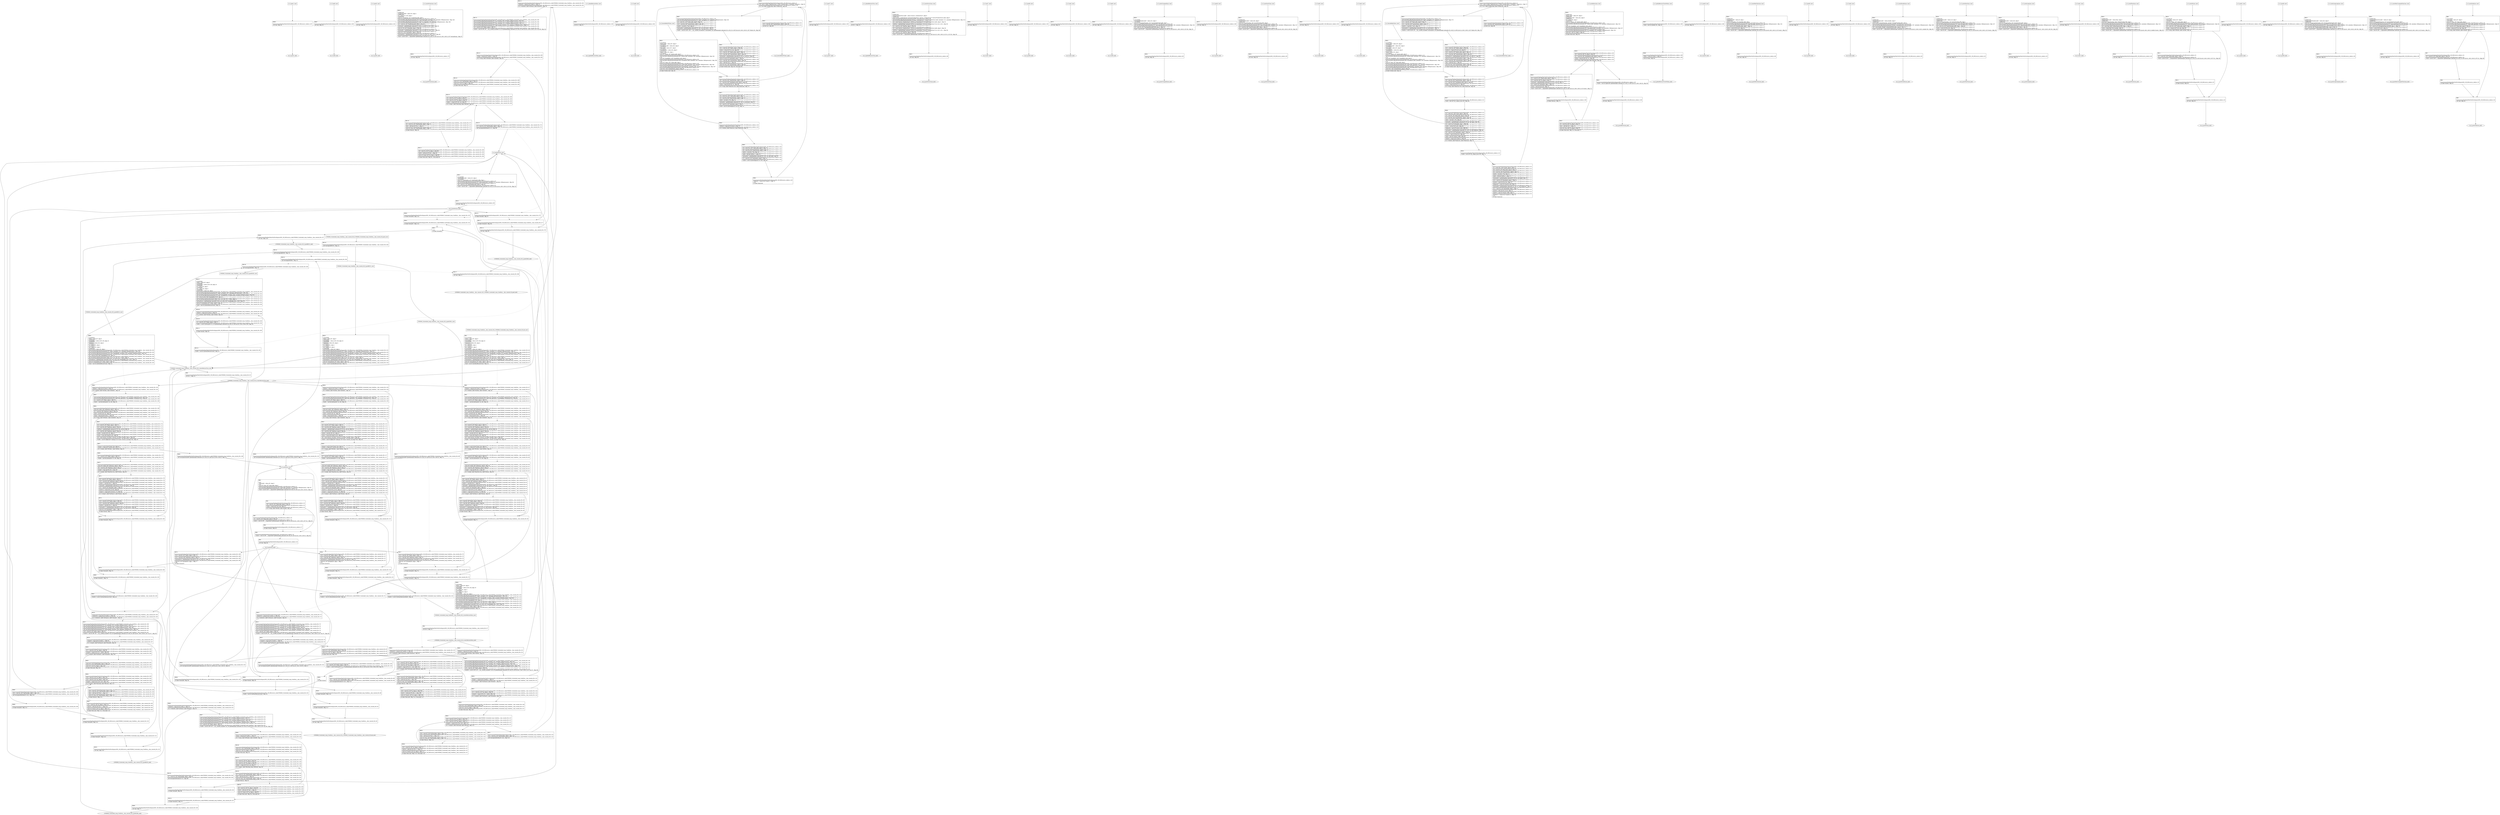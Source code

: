 digraph "icfg graph" {
BBio_ll_good1_end [label="{io_ll_good1_end}"];
BBio_ll_bad6_end [label="{io_ll_bad6_end}"];
BBio_ll_good5_end [label="{io_ll_good5_end}"];
BBio_ll_printWcharLine_end [label="{io_ll_printWcharLine_end}"];
BBCWE606_Unchecked_Loop_Condition__char_console_08_ll_CWE606_Unchecked_Loop_Condition__char_console_08_good_end [label="{CWE606_Unchecked_Loop_Condition__char_console_08_ll_CWE606_Unchecked_Loop_Condition__char_console_08_good_end}"];
BBio_ll_globalReturnsFalse_end [label="{io_ll_globalReturnsFalse_end}"];
BBio_ll_bad8_end [label="{io_ll_bad8_end}"];
BBio_ll_decodeHexWChars_end [label="{io_ll_decodeHexWChars_end}"];
BBio_ll_good7_end [label="{io_ll_good7_end}"];
BBio_ll_globalReturnsTrue_end [label="{io_ll_globalReturnsTrue_end}"];
BBio_ll_printStructLine_end [label="{io_ll_printStructLine_end}"];
BBio_ll_bad7_end [label="{io_ll_bad7_end}"];
BBio_ll_good6_end [label="{io_ll_good6_end}"];
BBio_ll_bad2_end [label="{io_ll_bad2_end}"];
BBio_ll_bad9_end [label="{io_ll_bad9_end}"];
BBio_ll_printUnsignedLine_end [label="{io_ll_printUnsignedLine_end}"];
BBio_ll_good4_end [label="{io_ll_good4_end}"];
BBio_ll_printSizeTLine_end [label="{io_ll_printSizeTLine_end}"];
BBio_ll_bad5_end [label="{io_ll_bad5_end}"];
BBio_ll_printLine_end [label="{io_ll_printLine_end}"];
BBCWE606_Unchecked_Loop_Condition__char_console_08_ll_goodG2B2_end [label="{CWE606_Unchecked_Loop_Condition__char_console_08_ll_goodG2B2_end}"];
BBio_ll_bad4_end [label="{io_ll_bad4_end}"];
BBio_ll_decodeHexChars_end [label="{io_ll_decodeHexChars_end}"];
BBio_ll_printBytesLine_end [label="{io_ll_printBytesLine_end}"];
BBio_ll_globalReturnsTrueOrFalse_end [label="{io_ll_globalReturnsTrueOrFalse_end}"];
BBCWE606_Unchecked_Loop_Condition__char_console_08_ll_staticReturnsFalse_end [label="{CWE606_Unchecked_Loop_Condition__char_console_08_ll_staticReturnsFalse_end}"];
BBio_ll_good3_end [label="{io_ll_good3_end}"];
BBio_ll_printHexCharLine_end [label="{io_ll_printHexCharLine_end}"];
BBCWE606_Unchecked_Loop_Condition__char_console_08_ll_goodB2G1_end [label="{CWE606_Unchecked_Loop_Condition__char_console_08_ll_goodB2G1_end}"];
BBio_ll_good9_end [label="{io_ll_good9_end}"];
BBio_ll_bad3_end [label="{io_ll_bad3_end}"];
BBio_ll_printDoubleLine_end [label="{io_ll_printDoubleLine_end}"];
BBio_ll_printShortLine_end [label="{io_ll_printShortLine_end}"];
BBio_ll_printLongLine_end [label="{io_ll_printLongLine_end}"];
BBio_ll_bad1_end [label="{io_ll_bad1_end}"];
BBio_ll_printFloatLine_end [label="{io_ll_printFloatLine_end}"];
BBCWE606_Unchecked_Loop_Condition__char_console_08_ll_goodB2G2_end [label="{CWE606_Unchecked_Loop_Condition__char_console_08_ll_goodB2G2_end}"];
BBio_ll_printWLine_end [label="{io_ll_printWLine_end}"];
BBio_ll_good2_end [label="{io_ll_good2_end}"];
BBio_ll_printIntLine_end [label="{io_ll_printIntLine_end}"];
BBCWE606_Unchecked_Loop_Condition__char_console_08_ll_staticReturnsTrue_end [label="{CWE606_Unchecked_Loop_Condition__char_console_08_ll_staticReturnsTrue_end}"];
BBio_ll_good8_end [label="{io_ll_good8_end}"];
BBio_ll_printLongLongLine_end [label="{io_ll_printLongLongLine_end}"];
BBCWE606_Unchecked_Loop_Condition__char_console_08_ll_goodG2B1_end [label="{CWE606_Unchecked_Loop_Condition__char_console_08_ll_goodG2B1_end}"];
BBCWE606_Unchecked_Loop_Condition__char_console_08_ll_CWE606_Unchecked_Loop_Condition__char_console_08_bad_end [label="{CWE606_Unchecked_Loop_Condition__char_console_08_ll_CWE606_Unchecked_Loop_Condition__char_console_08_bad_end}"];
BBio_ll_printHexUnsignedCharLine_end [label="{io_ll_printHexUnsignedCharLine_end}"];
BBio_ll_printSinkLine_end [label="{io_ll_printSinkLine_end}"];
BBio_ll_good1_start [label="{io_ll_good1_start}", shape=record];
io_ll_good1BB69 [label="{BB69:\l\l/home/raoxue/Desktop/MemVerif/workspace/000_108_985/source_code/io.c:187\l
  ret void, !dbg !52\l
}", shape=record];
BBio_ll_bad6_start [label="{io_ll_bad6_start}", shape=record];
io_ll_bad6BB83 [label="{BB83:\l\l/home/raoxue/Desktop/MemVerif/workspace/000_108_985/source_code/io.c:203\l
  ret void, !dbg !52\l
}", shape=record];
BBio_ll_good5_start [label="{io_ll_good5_start}", shape=record];
io_ll_good5BB73 [label="{BB73:\l\l/home/raoxue/Desktop/MemVerif/workspace/000_108_985/source_code/io.c:191\l
  ret void, !dbg !52\l
}", shape=record];
BBio_ll_printWcharLine_start [label="{io_ll_printWcharLine_start}", shape=record];
io_ll_printWcharLineBB28 [label="{BB28:\l\l/:506967040\l
  %wideChar.addr = alloca i32, align 4\l
/:506967040\l
  %s = alloca [2 x i32], align 4\l
/:506967040\l
  store i32 %wideChar, i32* %wideChar.addr, align 4\l
/home/raoxue/Desktop/MemVerif/workspace/000_108_985/source_code/io.c:70\l
  call void @llvm.dbg.declare(metadata i32* %wideChar.addr, metadata !162, metadata !DIExpression()), !dbg !163\l
/home/raoxue/Desktop/MemVerif/workspace/000_108_985/source_code/io.c:74\l
  call void @llvm.dbg.declare(metadata [2 x i32]* %s, metadata !164, metadata !DIExpression()), !dbg !168\l
/home/raoxue/Desktop/MemVerif/workspace/000_108_985/source_code/io.c:75\l
  %0 = load i32, i32* %wideChar.addr, align 4, !dbg !61\l
/home/raoxue/Desktop/MemVerif/workspace/000_108_985/source_code/io.c:75\l
  %arrayidx = getelementptr inbounds [2 x i32], [2 x i32]* %s, i64 0, i64 0, !dbg !62\l
/home/raoxue/Desktop/MemVerif/workspace/000_108_985/source_code/io.c:75\l
  store i32 %0, i32* %arrayidx, align 4, !dbg !63\l
/home/raoxue/Desktop/MemVerif/workspace/000_108_985/source_code/io.c:76\l
  %arrayidx1 = getelementptr inbounds [2 x i32], [2 x i32]* %s, i64 0, i64 1, !dbg !64\l
/home/raoxue/Desktop/MemVerif/workspace/000_108_985/source_code/io.c:76\l
  store i32 0, i32* %arrayidx1, align 4, !dbg !65\l
/home/raoxue/Desktop/MemVerif/workspace/000_108_985/source_code/io.c:77\l
  %arraydecay = getelementptr inbounds [2 x i32], [2 x i32]* %s, i64 0, i64 0, !dbg !66\l
/home/raoxue/Desktop/MemVerif/workspace/000_108_985/source_code/io.c:77\l
  %call = call i32 (i8*, ...) @printf(i8* getelementptr inbounds ([5 x i8], [5 x i8]* @.str.10, i64 0, i64 0), i32* %arraydecay), !dbg !67\l
}", shape=record];
io_ll_printWcharLineBB28 [label="{BB28:\l\l/:506967040\l
  %wideChar.addr = alloca i32, align 4\l
/:506967040\l
  %s = alloca [2 x i32], align 4\l
/:506967040\l
  store i32 %wideChar, i32* %wideChar.addr, align 4\l
/home/raoxue/Desktop/MemVerif/workspace/000_108_985/source_code/io.c:70\l
  call void @llvm.dbg.declare(metadata i32* %wideChar.addr, metadata !162, metadata !DIExpression()), !dbg !163\l
/home/raoxue/Desktop/MemVerif/workspace/000_108_985/source_code/io.c:74\l
  call void @llvm.dbg.declare(metadata [2 x i32]* %s, metadata !164, metadata !DIExpression()), !dbg !168\l
/home/raoxue/Desktop/MemVerif/workspace/000_108_985/source_code/io.c:75\l
  %0 = load i32, i32* %wideChar.addr, align 4, !dbg !61\l
/home/raoxue/Desktop/MemVerif/workspace/000_108_985/source_code/io.c:75\l
  %arrayidx = getelementptr inbounds [2 x i32], [2 x i32]* %s, i64 0, i64 0, !dbg !62\l
/home/raoxue/Desktop/MemVerif/workspace/000_108_985/source_code/io.c:75\l
  store i32 %0, i32* %arrayidx, align 4, !dbg !63\l
/home/raoxue/Desktop/MemVerif/workspace/000_108_985/source_code/io.c:76\l
  %arrayidx1 = getelementptr inbounds [2 x i32], [2 x i32]* %s, i64 0, i64 1, !dbg !64\l
/home/raoxue/Desktop/MemVerif/workspace/000_108_985/source_code/io.c:76\l
  store i32 0, i32* %arrayidx1, align 4, !dbg !65\l
/home/raoxue/Desktop/MemVerif/workspace/000_108_985/source_code/io.c:77\l
  %arraydecay = getelementptr inbounds [2 x i32], [2 x i32]* %s, i64 0, i64 0, !dbg !66\l
/home/raoxue/Desktop/MemVerif/workspace/000_108_985/source_code/io.c:77\l
  %call = call i32 (i8*, ...) @printf(i8* getelementptr inbounds ([5 x i8], [5 x i8]* @.str.10, i64 0, i64 0), i32* %arraydecay), !dbg !67\l
}", shape=record];
io_ll_printWcharLineBB29 [label="{BB29:\l\l/home/raoxue/Desktop/MemVerif/workspace/000_108_985/source_code/io.c:78\l
  ret void, !dbg !68\l
}", shape=record];
BBCWE606_Unchecked_Loop_Condition__char_console_08_ll_CWE606_Unchecked_Loop_Condition__char_console_08_good_start [label="{CWE606_Unchecked_Loop_Condition__char_console_08_ll_CWE606_Unchecked_Loop_Condition__char_console_08_good_start}", shape=record];
CWE606_Unchecked_Loop_Condition__char_console_08_ll_CWE606_Unchecked_Loop_Condition__char_console_08_goodBB123 [label="{BB123:\l\l/home/raoxue/Desktop/MemVerif/workspace/000_108_985/source_code/CWE606_Unchecked_Loop_Condition__char_console_08.c:282\l
  call void @goodB2G1(), !dbg !13\l
}", shape=record];
CWE606_Unchecked_Loop_Condition__char_console_08_ll_CWE606_Unchecked_Loop_Condition__char_console_08_goodBB123 [label="{BB123:\l\l/home/raoxue/Desktop/MemVerif/workspace/000_108_985/source_code/CWE606_Unchecked_Loop_Condition__char_console_08.c:282\l
  call void @goodB2G1(), !dbg !13\l
}", shape=record];
CWE606_Unchecked_Loop_Condition__char_console_08_ll_CWE606_Unchecked_Loop_Condition__char_console_08_goodBB124 [label="{BB124:\l\l/home/raoxue/Desktop/MemVerif/workspace/000_108_985/source_code/CWE606_Unchecked_Loop_Condition__char_console_08.c:283\l
  call void @goodB2G2(), !dbg !14\l
}", shape=record];
CWE606_Unchecked_Loop_Condition__char_console_08_ll_CWE606_Unchecked_Loop_Condition__char_console_08_goodBB124 [label="{BB124:\l\l/home/raoxue/Desktop/MemVerif/workspace/000_108_985/source_code/CWE606_Unchecked_Loop_Condition__char_console_08.c:283\l
  call void @goodB2G2(), !dbg !14\l
}", shape=record];
CWE606_Unchecked_Loop_Condition__char_console_08_ll_CWE606_Unchecked_Loop_Condition__char_console_08_goodBB125 [label="{BB125:\l\l/home/raoxue/Desktop/MemVerif/workspace/000_108_985/source_code/CWE606_Unchecked_Loop_Condition__char_console_08.c:284\l
  call void @goodG2B1(), !dbg !15\l
}", shape=record];
CWE606_Unchecked_Loop_Condition__char_console_08_ll_CWE606_Unchecked_Loop_Condition__char_console_08_goodBB125 [label="{BB125:\l\l/home/raoxue/Desktop/MemVerif/workspace/000_108_985/source_code/CWE606_Unchecked_Loop_Condition__char_console_08.c:284\l
  call void @goodG2B1(), !dbg !15\l
}", shape=record];
CWE606_Unchecked_Loop_Condition__char_console_08_ll_CWE606_Unchecked_Loop_Condition__char_console_08_goodBB126 [label="{BB126:\l\l/home/raoxue/Desktop/MemVerif/workspace/000_108_985/source_code/CWE606_Unchecked_Loop_Condition__char_console_08.c:285\l
  call void @goodG2B2(), !dbg !16\l
}", shape=record];
CWE606_Unchecked_Loop_Condition__char_console_08_ll_CWE606_Unchecked_Loop_Condition__char_console_08_goodBB126 [label="{BB126:\l\l/home/raoxue/Desktop/MemVerif/workspace/000_108_985/source_code/CWE606_Unchecked_Loop_Condition__char_console_08.c:285\l
  call void @goodG2B2(), !dbg !16\l
}", shape=record];
CWE606_Unchecked_Loop_Condition__char_console_08_ll_CWE606_Unchecked_Loop_Condition__char_console_08_goodBB127 [label="{BB127:\l\l/home/raoxue/Desktop/MemVerif/workspace/000_108_985/source_code/CWE606_Unchecked_Loop_Condition__char_console_08.c:286\l
  ret void, !dbg !17\l
}", shape=record];
BBio_ll_globalReturnsFalse_start [label="{io_ll_globalReturnsFalse_start}", shape=record];
io_ll_globalReturnsFalseBB66 [label="{BB66:\l\l/home/raoxue/Desktop/MemVerif/workspace/000_108_985/source_code/io.c:163\l
  ret i32 0, !dbg !52\l
}", shape=record];
BBio_ll_bad8_start [label="{io_ll_bad8_start}", shape=record];
io_ll_bad8BB85 [label="{BB85:\l\l/home/raoxue/Desktop/MemVerif/workspace/000_108_985/source_code/io.c:205\l
  ret void, !dbg !52\l
}", shape=record];
BBio_ll_decodeHexWChars_start [label="{io_ll_decodeHexWChars_start}", shape=record];
io_ll_decodeHexWCharsBB55 [label="{BB55:\l\l/:101292616\l
  %bytes.addr = alloca i8*, align 8\l
/:101292616\l
  %numBytes.addr = alloca i64, align 8\l
/:101292616\l
  %hex.addr = alloca i32*, align 8\l
/:101292616\l
  %numWritten = alloca i64, align 8\l
/:101292616\l
  %byte = alloca i32, align 4\l
/:101292616\l
  store i8* %bytes, i8** %bytes.addr, align 8\l
/home/raoxue/Desktop/MemVerif/workspace/000_108_985/source_code/io.c:135\l
  call void @llvm.dbg.declare(metadata i8** %bytes.addr, metadata !290, metadata !DIExpression()), !dbg !291\l
/:135\l
  store i64 %numBytes, i64* %numBytes.addr, align 8\l
/home/raoxue/Desktop/MemVerif/workspace/000_108_985/source_code/io.c:135\l
  call void @llvm.dbg.declare(metadata i64* %numBytes.addr, metadata !292, metadata !DIExpression()), !dbg !293\l
/:135\l
  store i32* %hex, i32** %hex.addr, align 8\l
/home/raoxue/Desktop/MemVerif/workspace/000_108_985/source_code/io.c:135\l
  call void @llvm.dbg.declare(metadata i32** %hex.addr, metadata !294, metadata !DIExpression()), !dbg !295\l
/home/raoxue/Desktop/MemVerif/workspace/000_108_985/source_code/io.c:137\l
  call void @llvm.dbg.declare(metadata i64* %numWritten, metadata !296, metadata !DIExpression()), !dbg !297\l
/home/raoxue/Desktop/MemVerif/workspace/000_108_985/source_code/io.c:137\l
  store i64 0, i64* %numWritten, align 8, !dbg !65\l
/home/raoxue/Desktop/MemVerif/workspace/000_108_985/source_code/io.c:143\l
  br label %while.cond, !dbg !66\l
}", shape=record];
io_ll_decodeHexWCharsBB56 [label="{BB56:\l\l/home/raoxue/Desktop/MemVerif/workspace/000_108_985/source_code/io.c:143\l
  %0 = load i64, i64* %numWritten, align 8, !dbg !67\l
/home/raoxue/Desktop/MemVerif/workspace/000_108_985/source_code/io.c:143\l
  %1 = load i64, i64* %numBytes.addr, align 8, !dbg !68\l
/home/raoxue/Desktop/MemVerif/workspace/000_108_985/source_code/io.c:143\l
  %cmp = icmp ult i64 %0, %1, !dbg !69\l
/home/raoxue/Desktop/MemVerif/workspace/000_108_985/source_code/io.c:143\l
  br i1 %cmp, label %land.lhs.true, label %land.end, !dbg !70\l
}", shape=record];
io_ll_decodeHexWCharsBB57 [label="{BB57:\l\l/home/raoxue/Desktop/MemVerif/workspace/000_108_985/source_code/io.c:143\l
  %2 = load i32*, i32** %hex.addr, align 8, !dbg !71\l
/home/raoxue/Desktop/MemVerif/workspace/000_108_985/source_code/io.c:143\l
  %3 = load i64, i64* %numWritten, align 8, !dbg !72\l
/home/raoxue/Desktop/MemVerif/workspace/000_108_985/source_code/io.c:143\l
  %mul = mul i64 2, %3, !dbg !73\l
/home/raoxue/Desktop/MemVerif/workspace/000_108_985/source_code/io.c:143\l
  %arrayidx = getelementptr inbounds i32, i32* %2, i64 %mul, !dbg !71\l
/home/raoxue/Desktop/MemVerif/workspace/000_108_985/source_code/io.c:143\l
  %4 = load i32, i32* %arrayidx, align 4, !dbg !71\l
/home/raoxue/Desktop/MemVerif/workspace/000_108_985/source_code/io.c:143\l
  %call = call i32 @iswxdigit(i32 %4) #5, !dbg !74\l
}", shape=record];
io_ll_decodeHexWCharsBB57 [label="{BB57:\l\l/home/raoxue/Desktop/MemVerif/workspace/000_108_985/source_code/io.c:143\l
  %2 = load i32*, i32** %hex.addr, align 8, !dbg !71\l
/home/raoxue/Desktop/MemVerif/workspace/000_108_985/source_code/io.c:143\l
  %3 = load i64, i64* %numWritten, align 8, !dbg !72\l
/home/raoxue/Desktop/MemVerif/workspace/000_108_985/source_code/io.c:143\l
  %mul = mul i64 2, %3, !dbg !73\l
/home/raoxue/Desktop/MemVerif/workspace/000_108_985/source_code/io.c:143\l
  %arrayidx = getelementptr inbounds i32, i32* %2, i64 %mul, !dbg !71\l
/home/raoxue/Desktop/MemVerif/workspace/000_108_985/source_code/io.c:143\l
  %4 = load i32, i32* %arrayidx, align 4, !dbg !71\l
/home/raoxue/Desktop/MemVerif/workspace/000_108_985/source_code/io.c:143\l
  %call = call i32 @iswxdigit(i32 %4) #5, !dbg !74\l
}", shape=record];
io_ll_decodeHexWCharsBB59 [label="{BB59:\l\l/home/raoxue/Desktop/MemVerif/workspace/000_108_985/source_code/io.c:143\l
  %tobool = icmp ne i32 %call, 0, !dbg !74\l
/home/raoxue/Desktop/MemVerif/workspace/000_108_985/source_code/io.c:143\l
  br i1 %tobool, label %land.rhs, label %land.end, !dbg !75\l
}", shape=record];
io_ll_decodeHexWCharsBB60 [label="{BB60:\l\l/home/raoxue/Desktop/MemVerif/workspace/000_108_985/source_code/io.c:143\l
  %5 = load i32*, i32** %hex.addr, align 8, !dbg !76\l
/home/raoxue/Desktop/MemVerif/workspace/000_108_985/source_code/io.c:143\l
  %6 = load i64, i64* %numWritten, align 8, !dbg !77\l
/home/raoxue/Desktop/MemVerif/workspace/000_108_985/source_code/io.c:143\l
  %mul1 = mul i64 2, %6, !dbg !78\l
/home/raoxue/Desktop/MemVerif/workspace/000_108_985/source_code/io.c:143\l
  %add = add i64 %mul1, 1, !dbg !79\l
/home/raoxue/Desktop/MemVerif/workspace/000_108_985/source_code/io.c:143\l
  %arrayidx2 = getelementptr inbounds i32, i32* %5, i64 %add, !dbg !76\l
/home/raoxue/Desktop/MemVerif/workspace/000_108_985/source_code/io.c:143\l
  %7 = load i32, i32* %arrayidx2, align 4, !dbg !76\l
/home/raoxue/Desktop/MemVerif/workspace/000_108_985/source_code/io.c:143\l
  %call3 = call i32 @iswxdigit(i32 %7) #5, !dbg !80\l
}", shape=record];
io_ll_decodeHexWCharsBB60 [label="{BB60:\l\l/home/raoxue/Desktop/MemVerif/workspace/000_108_985/source_code/io.c:143\l
  %5 = load i32*, i32** %hex.addr, align 8, !dbg !76\l
/home/raoxue/Desktop/MemVerif/workspace/000_108_985/source_code/io.c:143\l
  %6 = load i64, i64* %numWritten, align 8, !dbg !77\l
/home/raoxue/Desktop/MemVerif/workspace/000_108_985/source_code/io.c:143\l
  %mul1 = mul i64 2, %6, !dbg !78\l
/home/raoxue/Desktop/MemVerif/workspace/000_108_985/source_code/io.c:143\l
  %add = add i64 %mul1, 1, !dbg !79\l
/home/raoxue/Desktop/MemVerif/workspace/000_108_985/source_code/io.c:143\l
  %arrayidx2 = getelementptr inbounds i32, i32* %5, i64 %add, !dbg !76\l
/home/raoxue/Desktop/MemVerif/workspace/000_108_985/source_code/io.c:143\l
  %7 = load i32, i32* %arrayidx2, align 4, !dbg !76\l
/home/raoxue/Desktop/MemVerif/workspace/000_108_985/source_code/io.c:143\l
  %call3 = call i32 @iswxdigit(i32 %7) #5, !dbg !80\l
}", shape=record];
io_ll_decodeHexWCharsBB61 [label="{BB61:\l\l/home/raoxue/Desktop/MemVerif/workspace/000_108_985/source_code/io.c:143\l
  %tobool4 = icmp ne i32 %call3, 0, !dbg !75\l
/:143\l
  br label %land.end\l
}", shape=record];
io_ll_decodeHexWCharsBB58 [label="{BB58:\l\l/home/raoxue/Desktop/MemVerif/workspace/000_108_985/source_code/io.c:0\l
  %8 = phi i1 [ false, %land.lhs.true ], [ false, %while.cond ], [ %tobool4, %land.rhs ], !dbg !81\l
/home/raoxue/Desktop/MemVerif/workspace/000_108_985/source_code/io.c:143\l
  br i1 %8, label %while.body, label %while.end, !dbg !66\l
}", shape=record];
io_ll_decodeHexWCharsBB62 [label="{BB62:\l\l/home/raoxue/Desktop/MemVerif/workspace/000_108_985/source_code/io.c:145\l
  call void @llvm.dbg.declare(metadata i32* %byte, metadata !314, metadata !DIExpression()), !dbg !316\l
/home/raoxue/Desktop/MemVerif/workspace/000_108_985/source_code/io.c:146\l
  %9 = load i32*, i32** %hex.addr, align 8, !dbg !85\l
/home/raoxue/Desktop/MemVerif/workspace/000_108_985/source_code/io.c:146\l
  %10 = load i64, i64* %numWritten, align 8, !dbg !86\l
/home/raoxue/Desktop/MemVerif/workspace/000_108_985/source_code/io.c:146\l
  %mul5 = mul i64 2, %10, !dbg !87\l
/home/raoxue/Desktop/MemVerif/workspace/000_108_985/source_code/io.c:146\l
  %arrayidx6 = getelementptr inbounds i32, i32* %9, i64 %mul5, !dbg !85\l
/home/raoxue/Desktop/MemVerif/workspace/000_108_985/source_code/io.c:146\l
  %call7 = call i32 (i32*, i32*, ...) @__isoc99_swscanf(i32* %arrayidx6, i32* getelementptr inbounds ([5 x i32], [5 x i32]* @.str.16, i64 0, i64 0), i32* %byte) #5, !dbg !88\l
}", shape=record];
io_ll_decodeHexWCharsBB62 [label="{BB62:\l\l/home/raoxue/Desktop/MemVerif/workspace/000_108_985/source_code/io.c:145\l
  call void @llvm.dbg.declare(metadata i32* %byte, metadata !314, metadata !DIExpression()), !dbg !316\l
/home/raoxue/Desktop/MemVerif/workspace/000_108_985/source_code/io.c:146\l
  %9 = load i32*, i32** %hex.addr, align 8, !dbg !85\l
/home/raoxue/Desktop/MemVerif/workspace/000_108_985/source_code/io.c:146\l
  %10 = load i64, i64* %numWritten, align 8, !dbg !86\l
/home/raoxue/Desktop/MemVerif/workspace/000_108_985/source_code/io.c:146\l
  %mul5 = mul i64 2, %10, !dbg !87\l
/home/raoxue/Desktop/MemVerif/workspace/000_108_985/source_code/io.c:146\l
  %arrayidx6 = getelementptr inbounds i32, i32* %9, i64 %mul5, !dbg !85\l
/home/raoxue/Desktop/MemVerif/workspace/000_108_985/source_code/io.c:146\l
  %call7 = call i32 (i32*, i32*, ...) @__isoc99_swscanf(i32* %arrayidx6, i32* getelementptr inbounds ([5 x i32], [5 x i32]* @.str.16, i64 0, i64 0), i32* %byte) #5, !dbg !88\l
}", shape=record];
io_ll_decodeHexWCharsBB64 [label="{BB64:\l\l/home/raoxue/Desktop/MemVerif/workspace/000_108_985/source_code/io.c:147\l
  %11 = load i32, i32* %byte, align 4, !dbg !89\l
/home/raoxue/Desktop/MemVerif/workspace/000_108_985/source_code/io.c:147\l
  %conv = trunc i32 %11 to i8, !dbg !90\l
/home/raoxue/Desktop/MemVerif/workspace/000_108_985/source_code/io.c:147\l
  %12 = load i8*, i8** %bytes.addr, align 8, !dbg !91\l
/home/raoxue/Desktop/MemVerif/workspace/000_108_985/source_code/io.c:147\l
  %13 = load i64, i64* %numWritten, align 8, !dbg !92\l
/home/raoxue/Desktop/MemVerif/workspace/000_108_985/source_code/io.c:147\l
  %arrayidx8 = getelementptr inbounds i8, i8* %12, i64 %13, !dbg !91\l
/home/raoxue/Desktop/MemVerif/workspace/000_108_985/source_code/io.c:147\l
  store i8 %conv, i8* %arrayidx8, align 1, !dbg !93\l
/home/raoxue/Desktop/MemVerif/workspace/000_108_985/source_code/io.c:148\l
  %14 = load i64, i64* %numWritten, align 8, !dbg !94\l
/home/raoxue/Desktop/MemVerif/workspace/000_108_985/source_code/io.c:148\l
  %inc = add i64 %14, 1, !dbg !94\l
/home/raoxue/Desktop/MemVerif/workspace/000_108_985/source_code/io.c:148\l
  store i64 %inc, i64* %numWritten, align 8, !dbg !94\l
/home/raoxue/Desktop/MemVerif/workspace/000_108_985/source_code/io.c:143\l
  br label %while.cond, !dbg !66, !llvm.loop !95\l
}", shape=record];
io_ll_decodeHexWCharsBB63 [label="{BB63:\l\l/home/raoxue/Desktop/MemVerif/workspace/000_108_985/source_code/io.c:151\l
  %15 = load i64, i64* %numWritten, align 8, !dbg !98\l
/home/raoxue/Desktop/MemVerif/workspace/000_108_985/source_code/io.c:151\l
  ret i64 %15, !dbg !99\l
}", shape=record];
BBio_ll_good7_start [label="{io_ll_good7_start}", shape=record];
io_ll_good7BB75 [label="{BB75:\l\l/home/raoxue/Desktop/MemVerif/workspace/000_108_985/source_code/io.c:193\l
  ret void, !dbg !52\l
}", shape=record];
BBio_ll_globalReturnsTrue_start [label="{io_ll_globalReturnsTrue_start}", shape=record];
io_ll_globalReturnsTrueBB65 [label="{BB65:\l\l/home/raoxue/Desktop/MemVerif/workspace/000_108_985/source_code/io.c:158\l
  ret i32 1, !dbg !52\l
}", shape=record];
BBio_ll_printStructLine_start [label="{io_ll_printStructLine_start}", shape=record];
io_ll_printStructLineBB36 [label="{BB36:\l\l/:506967040\l
  %structTwoIntsStruct.addr = alloca %struct._twoIntsStruct*, align 8\l
/:506967040\l
  store %struct._twoIntsStruct* %structTwoIntsStruct, %struct._twoIntsStruct** %structTwoIntsStruct.addr, align 8\l
/home/raoxue/Desktop/MemVerif/workspace/000_108_985/source_code/io.c:95\l
  call void @llvm.dbg.declare(metadata %struct._twoIntsStruct** %structTwoIntsStruct.addr, metadata !212, metadata !DIExpression()), !dbg !213\l
/home/raoxue/Desktop/MemVerif/workspace/000_108_985/source_code/io.c:97\l
  %0 = load %struct._twoIntsStruct*, %struct._twoIntsStruct** %structTwoIntsStruct.addr, align 8, !dbg !61\l
/home/raoxue/Desktop/MemVerif/workspace/000_108_985/source_code/io.c:97\l
  %intOne = getelementptr inbounds %struct._twoIntsStruct, %struct._twoIntsStruct* %0, i32 0, i32 0, !dbg !62\l
/home/raoxue/Desktop/MemVerif/workspace/000_108_985/source_code/io.c:97\l
  %1 = load i32, i32* %intOne, align 4, !dbg !62\l
/home/raoxue/Desktop/MemVerif/workspace/000_108_985/source_code/io.c:97\l
  %2 = load %struct._twoIntsStruct*, %struct._twoIntsStruct** %structTwoIntsStruct.addr, align 8, !dbg !63\l
/home/raoxue/Desktop/MemVerif/workspace/000_108_985/source_code/io.c:97\l
  %intTwo = getelementptr inbounds %struct._twoIntsStruct, %struct._twoIntsStruct* %2, i32 0, i32 1, !dbg !64\l
/home/raoxue/Desktop/MemVerif/workspace/000_108_985/source_code/io.c:97\l
  %3 = load i32, i32* %intTwo, align 4, !dbg !64\l
/home/raoxue/Desktop/MemVerif/workspace/000_108_985/source_code/io.c:97\l
  %call = call i32 (i8*, ...) @printf(i8* getelementptr inbounds ([10 x i8], [10 x i8]* @.str.13, i64 0, i64 0), i32 %1, i32 %3), !dbg !65\l
}", shape=record];
io_ll_printStructLineBB36 [label="{BB36:\l\l/:506967040\l
  %structTwoIntsStruct.addr = alloca %struct._twoIntsStruct*, align 8\l
/:506967040\l
  store %struct._twoIntsStruct* %structTwoIntsStruct, %struct._twoIntsStruct** %structTwoIntsStruct.addr, align 8\l
/home/raoxue/Desktop/MemVerif/workspace/000_108_985/source_code/io.c:95\l
  call void @llvm.dbg.declare(metadata %struct._twoIntsStruct** %structTwoIntsStruct.addr, metadata !212, metadata !DIExpression()), !dbg !213\l
/home/raoxue/Desktop/MemVerif/workspace/000_108_985/source_code/io.c:97\l
  %0 = load %struct._twoIntsStruct*, %struct._twoIntsStruct** %structTwoIntsStruct.addr, align 8, !dbg !61\l
/home/raoxue/Desktop/MemVerif/workspace/000_108_985/source_code/io.c:97\l
  %intOne = getelementptr inbounds %struct._twoIntsStruct, %struct._twoIntsStruct* %0, i32 0, i32 0, !dbg !62\l
/home/raoxue/Desktop/MemVerif/workspace/000_108_985/source_code/io.c:97\l
  %1 = load i32, i32* %intOne, align 4, !dbg !62\l
/home/raoxue/Desktop/MemVerif/workspace/000_108_985/source_code/io.c:97\l
  %2 = load %struct._twoIntsStruct*, %struct._twoIntsStruct** %structTwoIntsStruct.addr, align 8, !dbg !63\l
/home/raoxue/Desktop/MemVerif/workspace/000_108_985/source_code/io.c:97\l
  %intTwo = getelementptr inbounds %struct._twoIntsStruct, %struct._twoIntsStruct* %2, i32 0, i32 1, !dbg !64\l
/home/raoxue/Desktop/MemVerif/workspace/000_108_985/source_code/io.c:97\l
  %3 = load i32, i32* %intTwo, align 4, !dbg !64\l
/home/raoxue/Desktop/MemVerif/workspace/000_108_985/source_code/io.c:97\l
  %call = call i32 (i8*, ...) @printf(i8* getelementptr inbounds ([10 x i8], [10 x i8]* @.str.13, i64 0, i64 0), i32 %1, i32 %3), !dbg !65\l
}", shape=record];
io_ll_printStructLineBB37 [label="{BB37:\l\l/home/raoxue/Desktop/MemVerif/workspace/000_108_985/source_code/io.c:98\l
  ret void, !dbg !66\l
}", shape=record];
BBio_ll_bad7_start [label="{io_ll_bad7_start}", shape=record];
io_ll_bad7BB84 [label="{BB84:\l\l/home/raoxue/Desktop/MemVerif/workspace/000_108_985/source_code/io.c:204\l
  ret void, !dbg !52\l
}", shape=record];
BBio_ll_good6_start [label="{io_ll_good6_start}", shape=record];
io_ll_good6BB74 [label="{BB74:\l\l/home/raoxue/Desktop/MemVerif/workspace/000_108_985/source_code/io.c:192\l
  ret void, !dbg !52\l
}", shape=record];
BBio_ll_bad2_start [label="{io_ll_bad2_start}", shape=record];
io_ll_bad2BB79 [label="{BB79:\l\l/home/raoxue/Desktop/MemVerif/workspace/000_108_985/source_code/io.c:199\l
  ret void, !dbg !52\l
}", shape=record];
BBio_ll_bad9_start [label="{io_ll_bad9_start}", shape=record];
io_ll_bad9BB86 [label="{BB86:\l\l/home/raoxue/Desktop/MemVerif/workspace/000_108_985/source_code/io.c:206\l
  ret void, !dbg !52\l
}", shape=record];
BBio_ll_printUnsignedLine_start [label="{io_ll_printUnsignedLine_start}", shape=record];
io_ll_printUnsignedLineBB30 [label="{BB30:\l\l/:101453656\l
  %unsignedNumber.addr = alloca i32, align 4\l
/:101453656\l
  store i32 %unsignedNumber, i32* %unsignedNumber.addr, align 4\l
/home/raoxue/Desktop/MemVerif/workspace/000_108_985/source_code/io.c:80\l
  call void @llvm.dbg.declare(metadata i32* %unsignedNumber.addr, metadata !180, metadata !DIExpression()), !dbg !181\l
/home/raoxue/Desktop/MemVerif/workspace/000_108_985/source_code/io.c:82\l
  %0 = load i32, i32* %unsignedNumber.addr, align 4, !dbg !54\l
/home/raoxue/Desktop/MemVerif/workspace/000_108_985/source_code/io.c:82\l
  %call = call i32 (i8*, ...) @printf(i8* getelementptr inbounds ([4 x i8], [4 x i8]* @.str.11, i64 0, i64 0), i32 %0), !dbg !55\l
}", shape=record];
io_ll_printUnsignedLineBB30 [label="{BB30:\l\l/:101453656\l
  %unsignedNumber.addr = alloca i32, align 4\l
/:101453656\l
  store i32 %unsignedNumber, i32* %unsignedNumber.addr, align 4\l
/home/raoxue/Desktop/MemVerif/workspace/000_108_985/source_code/io.c:80\l
  call void @llvm.dbg.declare(metadata i32* %unsignedNumber.addr, metadata !180, metadata !DIExpression()), !dbg !181\l
/home/raoxue/Desktop/MemVerif/workspace/000_108_985/source_code/io.c:82\l
  %0 = load i32, i32* %unsignedNumber.addr, align 4, !dbg !54\l
/home/raoxue/Desktop/MemVerif/workspace/000_108_985/source_code/io.c:82\l
  %call = call i32 (i8*, ...) @printf(i8* getelementptr inbounds ([4 x i8], [4 x i8]* @.str.11, i64 0, i64 0), i32 %0), !dbg !55\l
}", shape=record];
io_ll_printUnsignedLineBB31 [label="{BB31:\l\l/home/raoxue/Desktop/MemVerif/workspace/000_108_985/source_code/io.c:83\l
  ret void, !dbg !56\l
}", shape=record];
BBio_ll_good4_start [label="{io_ll_good4_start}", shape=record];
io_ll_good4BB72 [label="{BB72:\l\l/home/raoxue/Desktop/MemVerif/workspace/000_108_985/source_code/io.c:190\l
  ret void, !dbg !52\l
}", shape=record];
BBio_ll_printSizeTLine_start [label="{io_ll_printSizeTLine_start}", shape=record];
io_ll_printSizeTLineBB24 [label="{BB24:\l\l/:506967040\l
  %sizeTNumber.addr = alloca i64, align 8\l
/:506967040\l
  store i64 %sizeTNumber, i64* %sizeTNumber.addr, align 8\l
/home/raoxue/Desktop/MemVerif/workspace/000_108_985/source_code/io.c:60\l
  call void @llvm.dbg.declare(metadata i64* %sizeTNumber.addr, metadata !146, metadata !DIExpression()), !dbg !147\l
/home/raoxue/Desktop/MemVerif/workspace/000_108_985/source_code/io.c:62\l
  %0 = load i64, i64* %sizeTNumber.addr, align 8, !dbg !57\l
/home/raoxue/Desktop/MemVerif/workspace/000_108_985/source_code/io.c:62\l
  %call = call i32 (i8*, ...) @printf(i8* getelementptr inbounds ([5 x i8], [5 x i8]* @.str.8, i64 0, i64 0), i64 %0), !dbg !58\l
}", shape=record];
io_ll_printSizeTLineBB24 [label="{BB24:\l\l/:506967040\l
  %sizeTNumber.addr = alloca i64, align 8\l
/:506967040\l
  store i64 %sizeTNumber, i64* %sizeTNumber.addr, align 8\l
/home/raoxue/Desktop/MemVerif/workspace/000_108_985/source_code/io.c:60\l
  call void @llvm.dbg.declare(metadata i64* %sizeTNumber.addr, metadata !146, metadata !DIExpression()), !dbg !147\l
/home/raoxue/Desktop/MemVerif/workspace/000_108_985/source_code/io.c:62\l
  %0 = load i64, i64* %sizeTNumber.addr, align 8, !dbg !57\l
/home/raoxue/Desktop/MemVerif/workspace/000_108_985/source_code/io.c:62\l
  %call = call i32 (i8*, ...) @printf(i8* getelementptr inbounds ([5 x i8], [5 x i8]* @.str.8, i64 0, i64 0), i64 %0), !dbg !58\l
}", shape=record];
io_ll_printSizeTLineBB25 [label="{BB25:\l\l/home/raoxue/Desktop/MemVerif/workspace/000_108_985/source_code/io.c:63\l
  ret void, !dbg !59\l
}", shape=record];
BBio_ll_bad5_start [label="{io_ll_bad5_start}", shape=record];
io_ll_bad5BB82 [label="{BB82:\l\l/home/raoxue/Desktop/MemVerif/workspace/000_108_985/source_code/io.c:202\l
  ret void, !dbg !52\l
}", shape=record];
BBio_ll_printLine_start [label="{io_ll_printLine_start}", shape=record];
io_ll_printLineBB0 [label="{BB0:\l\l/:415\l
  %line.addr = alloca i8*, align 8\l
/:415\l
  store i8* %line, i8** %line.addr, align 8\l
/home/raoxue/Desktop/MemVerif/workspace/000_108_985/source_code/io.c:11\l
  call void @llvm.dbg.declare(metadata i8** %line.addr, metadata !52, metadata !DIExpression()), !dbg !53\l
/home/raoxue/Desktop/MemVerif/workspace/000_108_985/source_code/io.c:13\l
  %call = call i32 (i8*, ...) @printf(i8* getelementptr inbounds ([9 x i8], [9 x i8]* @.str, i64 0, i64 0)), !dbg !54\l
}", shape=record];
io_ll_printLineBB0 [label="{BB0:\l\l/:415\l
  %line.addr = alloca i8*, align 8\l
/:415\l
  store i8* %line, i8** %line.addr, align 8\l
/home/raoxue/Desktop/MemVerif/workspace/000_108_985/source_code/io.c:11\l
  call void @llvm.dbg.declare(metadata i8** %line.addr, metadata !52, metadata !DIExpression()), !dbg !53\l
/home/raoxue/Desktop/MemVerif/workspace/000_108_985/source_code/io.c:13\l
  %call = call i32 (i8*, ...) @printf(i8* getelementptr inbounds ([9 x i8], [9 x i8]* @.str, i64 0, i64 0)), !dbg !54\l
}", shape=record];
io_ll_printLineBB1 [label="{BB1:\l\l/home/raoxue/Desktop/MemVerif/workspace/000_108_985/source_code/io.c:14\l
  %0 = load i8*, i8** %line.addr, align 8, !dbg !55\l
/home/raoxue/Desktop/MemVerif/workspace/000_108_985/source_code/io.c:14\l
  %cmp = icmp ne i8* %0, null, !dbg !57\l
/home/raoxue/Desktop/MemVerif/workspace/000_108_985/source_code/io.c:14\l
  br i1 %cmp, label %if.then, label %if.end, !dbg !58\l
}", shape=record];
io_ll_printLineBB2 [label="{BB2:\l\l/home/raoxue/Desktop/MemVerif/workspace/000_108_985/source_code/io.c:16\l
  %1 = load i8*, i8** %line.addr, align 8, !dbg !59\l
/home/raoxue/Desktop/MemVerif/workspace/000_108_985/source_code/io.c:16\l
  %call1 = call i32 (i8*, ...) @printf(i8* getelementptr inbounds ([4 x i8], [4 x i8]* @.str.1, i64 0, i64 0), i8* %1), !dbg !61\l
}", shape=record];
io_ll_printLineBB2 [label="{BB2:\l\l/home/raoxue/Desktop/MemVerif/workspace/000_108_985/source_code/io.c:16\l
  %1 = load i8*, i8** %line.addr, align 8, !dbg !59\l
/home/raoxue/Desktop/MemVerif/workspace/000_108_985/source_code/io.c:16\l
  %call1 = call i32 (i8*, ...) @printf(i8* getelementptr inbounds ([4 x i8], [4 x i8]* @.str.1, i64 0, i64 0), i8* %1), !dbg !61\l
}", shape=record];
io_ll_printLineBB4 [label="{BB4:\l\l/home/raoxue/Desktop/MemVerif/workspace/000_108_985/source_code/io.c:17\l
  br label %if.end, !dbg !62\l
}", shape=record];
io_ll_printLineBB3 [label="{BB3:\l\l/home/raoxue/Desktop/MemVerif/workspace/000_108_985/source_code/io.c:18\l
  %call2 = call i32 (i8*, ...) @printf(i8* getelementptr inbounds ([9 x i8], [9 x i8]* @.str.2, i64 0, i64 0)), !dbg !63\l
}", shape=record];
io_ll_printLineBB3 [label="{BB3:\l\l/home/raoxue/Desktop/MemVerif/workspace/000_108_985/source_code/io.c:18\l
  %call2 = call i32 (i8*, ...) @printf(i8* getelementptr inbounds ([9 x i8], [9 x i8]* @.str.2, i64 0, i64 0)), !dbg !63\l
}", shape=record];
io_ll_printLineBB5 [label="{BB5:\l\l/home/raoxue/Desktop/MemVerif/workspace/000_108_985/source_code/io.c:19\l
  ret void, !dbg !64\l
}", shape=record];
BBCWE606_Unchecked_Loop_Condition__char_console_08_ll_goodG2B2_start [label="{CWE606_Unchecked_Loop_Condition__char_console_08_ll_goodG2B2_start}", shape=record];
CWE606_Unchecked_Loop_Condition__char_console_08_ll_goodG2B2BB107 [label="{BB107:\l\l/:104595960\l
  %data = alloca i8*, align 8\l
/:104595960\l
  %dataBuffer = alloca [100 x i8], align 16\l
/:104595960\l
  %i = alloca i32, align 4\l
/:104595960\l
  %n = alloca i32, align 4\l
/:104595960\l
  %intVariable = alloca i32, align 4\l
/home/raoxue/Desktop/MemVerif/workspace/000_108_985/source_code/CWE606_Unchecked_Loop_Condition__char_console_08.c:253\l
  call void @llvm.dbg.declare(metadata i8** %data, metadata !390, metadata !DIExpression()), !dbg !391\l
/home/raoxue/Desktop/MemVerif/workspace/000_108_985/source_code/CWE606_Unchecked_Loop_Condition__char_console_08.c:254\l
  call void @llvm.dbg.declare(metadata [100 x i8]* %dataBuffer, metadata !392, metadata !DIExpression()), !dbg !393\l
/home/raoxue/Desktop/MemVerif/workspace/000_108_985/source_code/CWE606_Unchecked_Loop_Condition__char_console_08.c:254\l
  %0 = bitcast [100 x i8]* %dataBuffer to i8*, !dbg !21\l
/home/raoxue/Desktop/MemVerif/workspace/000_108_985/source_code/CWE606_Unchecked_Loop_Condition__char_console_08.c:254\l
  call void @llvm.memset.p0i8.i64(i8* align 16 %0, i8 0, i64 100, i1 false), !dbg !21\l
/home/raoxue/Desktop/MemVerif/workspace/000_108_985/source_code/CWE606_Unchecked_Loop_Condition__char_console_08.c:255\l
  %arraydecay = getelementptr inbounds [100 x i8], [100 x i8]* %dataBuffer, i64 0, i64 0, !dbg !22\l
/home/raoxue/Desktop/MemVerif/workspace/000_108_985/source_code/CWE606_Unchecked_Loop_Condition__char_console_08.c:255\l
  store i8* %arraydecay, i8** %data, align 8, !dbg !23\l
/home/raoxue/Desktop/MemVerif/workspace/000_108_985/source_code/CWE606_Unchecked_Loop_Condition__char_console_08.c:256\l
  %call = call i32 @staticReturnsTrue(), !dbg !24\l
}", shape=record];
CWE606_Unchecked_Loop_Condition__char_console_08_ll_goodG2B2BB107 [label="{BB107:\l\l/:104595960\l
  %data = alloca i8*, align 8\l
/:104595960\l
  %dataBuffer = alloca [100 x i8], align 16\l
/:104595960\l
  %i = alloca i32, align 4\l
/:104595960\l
  %n = alloca i32, align 4\l
/:104595960\l
  %intVariable = alloca i32, align 4\l
/home/raoxue/Desktop/MemVerif/workspace/000_108_985/source_code/CWE606_Unchecked_Loop_Condition__char_console_08.c:253\l
  call void @llvm.dbg.declare(metadata i8** %data, metadata !390, metadata !DIExpression()), !dbg !391\l
/home/raoxue/Desktop/MemVerif/workspace/000_108_985/source_code/CWE606_Unchecked_Loop_Condition__char_console_08.c:254\l
  call void @llvm.dbg.declare(metadata [100 x i8]* %dataBuffer, metadata !392, metadata !DIExpression()), !dbg !393\l
/home/raoxue/Desktop/MemVerif/workspace/000_108_985/source_code/CWE606_Unchecked_Loop_Condition__char_console_08.c:254\l
  %0 = bitcast [100 x i8]* %dataBuffer to i8*, !dbg !21\l
/home/raoxue/Desktop/MemVerif/workspace/000_108_985/source_code/CWE606_Unchecked_Loop_Condition__char_console_08.c:254\l
  call void @llvm.memset.p0i8.i64(i8* align 16 %0, i8 0, i64 100, i1 false), !dbg !21\l
/home/raoxue/Desktop/MemVerif/workspace/000_108_985/source_code/CWE606_Unchecked_Loop_Condition__char_console_08.c:255\l
  %arraydecay = getelementptr inbounds [100 x i8], [100 x i8]* %dataBuffer, i64 0, i64 0, !dbg !22\l
/home/raoxue/Desktop/MemVerif/workspace/000_108_985/source_code/CWE606_Unchecked_Loop_Condition__char_console_08.c:255\l
  store i8* %arraydecay, i8** %data, align 8, !dbg !23\l
/home/raoxue/Desktop/MemVerif/workspace/000_108_985/source_code/CWE606_Unchecked_Loop_Condition__char_console_08.c:256\l
  %call = call i32 @staticReturnsTrue(), !dbg !24\l
}", shape=record];
CWE606_Unchecked_Loop_Condition__char_console_08_ll_goodG2B2BB108 [label="{BB108:\l\l/home/raoxue/Desktop/MemVerif/workspace/000_108_985/source_code/CWE606_Unchecked_Loop_Condition__char_console_08.c:256\l
  %tobool = icmp ne i32 %call, 0, !dbg !24\l
/home/raoxue/Desktop/MemVerif/workspace/000_108_985/source_code/CWE606_Unchecked_Loop_Condition__char_console_08.c:256\l
  br i1 %tobool, label %if.then, label %if.end, !dbg !26\l
}", shape=record];
CWE606_Unchecked_Loop_Condition__char_console_08_ll_goodG2B2BB109 [label="{BB109:\l\l/home/raoxue/Desktop/MemVerif/workspace/000_108_985/source_code/CWE606_Unchecked_Loop_Condition__char_console_08.c:259\l
  %1 = load i8*, i8** %data, align 8, !dbg !27\l
/home/raoxue/Desktop/MemVerif/workspace/000_108_985/source_code/CWE606_Unchecked_Loop_Condition__char_console_08.c:259\l
  %call1 = call i8* @strcpy(i8* %1, i8* getelementptr inbounds ([3 x i8], [3 x i8]* @.str.3, i64 0, i64 0)) #6, !dbg !29\l
}", shape=record];
CWE606_Unchecked_Loop_Condition__char_console_08_ll_goodG2B2BB109 [label="{BB109:\l\l/home/raoxue/Desktop/MemVerif/workspace/000_108_985/source_code/CWE606_Unchecked_Loop_Condition__char_console_08.c:259\l
  %1 = load i8*, i8** %data, align 8, !dbg !27\l
/home/raoxue/Desktop/MemVerif/workspace/000_108_985/source_code/CWE606_Unchecked_Loop_Condition__char_console_08.c:259\l
  %call1 = call i8* @strcpy(i8* %1, i8* getelementptr inbounds ([3 x i8], [3 x i8]* @.str.3, i64 0, i64 0)) #6, !dbg !29\l
}", shape=record];
CWE606_Unchecked_Loop_Condition__char_console_08_ll_goodG2B2BB111 [label="{BB111:\l\l/home/raoxue/Desktop/MemVerif/workspace/000_108_985/source_code/CWE606_Unchecked_Loop_Condition__char_console_08.c:260\l
  br label %if.end, !dbg !30\l
}", shape=record];
CWE606_Unchecked_Loop_Condition__char_console_08_ll_goodG2B2BB110 [label="{BB110:\l\l/home/raoxue/Desktop/MemVerif/workspace/000_108_985/source_code/CWE606_Unchecked_Loop_Condition__char_console_08.c:261\l
  %call2 = call i32 @staticReturnsTrue(), !dbg !31\l
}", shape=record];
CWE606_Unchecked_Loop_Condition__char_console_08_ll_goodG2B2BB110 [label="{BB110:\l\l/home/raoxue/Desktop/MemVerif/workspace/000_108_985/source_code/CWE606_Unchecked_Loop_Condition__char_console_08.c:261\l
  %call2 = call i32 @staticReturnsTrue(), !dbg !31\l
}", shape=record];
CWE606_Unchecked_Loop_Condition__char_console_08_ll_goodG2B2BB112 [label="{BB112:\l\l/home/raoxue/Desktop/MemVerif/workspace/000_108_985/source_code/CWE606_Unchecked_Loop_Condition__char_console_08.c:261\l
  %tobool3 = icmp ne i32 %call2, 0, !dbg !31\l
/home/raoxue/Desktop/MemVerif/workspace/000_108_985/source_code/CWE606_Unchecked_Loop_Condition__char_console_08.c:261\l
  br i1 %tobool3, label %if.then4, label %if.end10, !dbg !33\l
}", shape=record];
CWE606_Unchecked_Loop_Condition__char_console_08_ll_goodG2B2BB113 [label="{BB113:\l\l/home/raoxue/Desktop/MemVerif/workspace/000_108_985/source_code/CWE606_Unchecked_Loop_Condition__char_console_08.c:264\l
  call void @llvm.dbg.declare(metadata i32* %i, metadata !406, metadata !DIExpression()), !dbg !409\l
/home/raoxue/Desktop/MemVerif/workspace/000_108_985/source_code/CWE606_Unchecked_Loop_Condition__char_console_08.c:264\l
  call void @llvm.dbg.declare(metadata i32* %n, metadata !410, metadata !DIExpression()), !dbg !411\l
/home/raoxue/Desktop/MemVerif/workspace/000_108_985/source_code/CWE606_Unchecked_Loop_Condition__char_console_08.c:264\l
  call void @llvm.dbg.declare(metadata i32* %intVariable, metadata !412, metadata !DIExpression()), !dbg !413\l
/home/raoxue/Desktop/MemVerif/workspace/000_108_985/source_code/CWE606_Unchecked_Loop_Condition__char_console_08.c:265\l
  %2 = load i8*, i8** %data, align 8, !dbg !42\l
/home/raoxue/Desktop/MemVerif/workspace/000_108_985/source_code/CWE606_Unchecked_Loop_Condition__char_console_08.c:265\l
  %call5 = call i32 (i8*, i8*, ...) @__isoc99_sscanf(i8* %2, i8* getelementptr inbounds ([3 x i8], [3 x i8]* @.str.1, i64 0, i64 0), i32* %n) #6, !dbg !44\l
}", shape=record];
CWE606_Unchecked_Loop_Condition__char_console_08_ll_goodG2B2BB113 [label="{BB113:\l\l/home/raoxue/Desktop/MemVerif/workspace/000_108_985/source_code/CWE606_Unchecked_Loop_Condition__char_console_08.c:264\l
  call void @llvm.dbg.declare(metadata i32* %i, metadata !406, metadata !DIExpression()), !dbg !409\l
/home/raoxue/Desktop/MemVerif/workspace/000_108_985/source_code/CWE606_Unchecked_Loop_Condition__char_console_08.c:264\l
  call void @llvm.dbg.declare(metadata i32* %n, metadata !410, metadata !DIExpression()), !dbg !411\l
/home/raoxue/Desktop/MemVerif/workspace/000_108_985/source_code/CWE606_Unchecked_Loop_Condition__char_console_08.c:264\l
  call void @llvm.dbg.declare(metadata i32* %intVariable, metadata !412, metadata !DIExpression()), !dbg !413\l
/home/raoxue/Desktop/MemVerif/workspace/000_108_985/source_code/CWE606_Unchecked_Loop_Condition__char_console_08.c:265\l
  %2 = load i8*, i8** %data, align 8, !dbg !42\l
/home/raoxue/Desktop/MemVerif/workspace/000_108_985/source_code/CWE606_Unchecked_Loop_Condition__char_console_08.c:265\l
  %call5 = call i32 (i8*, i8*, ...) @__isoc99_sscanf(i8* %2, i8* getelementptr inbounds ([3 x i8], [3 x i8]* @.str.1, i64 0, i64 0), i32* %n) #6, !dbg !44\l
}", shape=record];
CWE606_Unchecked_Loop_Condition__char_console_08_ll_goodG2B2BB115 [label="{BB115:\l\l/home/raoxue/Desktop/MemVerif/workspace/000_108_985/source_code/CWE606_Unchecked_Loop_Condition__char_console_08.c:265\l
  %cmp = icmp eq i32 %call5, 1, !dbg !45\l
/home/raoxue/Desktop/MemVerif/workspace/000_108_985/source_code/CWE606_Unchecked_Loop_Condition__char_console_08.c:265\l
  br i1 %cmp, label %if.then6, label %if.end9, !dbg !46\l
}", shape=record];
CWE606_Unchecked_Loop_Condition__char_console_08_ll_goodG2B2BB116 [label="{BB116:\l\l/home/raoxue/Desktop/MemVerif/workspace/000_108_985/source_code/CWE606_Unchecked_Loop_Condition__char_console_08.c:268\l
  store i32 0, i32* %intVariable, align 4, !dbg !47\l
/home/raoxue/Desktop/MemVerif/workspace/000_108_985/source_code/CWE606_Unchecked_Loop_Condition__char_console_08.c:269\l
  store i32 0, i32* %i, align 4, !dbg !49\l
/home/raoxue/Desktop/MemVerif/workspace/000_108_985/source_code/CWE606_Unchecked_Loop_Condition__char_console_08.c:269\l
  br label %for.cond, !dbg !51\l
}", shape=record];
CWE606_Unchecked_Loop_Condition__char_console_08_ll_goodG2B2BB118 [label="{BB118:\l\l/home/raoxue/Desktop/MemVerif/workspace/000_108_985/source_code/CWE606_Unchecked_Loop_Condition__char_console_08.c:269\l
  %3 = load i32, i32* %i, align 4, !dbg !52\l
/home/raoxue/Desktop/MemVerif/workspace/000_108_985/source_code/CWE606_Unchecked_Loop_Condition__char_console_08.c:269\l
  %4 = load i32, i32* %n, align 4, !dbg !54\l
/home/raoxue/Desktop/MemVerif/workspace/000_108_985/source_code/CWE606_Unchecked_Loop_Condition__char_console_08.c:269\l
  %cmp7 = icmp slt i32 %3, %4, !dbg !55\l
/home/raoxue/Desktop/MemVerif/workspace/000_108_985/source_code/CWE606_Unchecked_Loop_Condition__char_console_08.c:269\l
  br i1 %cmp7, label %for.body, label %for.end, !dbg !56\l
}", shape=record];
CWE606_Unchecked_Loop_Condition__char_console_08_ll_goodG2B2BB119 [label="{BB119:\l\l/home/raoxue/Desktop/MemVerif/workspace/000_108_985/source_code/CWE606_Unchecked_Loop_Condition__char_console_08.c:272\l
  %5 = load i32, i32* %intVariable, align 4, !dbg !57\l
/home/raoxue/Desktop/MemVerif/workspace/000_108_985/source_code/CWE606_Unchecked_Loop_Condition__char_console_08.c:272\l
  %inc = add nsw i32 %5, 1, !dbg !57\l
/home/raoxue/Desktop/MemVerif/workspace/000_108_985/source_code/CWE606_Unchecked_Loop_Condition__char_console_08.c:272\l
  store i32 %inc, i32* %intVariable, align 4, !dbg !57\l
/home/raoxue/Desktop/MemVerif/workspace/000_108_985/source_code/CWE606_Unchecked_Loop_Condition__char_console_08.c:273\l
  br label %for.inc, !dbg !59\l
}", shape=record];
CWE606_Unchecked_Loop_Condition__char_console_08_ll_goodG2B2BB121 [label="{BB121:\l\l/home/raoxue/Desktop/MemVerif/workspace/000_108_985/source_code/CWE606_Unchecked_Loop_Condition__char_console_08.c:269\l
  %6 = load i32, i32* %i, align 4, !dbg !60\l
/home/raoxue/Desktop/MemVerif/workspace/000_108_985/source_code/CWE606_Unchecked_Loop_Condition__char_console_08.c:269\l
  %inc8 = add nsw i32 %6, 1, !dbg !60\l
/home/raoxue/Desktop/MemVerif/workspace/000_108_985/source_code/CWE606_Unchecked_Loop_Condition__char_console_08.c:269\l
  store i32 %inc8, i32* %i, align 4, !dbg !60\l
/home/raoxue/Desktop/MemVerif/workspace/000_108_985/source_code/CWE606_Unchecked_Loop_Condition__char_console_08.c:269\l
  br label %for.cond, !dbg !61, !llvm.loop !62\l
}", shape=record];
CWE606_Unchecked_Loop_Condition__char_console_08_ll_goodG2B2BB120 [label="{BB120:\l\l/home/raoxue/Desktop/MemVerif/workspace/000_108_985/source_code/CWE606_Unchecked_Loop_Condition__char_console_08.c:274\l
  %7 = load i32, i32* %intVariable, align 4, !dbg !65\l
/home/raoxue/Desktop/MemVerif/workspace/000_108_985/source_code/CWE606_Unchecked_Loop_Condition__char_console_08.c:274\l
  call void @printIntLine(i32 %7), !dbg !66\l
}", shape=record];
CWE606_Unchecked_Loop_Condition__char_console_08_ll_goodG2B2BB120 [label="{BB120:\l\l/home/raoxue/Desktop/MemVerif/workspace/000_108_985/source_code/CWE606_Unchecked_Loop_Condition__char_console_08.c:274\l
  %7 = load i32, i32* %intVariable, align 4, !dbg !65\l
/home/raoxue/Desktop/MemVerif/workspace/000_108_985/source_code/CWE606_Unchecked_Loop_Condition__char_console_08.c:274\l
  call void @printIntLine(i32 %7), !dbg !66\l
}", shape=record];
CWE606_Unchecked_Loop_Condition__char_console_08_ll_goodG2B2BB122 [label="{BB122:\l\l/home/raoxue/Desktop/MemVerif/workspace/000_108_985/source_code/CWE606_Unchecked_Loop_Condition__char_console_08.c:275\l
  br label %if.end9, !dbg !67\l
}", shape=record];
CWE606_Unchecked_Loop_Condition__char_console_08_ll_goodG2B2BB117 [label="{BB117:\l\l/home/raoxue/Desktop/MemVerif/workspace/000_108_985/source_code/CWE606_Unchecked_Loop_Condition__char_console_08.c:277\l
  br label %if.end10, !dbg !68\l
}", shape=record];
CWE606_Unchecked_Loop_Condition__char_console_08_ll_goodG2B2BB114 [label="{BB114:\l\l/home/raoxue/Desktop/MemVerif/workspace/000_108_985/source_code/CWE606_Unchecked_Loop_Condition__char_console_08.c:278\l
  ret void, !dbg !69\l
}", shape=record];
BBio_ll_bad4_start [label="{io_ll_bad4_start}", shape=record];
io_ll_bad4BB81 [label="{BB81:\l\l/home/raoxue/Desktop/MemVerif/workspace/000_108_985/source_code/io.c:201\l
  ret void, !dbg !52\l
}", shape=record];
BBio_ll_decodeHexChars_start [label="{io_ll_decodeHexChars_start}", shape=record];
io_ll_decodeHexCharsBB45 [label="{BB45:\l\l/:101306944\l
  %bytes.addr = alloca i8*, align 8\l
/:101306944\l
  %numBytes.addr = alloca i64, align 8\l
/:101306944\l
  %hex.addr = alloca i8*, align 8\l
/:101306944\l
  %numWritten = alloca i64, align 8\l
/:101306944\l
  %byte = alloca i32, align 4\l
/:101306944\l
  store i8* %bytes, i8** %bytes.addr, align 8\l
/home/raoxue/Desktop/MemVerif/workspace/000_108_985/source_code/io.c:113\l
  call void @llvm.dbg.declare(metadata i8** %bytes.addr, metadata !253, metadata !DIExpression()), !dbg !254\l
/:113\l
  store i64 %numBytes, i64* %numBytes.addr, align 8\l
/home/raoxue/Desktop/MemVerif/workspace/000_108_985/source_code/io.c:113\l
  call void @llvm.dbg.declare(metadata i64* %numBytes.addr, metadata !255, metadata !DIExpression()), !dbg !256\l
/:113\l
  store i8* %hex, i8** %hex.addr, align 8\l
/home/raoxue/Desktop/MemVerif/workspace/000_108_985/source_code/io.c:113\l
  call void @llvm.dbg.declare(metadata i8** %hex.addr, metadata !257, metadata !DIExpression()), !dbg !258\l
/home/raoxue/Desktop/MemVerif/workspace/000_108_985/source_code/io.c:115\l
  call void @llvm.dbg.declare(metadata i64* %numWritten, metadata !259, metadata !DIExpression()), !dbg !260\l
/home/raoxue/Desktop/MemVerif/workspace/000_108_985/source_code/io.c:115\l
  store i64 0, i64* %numWritten, align 8, !dbg !63\l
/home/raoxue/Desktop/MemVerif/workspace/000_108_985/source_code/io.c:121\l
  br label %while.cond, !dbg !64\l
}", shape=record];
io_ll_decodeHexCharsBB46 [label="{BB46:\l\l/home/raoxue/Desktop/MemVerif/workspace/000_108_985/source_code/io.c:121\l
  %0 = load i64, i64* %numWritten, align 8, !dbg !65\l
/home/raoxue/Desktop/MemVerif/workspace/000_108_985/source_code/io.c:121\l
  %1 = load i64, i64* %numBytes.addr, align 8, !dbg !66\l
/home/raoxue/Desktop/MemVerif/workspace/000_108_985/source_code/io.c:121\l
  %cmp = icmp ult i64 %0, %1, !dbg !67\l
/home/raoxue/Desktop/MemVerif/workspace/000_108_985/source_code/io.c:121\l
  br i1 %cmp, label %land.lhs.true, label %land.end, !dbg !68\l
}", shape=record];
io_ll_decodeHexCharsBB47 [label="{BB47:\l\l/home/raoxue/Desktop/MemVerif/workspace/000_108_985/source_code/io.c:121\l
  %call = call i16** @__ctype_b_loc() #5, !dbg !69\l
}", shape=record];
io_ll_decodeHexCharsBB47 [label="{BB47:\l\l/home/raoxue/Desktop/MemVerif/workspace/000_108_985/source_code/io.c:121\l
  %call = call i16** @__ctype_b_loc() #5, !dbg !69\l
}", shape=record];
io_ll_decodeHexCharsBB49 [label="{BB49:\l\l/home/raoxue/Desktop/MemVerif/workspace/000_108_985/source_code/io.c:121\l
  %2 = load i16*, i16** %call, align 8, !dbg !69\l
/home/raoxue/Desktop/MemVerif/workspace/000_108_985/source_code/io.c:121\l
  %3 = load i8*, i8** %hex.addr, align 8, !dbg !69\l
/home/raoxue/Desktop/MemVerif/workspace/000_108_985/source_code/io.c:121\l
  %4 = load i64, i64* %numWritten, align 8, !dbg !69\l
/home/raoxue/Desktop/MemVerif/workspace/000_108_985/source_code/io.c:121\l
  %mul = mul i64 2, %4, !dbg !69\l
/home/raoxue/Desktop/MemVerif/workspace/000_108_985/source_code/io.c:121\l
  %arrayidx = getelementptr inbounds i8, i8* %3, i64 %mul, !dbg !69\l
/home/raoxue/Desktop/MemVerif/workspace/000_108_985/source_code/io.c:121\l
  %5 = load i8, i8* %arrayidx, align 1, !dbg !69\l
/home/raoxue/Desktop/MemVerif/workspace/000_108_985/source_code/io.c:121\l
  %conv = sext i8 %5 to i32, !dbg !69\l
/home/raoxue/Desktop/MemVerif/workspace/000_108_985/source_code/io.c:121\l
  %idxprom = sext i32 %conv to i64, !dbg !69\l
/home/raoxue/Desktop/MemVerif/workspace/000_108_985/source_code/io.c:121\l
  %arrayidx1 = getelementptr inbounds i16, i16* %2, i64 %idxprom, !dbg !69\l
/home/raoxue/Desktop/MemVerif/workspace/000_108_985/source_code/io.c:121\l
  %6 = load i16, i16* %arrayidx1, align 2, !dbg !69\l
/home/raoxue/Desktop/MemVerif/workspace/000_108_985/source_code/io.c:121\l
  %conv2 = zext i16 %6 to i32, !dbg !69\l
/home/raoxue/Desktop/MemVerif/workspace/000_108_985/source_code/io.c:121\l
  %and = and i32 %conv2, 4096, !dbg !69\l
/home/raoxue/Desktop/MemVerif/workspace/000_108_985/source_code/io.c:121\l
  %tobool = icmp ne i32 %and, 0, !dbg !69\l
/home/raoxue/Desktop/MemVerif/workspace/000_108_985/source_code/io.c:121\l
  br i1 %tobool, label %land.rhs, label %land.end, !dbg !70\l
}", shape=record];
io_ll_decodeHexCharsBB50 [label="{BB50:\l\l/home/raoxue/Desktop/MemVerif/workspace/000_108_985/source_code/io.c:121\l
  %call3 = call i16** @__ctype_b_loc() #5, !dbg !71\l
}", shape=record];
io_ll_decodeHexCharsBB50 [label="{BB50:\l\l/home/raoxue/Desktop/MemVerif/workspace/000_108_985/source_code/io.c:121\l
  %call3 = call i16** @__ctype_b_loc() #5, !dbg !71\l
}", shape=record];
io_ll_decodeHexCharsBB51 [label="{BB51:\l\l/home/raoxue/Desktop/MemVerif/workspace/000_108_985/source_code/io.c:121\l
  %7 = load i16*, i16** %call3, align 8, !dbg !71\l
/home/raoxue/Desktop/MemVerif/workspace/000_108_985/source_code/io.c:121\l
  %8 = load i8*, i8** %hex.addr, align 8, !dbg !71\l
/home/raoxue/Desktop/MemVerif/workspace/000_108_985/source_code/io.c:121\l
  %9 = load i64, i64* %numWritten, align 8, !dbg !71\l
/home/raoxue/Desktop/MemVerif/workspace/000_108_985/source_code/io.c:121\l
  %mul4 = mul i64 2, %9, !dbg !71\l
/home/raoxue/Desktop/MemVerif/workspace/000_108_985/source_code/io.c:121\l
  %add = add i64 %mul4, 1, !dbg !71\l
/home/raoxue/Desktop/MemVerif/workspace/000_108_985/source_code/io.c:121\l
  %arrayidx5 = getelementptr inbounds i8, i8* %8, i64 %add, !dbg !71\l
/home/raoxue/Desktop/MemVerif/workspace/000_108_985/source_code/io.c:121\l
  %10 = load i8, i8* %arrayidx5, align 1, !dbg !71\l
/home/raoxue/Desktop/MemVerif/workspace/000_108_985/source_code/io.c:121\l
  %conv6 = sext i8 %10 to i32, !dbg !71\l
/home/raoxue/Desktop/MemVerif/workspace/000_108_985/source_code/io.c:121\l
  %idxprom7 = sext i32 %conv6 to i64, !dbg !71\l
/home/raoxue/Desktop/MemVerif/workspace/000_108_985/source_code/io.c:121\l
  %arrayidx8 = getelementptr inbounds i16, i16* %7, i64 %idxprom7, !dbg !71\l
/home/raoxue/Desktop/MemVerif/workspace/000_108_985/source_code/io.c:121\l
  %11 = load i16, i16* %arrayidx8, align 2, !dbg !71\l
/home/raoxue/Desktop/MemVerif/workspace/000_108_985/source_code/io.c:121\l
  %conv9 = zext i16 %11 to i32, !dbg !71\l
/home/raoxue/Desktop/MemVerif/workspace/000_108_985/source_code/io.c:121\l
  %and10 = and i32 %conv9, 4096, !dbg !71\l
/home/raoxue/Desktop/MemVerif/workspace/000_108_985/source_code/io.c:121\l
  %tobool11 = icmp ne i32 %and10, 0, !dbg !70\l
/:121\l
  br label %land.end\l
}", shape=record];
io_ll_decodeHexCharsBB48 [label="{BB48:\l\l/home/raoxue/Desktop/MemVerif/workspace/000_108_985/source_code/io.c:0\l
  %12 = phi i1 [ false, %land.lhs.true ], [ false, %while.cond ], [ %tobool11, %land.rhs ], !dbg !72\l
/home/raoxue/Desktop/MemVerif/workspace/000_108_985/source_code/io.c:121\l
  br i1 %12, label %while.body, label %while.end, !dbg !64\l
}", shape=record];
io_ll_decodeHexCharsBB52 [label="{BB52:\l\l/home/raoxue/Desktop/MemVerif/workspace/000_108_985/source_code/io.c:123\l
  call void @llvm.dbg.declare(metadata i32* %byte, metadata !270, metadata !DIExpression()), !dbg !272\l
/home/raoxue/Desktop/MemVerif/workspace/000_108_985/source_code/io.c:124\l
  %13 = load i8*, i8** %hex.addr, align 8, !dbg !76\l
/home/raoxue/Desktop/MemVerif/workspace/000_108_985/source_code/io.c:124\l
  %14 = load i64, i64* %numWritten, align 8, !dbg !77\l
/home/raoxue/Desktop/MemVerif/workspace/000_108_985/source_code/io.c:124\l
  %mul12 = mul i64 2, %14, !dbg !78\l
/home/raoxue/Desktop/MemVerif/workspace/000_108_985/source_code/io.c:124\l
  %arrayidx13 = getelementptr inbounds i8, i8* %13, i64 %mul12, !dbg !76\l
/home/raoxue/Desktop/MemVerif/workspace/000_108_985/source_code/io.c:124\l
  %call14 = call i32 (i8*, i8*, ...) @__isoc99_sscanf(i8* %arrayidx13, i8* getelementptr inbounds ([5 x i8], [5 x i8]* @.str.14, i64 0, i64 0), i32* %byte) #6, !dbg !79\l
}", shape=record];
io_ll_decodeHexCharsBB52 [label="{BB52:\l\l/home/raoxue/Desktop/MemVerif/workspace/000_108_985/source_code/io.c:123\l
  call void @llvm.dbg.declare(metadata i32* %byte, metadata !270, metadata !DIExpression()), !dbg !272\l
/home/raoxue/Desktop/MemVerif/workspace/000_108_985/source_code/io.c:124\l
  %13 = load i8*, i8** %hex.addr, align 8, !dbg !76\l
/home/raoxue/Desktop/MemVerif/workspace/000_108_985/source_code/io.c:124\l
  %14 = load i64, i64* %numWritten, align 8, !dbg !77\l
/home/raoxue/Desktop/MemVerif/workspace/000_108_985/source_code/io.c:124\l
  %mul12 = mul i64 2, %14, !dbg !78\l
/home/raoxue/Desktop/MemVerif/workspace/000_108_985/source_code/io.c:124\l
  %arrayidx13 = getelementptr inbounds i8, i8* %13, i64 %mul12, !dbg !76\l
/home/raoxue/Desktop/MemVerif/workspace/000_108_985/source_code/io.c:124\l
  %call14 = call i32 (i8*, i8*, ...) @__isoc99_sscanf(i8* %arrayidx13, i8* getelementptr inbounds ([5 x i8], [5 x i8]* @.str.14, i64 0, i64 0), i32* %byte) #6, !dbg !79\l
}", shape=record];
io_ll_decodeHexCharsBB54 [label="{BB54:\l\l/home/raoxue/Desktop/MemVerif/workspace/000_108_985/source_code/io.c:125\l
  %15 = load i32, i32* %byte, align 4, !dbg !80\l
/home/raoxue/Desktop/MemVerif/workspace/000_108_985/source_code/io.c:125\l
  %conv15 = trunc i32 %15 to i8, !dbg !81\l
/home/raoxue/Desktop/MemVerif/workspace/000_108_985/source_code/io.c:125\l
  %16 = load i8*, i8** %bytes.addr, align 8, !dbg !82\l
/home/raoxue/Desktop/MemVerif/workspace/000_108_985/source_code/io.c:125\l
  %17 = load i64, i64* %numWritten, align 8, !dbg !83\l
/home/raoxue/Desktop/MemVerif/workspace/000_108_985/source_code/io.c:125\l
  %arrayidx16 = getelementptr inbounds i8, i8* %16, i64 %17, !dbg !82\l
/home/raoxue/Desktop/MemVerif/workspace/000_108_985/source_code/io.c:125\l
  store i8 %conv15, i8* %arrayidx16, align 1, !dbg !84\l
/home/raoxue/Desktop/MemVerif/workspace/000_108_985/source_code/io.c:126\l
  %18 = load i64, i64* %numWritten, align 8, !dbg !85\l
/home/raoxue/Desktop/MemVerif/workspace/000_108_985/source_code/io.c:126\l
  %inc = add i64 %18, 1, !dbg !85\l
/home/raoxue/Desktop/MemVerif/workspace/000_108_985/source_code/io.c:126\l
  store i64 %inc, i64* %numWritten, align 8, !dbg !85\l
/home/raoxue/Desktop/MemVerif/workspace/000_108_985/source_code/io.c:121\l
  br label %while.cond, !dbg !64, !llvm.loop !86\l
}", shape=record];
io_ll_decodeHexCharsBB53 [label="{BB53:\l\l/home/raoxue/Desktop/MemVerif/workspace/000_108_985/source_code/io.c:129\l
  %19 = load i64, i64* %numWritten, align 8, !dbg !89\l
/home/raoxue/Desktop/MemVerif/workspace/000_108_985/source_code/io.c:129\l
  ret i64 %19, !dbg !90\l
}", shape=record];
BBio_ll_printBytesLine_start [label="{io_ll_printBytesLine_start}", shape=record];
io_ll_printBytesLineBB38 [label="{BB38:\l\l/:506967040\l
  %bytes.addr = alloca i8*, align 8\l
/:506967040\l
  %numBytes.addr = alloca i64, align 8\l
/:506967040\l
  %i = alloca i64, align 8\l
/:506967040\l
  store i8* %bytes, i8** %bytes.addr, align 8\l
/home/raoxue/Desktop/MemVerif/workspace/000_108_985/source_code/io.c:100\l
  call void @llvm.dbg.declare(metadata i8** %bytes.addr, metadata !224, metadata !DIExpression()), !dbg !225\l
/:100\l
  store i64 %numBytes, i64* %numBytes.addr, align 8\l
/home/raoxue/Desktop/MemVerif/workspace/000_108_985/source_code/io.c:100\l
  call void @llvm.dbg.declare(metadata i64* %numBytes.addr, metadata !226, metadata !DIExpression()), !dbg !227\l
/home/raoxue/Desktop/MemVerif/workspace/000_108_985/source_code/io.c:102\l
  call void @llvm.dbg.declare(metadata i64* %i, metadata !228, metadata !DIExpression()), !dbg !229\l
/home/raoxue/Desktop/MemVerif/workspace/000_108_985/source_code/io.c:103\l
  store i64 0, i64* %i, align 8, !dbg !62\l
/home/raoxue/Desktop/MemVerif/workspace/000_108_985/source_code/io.c:103\l
  br label %for.cond, !dbg !64\l
}", shape=record];
io_ll_printBytesLineBB39 [label="{BB39:\l\l/home/raoxue/Desktop/MemVerif/workspace/000_108_985/source_code/io.c:103\l
  %0 = load i64, i64* %i, align 8, !dbg !65\l
/home/raoxue/Desktop/MemVerif/workspace/000_108_985/source_code/io.c:103\l
  %1 = load i64, i64* %numBytes.addr, align 8, !dbg !67\l
/home/raoxue/Desktop/MemVerif/workspace/000_108_985/source_code/io.c:103\l
  %cmp = icmp ult i64 %0, %1, !dbg !68\l
/home/raoxue/Desktop/MemVerif/workspace/000_108_985/source_code/io.c:103\l
  br i1 %cmp, label %for.body, label %for.end, !dbg !69\l
}", shape=record];
io_ll_printBytesLineBB40 [label="{BB40:\l\l/home/raoxue/Desktop/MemVerif/workspace/000_108_985/source_code/io.c:105\l
  %2 = load i8*, i8** %bytes.addr, align 8, !dbg !70\l
/home/raoxue/Desktop/MemVerif/workspace/000_108_985/source_code/io.c:105\l
  %3 = load i64, i64* %i, align 8, !dbg !72\l
/home/raoxue/Desktop/MemVerif/workspace/000_108_985/source_code/io.c:105\l
  %arrayidx = getelementptr inbounds i8, i8* %2, i64 %3, !dbg !70\l
/home/raoxue/Desktop/MemVerif/workspace/000_108_985/source_code/io.c:105\l
  %4 = load i8, i8* %arrayidx, align 1, !dbg !70\l
/home/raoxue/Desktop/MemVerif/workspace/000_108_985/source_code/io.c:105\l
  %conv = zext i8 %4 to i32, !dbg !70\l
/home/raoxue/Desktop/MemVerif/workspace/000_108_985/source_code/io.c:105\l
  %call = call i32 (i8*, ...) @printf(i8* getelementptr inbounds ([5 x i8], [5 x i8]* @.str.14, i64 0, i64 0), i32 %conv), !dbg !73\l
}", shape=record];
io_ll_printBytesLineBB40 [label="{BB40:\l\l/home/raoxue/Desktop/MemVerif/workspace/000_108_985/source_code/io.c:105\l
  %2 = load i8*, i8** %bytes.addr, align 8, !dbg !70\l
/home/raoxue/Desktop/MemVerif/workspace/000_108_985/source_code/io.c:105\l
  %3 = load i64, i64* %i, align 8, !dbg !72\l
/home/raoxue/Desktop/MemVerif/workspace/000_108_985/source_code/io.c:105\l
  %arrayidx = getelementptr inbounds i8, i8* %2, i64 %3, !dbg !70\l
/home/raoxue/Desktop/MemVerif/workspace/000_108_985/source_code/io.c:105\l
  %4 = load i8, i8* %arrayidx, align 1, !dbg !70\l
/home/raoxue/Desktop/MemVerif/workspace/000_108_985/source_code/io.c:105\l
  %conv = zext i8 %4 to i32, !dbg !70\l
/home/raoxue/Desktop/MemVerif/workspace/000_108_985/source_code/io.c:105\l
  %call = call i32 (i8*, ...) @printf(i8* getelementptr inbounds ([5 x i8], [5 x i8]* @.str.14, i64 0, i64 0), i32 %conv), !dbg !73\l
}", shape=record];
io_ll_printBytesLineBB42 [label="{BB42:\l\l/home/raoxue/Desktop/MemVerif/workspace/000_108_985/source_code/io.c:106\l
  br label %for.inc, !dbg !74\l
}", shape=record];
io_ll_printBytesLineBB43 [label="{BB43:\l\l/home/raoxue/Desktop/MemVerif/workspace/000_108_985/source_code/io.c:103\l
  %5 = load i64, i64* %i, align 8, !dbg !75\l
/home/raoxue/Desktop/MemVerif/workspace/000_108_985/source_code/io.c:103\l
  %inc = add i64 %5, 1, !dbg !75\l
/home/raoxue/Desktop/MemVerif/workspace/000_108_985/source_code/io.c:103\l
  store i64 %inc, i64* %i, align 8, !dbg !75\l
/home/raoxue/Desktop/MemVerif/workspace/000_108_985/source_code/io.c:103\l
  br label %for.cond, !dbg !76, !llvm.loop !77\l
}", shape=record];
io_ll_printBytesLineBB41 [label="{BB41:\l\l/home/raoxue/Desktop/MemVerif/workspace/000_108_985/source_code/io.c:107\l
  %call1 = call i32 @puts(i8* getelementptr inbounds ([1 x i8], [1 x i8]* @.str.15, i64 0, i64 0)), !dbg !80\l
}", shape=record];
io_ll_printBytesLineBB41 [label="{BB41:\l\l/home/raoxue/Desktop/MemVerif/workspace/000_108_985/source_code/io.c:107\l
  %call1 = call i32 @puts(i8* getelementptr inbounds ([1 x i8], [1 x i8]* @.str.15, i64 0, i64 0)), !dbg !80\l
}", shape=record];
io_ll_printBytesLineBB44 [label="{BB44:\l\l/home/raoxue/Desktop/MemVerif/workspace/000_108_985/source_code/io.c:108\l
  ret void, !dbg !81\l
}", shape=record];
BBio_ll_globalReturnsTrueOrFalse_start [label="{io_ll_globalReturnsTrueOrFalse_start}", shape=record];
io_ll_globalReturnsTrueOrFalseBB67 [label="{BB67:\l\l/home/raoxue/Desktop/MemVerif/workspace/000_108_985/source_code/io.c:168\l
  %call = call i32 @rand() #5, !dbg !52\l
}", shape=record];
io_ll_globalReturnsTrueOrFalseBB67 [label="{BB67:\l\l/home/raoxue/Desktop/MemVerif/workspace/000_108_985/source_code/io.c:168\l
  %call = call i32 @rand() #5, !dbg !52\l
}", shape=record];
io_ll_globalReturnsTrueOrFalseBB68 [label="{BB68:\l\l/home/raoxue/Desktop/MemVerif/workspace/000_108_985/source_code/io.c:168\l
  %rem = srem i32 %call, 2, !dbg !53\l
/home/raoxue/Desktop/MemVerif/workspace/000_108_985/source_code/io.c:168\l
  ret i32 %rem, !dbg !54\l
}", shape=record];
BBCWE606_Unchecked_Loop_Condition__char_console_08_ll_staticReturnsFalse_start [label="{CWE606_Unchecked_Loop_Condition__char_console_08_ll_staticReturnsFalse_start}", shape=record];
CWE606_Unchecked_Loop_Condition__char_console_08_ll_staticReturnsFalseBB1 [label="{BB1:\l\l/home/raoxue/Desktop/MemVerif/workspace/000_108_985/source_code/CWE606_Unchecked_Loop_Condition__char_console_08.c:37\l
  ret i32 0, !dbg !13\l
}", shape=record];
BBio_ll_good3_start [label="{io_ll_good3_start}", shape=record];
io_ll_good3BB71 [label="{BB71:\l\l/home/raoxue/Desktop/MemVerif/workspace/000_108_985/source_code/io.c:189\l
  ret void, !dbg !52\l
}", shape=record];
BBio_ll_printHexCharLine_start [label="{io_ll_printHexCharLine_start}", shape=record];
io_ll_printHexCharLineBB26 [label="{BB26:\l\l/:506967040\l
  %charHex.addr = alloca i8, align 1\l
/:506967040\l
  store i8 %charHex, i8* %charHex.addr, align 1\l
/home/raoxue/Desktop/MemVerif/workspace/000_108_985/source_code/io.c:65\l
  call void @llvm.dbg.declare(metadata i8* %charHex.addr, metadata !154, metadata !DIExpression()), !dbg !155\l
/home/raoxue/Desktop/MemVerif/workspace/000_108_985/source_code/io.c:67\l
  %0 = load i8, i8* %charHex.addr, align 1, !dbg !54\l
/home/raoxue/Desktop/MemVerif/workspace/000_108_985/source_code/io.c:67\l
  %conv = sext i8 %0 to i32, !dbg !54\l
/home/raoxue/Desktop/MemVerif/workspace/000_108_985/source_code/io.c:67\l
  %call = call i32 (i8*, ...) @printf(i8* getelementptr inbounds ([6 x i8], [6 x i8]* @.str.9, i64 0, i64 0), i32 %conv), !dbg !55\l
}", shape=record];
io_ll_printHexCharLineBB26 [label="{BB26:\l\l/:506967040\l
  %charHex.addr = alloca i8, align 1\l
/:506967040\l
  store i8 %charHex, i8* %charHex.addr, align 1\l
/home/raoxue/Desktop/MemVerif/workspace/000_108_985/source_code/io.c:65\l
  call void @llvm.dbg.declare(metadata i8* %charHex.addr, metadata !154, metadata !DIExpression()), !dbg !155\l
/home/raoxue/Desktop/MemVerif/workspace/000_108_985/source_code/io.c:67\l
  %0 = load i8, i8* %charHex.addr, align 1, !dbg !54\l
/home/raoxue/Desktop/MemVerif/workspace/000_108_985/source_code/io.c:67\l
  %conv = sext i8 %0 to i32, !dbg !54\l
/home/raoxue/Desktop/MemVerif/workspace/000_108_985/source_code/io.c:67\l
  %call = call i32 (i8*, ...) @printf(i8* getelementptr inbounds ([6 x i8], [6 x i8]* @.str.9, i64 0, i64 0), i32 %conv), !dbg !55\l
}", shape=record];
io_ll_printHexCharLineBB27 [label="{BB27:\l\l/home/raoxue/Desktop/MemVerif/workspace/000_108_985/source_code/io.c:68\l
  ret void, !dbg !56\l
}", shape=record];
BBCWE606_Unchecked_Loop_Condition__char_console_08_ll_goodB2G1_start [label="{CWE606_Unchecked_Loop_Condition__char_console_08_ll_goodB2G1_start}", shape=record];
CWE606_Unchecked_Loop_Condition__char_console_08_ll_goodB2G1BB29 [label="{BB29:\l\l/:104404968\l
  %data = alloca i8*, align 8\l
/:104404968\l
  %dataBuffer = alloca [100 x i8], align 16\l
/:104404968\l
  %dataLen = alloca i64, align 8\l
/:104404968\l
  %i = alloca i32, align 4\l
/:104404968\l
  %n = alloca i32, align 4\l
/:104404968\l
  %intVariable = alloca i32, align 4\l
/home/raoxue/Desktop/MemVerif/workspace/000_108_985/source_code/CWE606_Unchecked_Loop_Condition__char_console_08.c:101\l
  call void @llvm.dbg.declare(metadata i8** %data, metadata !126, metadata !DIExpression()), !dbg !127\l
/home/raoxue/Desktop/MemVerif/workspace/000_108_985/source_code/CWE606_Unchecked_Loop_Condition__char_console_08.c:102\l
  call void @llvm.dbg.declare(metadata [100 x i8]* %dataBuffer, metadata !128, metadata !DIExpression()), !dbg !129\l
/home/raoxue/Desktop/MemVerif/workspace/000_108_985/source_code/CWE606_Unchecked_Loop_Condition__char_console_08.c:102\l
  %0 = bitcast [100 x i8]* %dataBuffer to i8*, !dbg !21\l
/home/raoxue/Desktop/MemVerif/workspace/000_108_985/source_code/CWE606_Unchecked_Loop_Condition__char_console_08.c:102\l
  call void @llvm.memset.p0i8.i64(i8* align 16 %0, i8 0, i64 100, i1 false), !dbg !21\l
/home/raoxue/Desktop/MemVerif/workspace/000_108_985/source_code/CWE606_Unchecked_Loop_Condition__char_console_08.c:103\l
  %arraydecay = getelementptr inbounds [100 x i8], [100 x i8]* %dataBuffer, i64 0, i64 0, !dbg !22\l
/home/raoxue/Desktop/MemVerif/workspace/000_108_985/source_code/CWE606_Unchecked_Loop_Condition__char_console_08.c:103\l
  store i8* %arraydecay, i8** %data, align 8, !dbg !23\l
/home/raoxue/Desktop/MemVerif/workspace/000_108_985/source_code/CWE606_Unchecked_Loop_Condition__char_console_08.c:104\l
  %call = call i32 @staticReturnsTrue(), !dbg !24\l
}", shape=record];
CWE606_Unchecked_Loop_Condition__char_console_08_ll_goodB2G1BB29 [label="{BB29:\l\l/:104404968\l
  %data = alloca i8*, align 8\l
/:104404968\l
  %dataBuffer = alloca [100 x i8], align 16\l
/:104404968\l
  %dataLen = alloca i64, align 8\l
/:104404968\l
  %i = alloca i32, align 4\l
/:104404968\l
  %n = alloca i32, align 4\l
/:104404968\l
  %intVariable = alloca i32, align 4\l
/home/raoxue/Desktop/MemVerif/workspace/000_108_985/source_code/CWE606_Unchecked_Loop_Condition__char_console_08.c:101\l
  call void @llvm.dbg.declare(metadata i8** %data, metadata !126, metadata !DIExpression()), !dbg !127\l
/home/raoxue/Desktop/MemVerif/workspace/000_108_985/source_code/CWE606_Unchecked_Loop_Condition__char_console_08.c:102\l
  call void @llvm.dbg.declare(metadata [100 x i8]* %dataBuffer, metadata !128, metadata !DIExpression()), !dbg !129\l
/home/raoxue/Desktop/MemVerif/workspace/000_108_985/source_code/CWE606_Unchecked_Loop_Condition__char_console_08.c:102\l
  %0 = bitcast [100 x i8]* %dataBuffer to i8*, !dbg !21\l
/home/raoxue/Desktop/MemVerif/workspace/000_108_985/source_code/CWE606_Unchecked_Loop_Condition__char_console_08.c:102\l
  call void @llvm.memset.p0i8.i64(i8* align 16 %0, i8 0, i64 100, i1 false), !dbg !21\l
/home/raoxue/Desktop/MemVerif/workspace/000_108_985/source_code/CWE606_Unchecked_Loop_Condition__char_console_08.c:103\l
  %arraydecay = getelementptr inbounds [100 x i8], [100 x i8]* %dataBuffer, i64 0, i64 0, !dbg !22\l
/home/raoxue/Desktop/MemVerif/workspace/000_108_985/source_code/CWE606_Unchecked_Loop_Condition__char_console_08.c:103\l
  store i8* %arraydecay, i8** %data, align 8, !dbg !23\l
/home/raoxue/Desktop/MemVerif/workspace/000_108_985/source_code/CWE606_Unchecked_Loop_Condition__char_console_08.c:104\l
  %call = call i32 @staticReturnsTrue(), !dbg !24\l
}", shape=record];
CWE606_Unchecked_Loop_Condition__char_console_08_ll_goodB2G1BB30 [label="{BB30:\l\l/home/raoxue/Desktop/MemVerif/workspace/000_108_985/source_code/CWE606_Unchecked_Loop_Condition__char_console_08.c:104\l
  %tobool = icmp ne i32 %call, 0, !dbg !24\l
/home/raoxue/Desktop/MemVerif/workspace/000_108_985/source_code/CWE606_Unchecked_Loop_Condition__char_console_08.c:104\l
  br i1 %tobool, label %if.then, label %if.end21, !dbg !26\l
}", shape=record];
CWE606_Unchecked_Loop_Condition__char_console_08_ll_goodB2G1BB31 [label="{BB31:\l\l/home/raoxue/Desktop/MemVerif/workspace/000_108_985/source_code/CWE606_Unchecked_Loop_Condition__char_console_08.c:108\l
  call void @llvm.dbg.declare(metadata i64* %dataLen, metadata !135, metadata !DIExpression()), !dbg !138\l
/home/raoxue/Desktop/MemVerif/workspace/000_108_985/source_code/CWE606_Unchecked_Loop_Condition__char_console_08.c:108\l
  %1 = load i8*, i8** %data, align 8, !dbg !34\l
/home/raoxue/Desktop/MemVerif/workspace/000_108_985/source_code/CWE606_Unchecked_Loop_Condition__char_console_08.c:108\l
  %call1 = call i64 @strlen(i8* %1) #6, !dbg !35\l
}", shape=record];
CWE606_Unchecked_Loop_Condition__char_console_08_ll_goodB2G1BB31 [label="{BB31:\l\l/home/raoxue/Desktop/MemVerif/workspace/000_108_985/source_code/CWE606_Unchecked_Loop_Condition__char_console_08.c:108\l
  call void @llvm.dbg.declare(metadata i64* %dataLen, metadata !135, metadata !DIExpression()), !dbg !138\l
/home/raoxue/Desktop/MemVerif/workspace/000_108_985/source_code/CWE606_Unchecked_Loop_Condition__char_console_08.c:108\l
  %1 = load i8*, i8** %data, align 8, !dbg !34\l
/home/raoxue/Desktop/MemVerif/workspace/000_108_985/source_code/CWE606_Unchecked_Loop_Condition__char_console_08.c:108\l
  %call1 = call i64 @strlen(i8* %1) #6, !dbg !35\l
}", shape=record];
CWE606_Unchecked_Loop_Condition__char_console_08_ll_goodB2G1BB33 [label="{BB33:\l\l/home/raoxue/Desktop/MemVerif/workspace/000_108_985/source_code/CWE606_Unchecked_Loop_Condition__char_console_08.c:108\l
  store i64 %call1, i64* %dataLen, align 8, !dbg !33\l
/home/raoxue/Desktop/MemVerif/workspace/000_108_985/source_code/CWE606_Unchecked_Loop_Condition__char_console_08.c:110\l
  %2 = load i64, i64* %dataLen, align 8, !dbg !36\l
/home/raoxue/Desktop/MemVerif/workspace/000_108_985/source_code/CWE606_Unchecked_Loop_Condition__char_console_08.c:110\l
  %sub = sub i64 100, %2, !dbg !38\l
/home/raoxue/Desktop/MemVerif/workspace/000_108_985/source_code/CWE606_Unchecked_Loop_Condition__char_console_08.c:110\l
  %cmp = icmp ugt i64 %sub, 1, !dbg !39\l
/home/raoxue/Desktop/MemVerif/workspace/000_108_985/source_code/CWE606_Unchecked_Loop_Condition__char_console_08.c:110\l
  br i1 %cmp, label %if.then2, label %if.end20, !dbg !40\l
}", shape=record];
CWE606_Unchecked_Loop_Condition__char_console_08_ll_goodB2G1BB34 [label="{BB34:\l\l/home/raoxue/Desktop/MemVerif/workspace/000_108_985/source_code/CWE606_Unchecked_Loop_Condition__char_console_08.c:113\l
  %3 = load i8*, i8** %data, align 8, !dbg !41\l
/home/raoxue/Desktop/MemVerif/workspace/000_108_985/source_code/CWE606_Unchecked_Loop_Condition__char_console_08.c:113\l
  %4 = load i64, i64* %dataLen, align 8, !dbg !44\l
/home/raoxue/Desktop/MemVerif/workspace/000_108_985/source_code/CWE606_Unchecked_Loop_Condition__char_console_08.c:113\l
  %add.ptr = getelementptr inbounds i8, i8* %3, i64 %4, !dbg !45\l
/home/raoxue/Desktop/MemVerif/workspace/000_108_985/source_code/CWE606_Unchecked_Loop_Condition__char_console_08.c:113\l
  %5 = load i64, i64* %dataLen, align 8, !dbg !46\l
/home/raoxue/Desktop/MemVerif/workspace/000_108_985/source_code/CWE606_Unchecked_Loop_Condition__char_console_08.c:113\l
  %sub3 = sub i64 100, %5, !dbg !47\l
/home/raoxue/Desktop/MemVerif/workspace/000_108_985/source_code/CWE606_Unchecked_Loop_Condition__char_console_08.c:113\l
  %conv = trunc i64 %sub3 to i32, !dbg !48\l
/home/raoxue/Desktop/MemVerif/workspace/000_108_985/source_code/CWE606_Unchecked_Loop_Condition__char_console_08.c:113\l
  %6 = load %struct._IO_FILE*, %struct._IO_FILE** @stdin, align 8, !dbg !49\l
/home/raoxue/Desktop/MemVerif/workspace/000_108_985/source_code/CWE606_Unchecked_Loop_Condition__char_console_08.c:113\l
  %call4 = call i8* @fgets(i8* %add.ptr, i32 %conv, %struct._IO_FILE* %6), !dbg !50\l
}", shape=record];
CWE606_Unchecked_Loop_Condition__char_console_08_ll_goodB2G1BB34 [label="{BB34:\l\l/home/raoxue/Desktop/MemVerif/workspace/000_108_985/source_code/CWE606_Unchecked_Loop_Condition__char_console_08.c:113\l
  %3 = load i8*, i8** %data, align 8, !dbg !41\l
/home/raoxue/Desktop/MemVerif/workspace/000_108_985/source_code/CWE606_Unchecked_Loop_Condition__char_console_08.c:113\l
  %4 = load i64, i64* %dataLen, align 8, !dbg !44\l
/home/raoxue/Desktop/MemVerif/workspace/000_108_985/source_code/CWE606_Unchecked_Loop_Condition__char_console_08.c:113\l
  %add.ptr = getelementptr inbounds i8, i8* %3, i64 %4, !dbg !45\l
/home/raoxue/Desktop/MemVerif/workspace/000_108_985/source_code/CWE606_Unchecked_Loop_Condition__char_console_08.c:113\l
  %5 = load i64, i64* %dataLen, align 8, !dbg !46\l
/home/raoxue/Desktop/MemVerif/workspace/000_108_985/source_code/CWE606_Unchecked_Loop_Condition__char_console_08.c:113\l
  %sub3 = sub i64 100, %5, !dbg !47\l
/home/raoxue/Desktop/MemVerif/workspace/000_108_985/source_code/CWE606_Unchecked_Loop_Condition__char_console_08.c:113\l
  %conv = trunc i64 %sub3 to i32, !dbg !48\l
/home/raoxue/Desktop/MemVerif/workspace/000_108_985/source_code/CWE606_Unchecked_Loop_Condition__char_console_08.c:113\l
  %6 = load %struct._IO_FILE*, %struct._IO_FILE** @stdin, align 8, !dbg !49\l
/home/raoxue/Desktop/MemVerif/workspace/000_108_985/source_code/CWE606_Unchecked_Loop_Condition__char_console_08.c:113\l
  %call4 = call i8* @fgets(i8* %add.ptr, i32 %conv, %struct._IO_FILE* %6), !dbg !50\l
}", shape=record];
CWE606_Unchecked_Loop_Condition__char_console_08_ll_goodB2G1BB36 [label="{BB36:\l\l/home/raoxue/Desktop/MemVerif/workspace/000_108_985/source_code/CWE606_Unchecked_Loop_Condition__char_console_08.c:113\l
  %cmp5 = icmp ne i8* %call4, null, !dbg !51\l
/home/raoxue/Desktop/MemVerif/workspace/000_108_985/source_code/CWE606_Unchecked_Loop_Condition__char_console_08.c:113\l
  br i1 %cmp5, label %if.then7, label %if.else, !dbg !52\l
}", shape=record];
CWE606_Unchecked_Loop_Condition__char_console_08_ll_goodB2G1BB37 [label="{BB37:\l\l/home/raoxue/Desktop/MemVerif/workspace/000_108_985/source_code/CWE606_Unchecked_Loop_Condition__char_console_08.c:117\l
  %7 = load i8*, i8** %data, align 8, !dbg !53\l
/home/raoxue/Desktop/MemVerif/workspace/000_108_985/source_code/CWE606_Unchecked_Loop_Condition__char_console_08.c:117\l
  %call8 = call i64 @strlen(i8* %7) #6, !dbg !55\l
}", shape=record];
CWE606_Unchecked_Loop_Condition__char_console_08_ll_goodB2G1BB37 [label="{BB37:\l\l/home/raoxue/Desktop/MemVerif/workspace/000_108_985/source_code/CWE606_Unchecked_Loop_Condition__char_console_08.c:117\l
  %7 = load i8*, i8** %data, align 8, !dbg !53\l
/home/raoxue/Desktop/MemVerif/workspace/000_108_985/source_code/CWE606_Unchecked_Loop_Condition__char_console_08.c:117\l
  %call8 = call i64 @strlen(i8* %7) #6, !dbg !55\l
}", shape=record];
CWE606_Unchecked_Loop_Condition__char_console_08_ll_goodB2G1BB39 [label="{BB39:\l\l/home/raoxue/Desktop/MemVerif/workspace/000_108_985/source_code/CWE606_Unchecked_Loop_Condition__char_console_08.c:117\l
  store i64 %call8, i64* %dataLen, align 8, !dbg !56\l
/home/raoxue/Desktop/MemVerif/workspace/000_108_985/source_code/CWE606_Unchecked_Loop_Condition__char_console_08.c:118\l
  %8 = load i64, i64* %dataLen, align 8, !dbg !57\l
/home/raoxue/Desktop/MemVerif/workspace/000_108_985/source_code/CWE606_Unchecked_Loop_Condition__char_console_08.c:118\l
  %cmp9 = icmp ugt i64 %8, 0, !dbg !59\l
/home/raoxue/Desktop/MemVerif/workspace/000_108_985/source_code/CWE606_Unchecked_Loop_Condition__char_console_08.c:118\l
  br i1 %cmp9, label %land.lhs.true, label %if.end, !dbg !60\l
}", shape=record];
CWE606_Unchecked_Loop_Condition__char_console_08_ll_goodB2G1BB40 [label="{BB40:\l\l/home/raoxue/Desktop/MemVerif/workspace/000_108_985/source_code/CWE606_Unchecked_Loop_Condition__char_console_08.c:118\l
  %9 = load i8*, i8** %data, align 8, !dbg !61\l
/home/raoxue/Desktop/MemVerif/workspace/000_108_985/source_code/CWE606_Unchecked_Loop_Condition__char_console_08.c:118\l
  %10 = load i64, i64* %dataLen, align 8, !dbg !62\l
/home/raoxue/Desktop/MemVerif/workspace/000_108_985/source_code/CWE606_Unchecked_Loop_Condition__char_console_08.c:118\l
  %sub11 = sub i64 %10, 1, !dbg !63\l
/home/raoxue/Desktop/MemVerif/workspace/000_108_985/source_code/CWE606_Unchecked_Loop_Condition__char_console_08.c:118\l
  %arrayidx = getelementptr inbounds i8, i8* %9, i64 %sub11, !dbg !61\l
/home/raoxue/Desktop/MemVerif/workspace/000_108_985/source_code/CWE606_Unchecked_Loop_Condition__char_console_08.c:118\l
  %11 = load i8, i8* %arrayidx, align 1, !dbg !61\l
/home/raoxue/Desktop/MemVerif/workspace/000_108_985/source_code/CWE606_Unchecked_Loop_Condition__char_console_08.c:118\l
  %conv12 = sext i8 %11 to i32, !dbg !61\l
/home/raoxue/Desktop/MemVerif/workspace/000_108_985/source_code/CWE606_Unchecked_Loop_Condition__char_console_08.c:118\l
  %cmp13 = icmp eq i32 %conv12, 10, !dbg !64\l
/home/raoxue/Desktop/MemVerif/workspace/000_108_985/source_code/CWE606_Unchecked_Loop_Condition__char_console_08.c:118\l
  br i1 %cmp13, label %if.then15, label %if.end, !dbg !65\l
}", shape=record];
CWE606_Unchecked_Loop_Condition__char_console_08_ll_goodB2G1BB42 [label="{BB42:\l\l/home/raoxue/Desktop/MemVerif/workspace/000_108_985/source_code/CWE606_Unchecked_Loop_Condition__char_console_08.c:120\l
  %12 = load i8*, i8** %data, align 8, !dbg !66\l
/home/raoxue/Desktop/MemVerif/workspace/000_108_985/source_code/CWE606_Unchecked_Loop_Condition__char_console_08.c:120\l
  %13 = load i64, i64* %dataLen, align 8, !dbg !68\l
/home/raoxue/Desktop/MemVerif/workspace/000_108_985/source_code/CWE606_Unchecked_Loop_Condition__char_console_08.c:120\l
  %sub16 = sub i64 %13, 1, !dbg !69\l
/home/raoxue/Desktop/MemVerif/workspace/000_108_985/source_code/CWE606_Unchecked_Loop_Condition__char_console_08.c:120\l
  %arrayidx17 = getelementptr inbounds i8, i8* %12, i64 %sub16, !dbg !66\l
/home/raoxue/Desktop/MemVerif/workspace/000_108_985/source_code/CWE606_Unchecked_Loop_Condition__char_console_08.c:120\l
  store i8 0, i8* %arrayidx17, align 1, !dbg !70\l
/home/raoxue/Desktop/MemVerif/workspace/000_108_985/source_code/CWE606_Unchecked_Loop_Condition__char_console_08.c:121\l
  br label %if.end, !dbg !71\l
}", shape=record];
CWE606_Unchecked_Loop_Condition__char_console_08_ll_goodB2G1BB41 [label="{BB41:\l\l/home/raoxue/Desktop/MemVerif/workspace/000_108_985/source_code/CWE606_Unchecked_Loop_Condition__char_console_08.c:122\l
  br label %if.end19, !dbg !72\l
}", shape=record];
CWE606_Unchecked_Loop_Condition__char_console_08_ll_goodB2G1BB38 [label="{BB38:\l\l/home/raoxue/Desktop/MemVerif/workspace/000_108_985/source_code/CWE606_Unchecked_Loop_Condition__char_console_08.c:125\l
  call void @printLine(i8* getelementptr inbounds ([15 x i8], [15 x i8]* @.str, i64 0, i64 0)), !dbg !73\l
}", shape=record];
CWE606_Unchecked_Loop_Condition__char_console_08_ll_goodB2G1BB38 [label="{BB38:\l\l/home/raoxue/Desktop/MemVerif/workspace/000_108_985/source_code/CWE606_Unchecked_Loop_Condition__char_console_08.c:125\l
  call void @printLine(i8* getelementptr inbounds ([15 x i8], [15 x i8]* @.str, i64 0, i64 0)), !dbg !73\l
}", shape=record];
CWE606_Unchecked_Loop_Condition__char_console_08_ll_goodB2G1BB44 [label="{BB44:\l\l/home/raoxue/Desktop/MemVerif/workspace/000_108_985/source_code/CWE606_Unchecked_Loop_Condition__char_console_08.c:127\l
  %14 = load i8*, i8** %data, align 8, !dbg !75\l
/home/raoxue/Desktop/MemVerif/workspace/000_108_985/source_code/CWE606_Unchecked_Loop_Condition__char_console_08.c:127\l
  %15 = load i64, i64* %dataLen, align 8, !dbg !76\l
/home/raoxue/Desktop/MemVerif/workspace/000_108_985/source_code/CWE606_Unchecked_Loop_Condition__char_console_08.c:127\l
  %arrayidx18 = getelementptr inbounds i8, i8* %14, i64 %15, !dbg !75\l
/home/raoxue/Desktop/MemVerif/workspace/000_108_985/source_code/CWE606_Unchecked_Loop_Condition__char_console_08.c:127\l
  store i8 0, i8* %arrayidx18, align 1, !dbg !77\l
/:127\l
  br label %if.end19\l
}", shape=record];
CWE606_Unchecked_Loop_Condition__char_console_08_ll_goodB2G1BB43 [label="{BB43:\l\l/home/raoxue/Desktop/MemVerif/workspace/000_108_985/source_code/CWE606_Unchecked_Loop_Condition__char_console_08.c:129\l
  br label %if.end20, !dbg !78\l
}", shape=record];
CWE606_Unchecked_Loop_Condition__char_console_08_ll_goodB2G1BB35 [label="{BB35:\l\l/home/raoxue/Desktop/MemVerif/workspace/000_108_985/source_code/CWE606_Unchecked_Loop_Condition__char_console_08.c:131\l
  br label %if.end21, !dbg !79\l
}", shape=record];
CWE606_Unchecked_Loop_Condition__char_console_08_ll_goodB2G1BB32 [label="{BB32:\l\l/home/raoxue/Desktop/MemVerif/workspace/000_108_985/source_code/CWE606_Unchecked_Loop_Condition__char_console_08.c:132\l
  %call22 = call i32 @staticReturnsFalse(), !dbg !80\l
}", shape=record];
CWE606_Unchecked_Loop_Condition__char_console_08_ll_goodB2G1BB32 [label="{BB32:\l\l/home/raoxue/Desktop/MemVerif/workspace/000_108_985/source_code/CWE606_Unchecked_Loop_Condition__char_console_08.c:132\l
  %call22 = call i32 @staticReturnsFalse(), !dbg !80\l
}", shape=record];
CWE606_Unchecked_Loop_Condition__char_console_08_ll_goodB2G1BB45 [label="{BB45:\l\l/home/raoxue/Desktop/MemVerif/workspace/000_108_985/source_code/CWE606_Unchecked_Loop_Condition__char_console_08.c:132\l
  %tobool23 = icmp ne i32 %call22, 0, !dbg !80\l
/home/raoxue/Desktop/MemVerif/workspace/000_108_985/source_code/CWE606_Unchecked_Loop_Condition__char_console_08.c:132\l
  br i1 %tobool23, label %if.then24, label %if.else25, !dbg !82\l
}", shape=record];
CWE606_Unchecked_Loop_Condition__char_console_08_ll_goodB2G1BB46 [label="{BB46:\l\l/home/raoxue/Desktop/MemVerif/workspace/000_108_985/source_code/CWE606_Unchecked_Loop_Condition__char_console_08.c:135\l
  call void @printLine(i8* getelementptr inbounds ([21 x i8], [21 x i8]* @.str.2, i64 0, i64 0)), !dbg !83\l
}", shape=record];
CWE606_Unchecked_Loop_Condition__char_console_08_ll_goodB2G1BB46 [label="{BB46:\l\l/home/raoxue/Desktop/MemVerif/workspace/000_108_985/source_code/CWE606_Unchecked_Loop_Condition__char_console_08.c:135\l
  call void @printLine(i8* getelementptr inbounds ([21 x i8], [21 x i8]* @.str.2, i64 0, i64 0)), !dbg !83\l
}", shape=record];
CWE606_Unchecked_Loop_Condition__char_console_08_ll_goodB2G1BB48 [label="{BB48:\l\l/home/raoxue/Desktop/MemVerif/workspace/000_108_985/source_code/CWE606_Unchecked_Loop_Condition__char_console_08.c:136\l
  br label %if.end38, !dbg !85\l
}", shape=record];
CWE606_Unchecked_Loop_Condition__char_console_08_ll_goodB2G1BB47 [label="{BB47:\l\l/home/raoxue/Desktop/MemVerif/workspace/000_108_985/source_code/CWE606_Unchecked_Loop_Condition__char_console_08.c:140\l
  call void @llvm.dbg.declare(metadata i32* %i, metadata !191, metadata !DIExpression()), !dbg !194\l
/home/raoxue/Desktop/MemVerif/workspace/000_108_985/source_code/CWE606_Unchecked_Loop_Condition__char_console_08.c:140\l
  call void @llvm.dbg.declare(metadata i32* %n, metadata !195, metadata !DIExpression()), !dbg !196\l
/home/raoxue/Desktop/MemVerif/workspace/000_108_985/source_code/CWE606_Unchecked_Loop_Condition__char_console_08.c:140\l
  call void @llvm.dbg.declare(metadata i32* %intVariable, metadata !197, metadata !DIExpression()), !dbg !198\l
/home/raoxue/Desktop/MemVerif/workspace/000_108_985/source_code/CWE606_Unchecked_Loop_Condition__char_console_08.c:141\l
  %16 = load i8*, i8** %data, align 8, !dbg !94\l
/home/raoxue/Desktop/MemVerif/workspace/000_108_985/source_code/CWE606_Unchecked_Loop_Condition__char_console_08.c:141\l
  %call26 = call i32 (i8*, i8*, ...) @__isoc99_sscanf(i8* %16, i8* getelementptr inbounds ([3 x i8], [3 x i8]* @.str.1, i64 0, i64 0), i32* %n) #7, !dbg !96\l
}", shape=record];
CWE606_Unchecked_Loop_Condition__char_console_08_ll_goodB2G1BB47 [label="{BB47:\l\l/home/raoxue/Desktop/MemVerif/workspace/000_108_985/source_code/CWE606_Unchecked_Loop_Condition__char_console_08.c:140\l
  call void @llvm.dbg.declare(metadata i32* %i, metadata !191, metadata !DIExpression()), !dbg !194\l
/home/raoxue/Desktop/MemVerif/workspace/000_108_985/source_code/CWE606_Unchecked_Loop_Condition__char_console_08.c:140\l
  call void @llvm.dbg.declare(metadata i32* %n, metadata !195, metadata !DIExpression()), !dbg !196\l
/home/raoxue/Desktop/MemVerif/workspace/000_108_985/source_code/CWE606_Unchecked_Loop_Condition__char_console_08.c:140\l
  call void @llvm.dbg.declare(metadata i32* %intVariable, metadata !197, metadata !DIExpression()), !dbg !198\l
/home/raoxue/Desktop/MemVerif/workspace/000_108_985/source_code/CWE606_Unchecked_Loop_Condition__char_console_08.c:141\l
  %16 = load i8*, i8** %data, align 8, !dbg !94\l
/home/raoxue/Desktop/MemVerif/workspace/000_108_985/source_code/CWE606_Unchecked_Loop_Condition__char_console_08.c:141\l
  %call26 = call i32 (i8*, i8*, ...) @__isoc99_sscanf(i8* %16, i8* getelementptr inbounds ([3 x i8], [3 x i8]* @.str.1, i64 0, i64 0), i32* %n) #7, !dbg !96\l
}", shape=record];
CWE606_Unchecked_Loop_Condition__char_console_08_ll_goodB2G1BB50 [label="{BB50:\l\l/home/raoxue/Desktop/MemVerif/workspace/000_108_985/source_code/CWE606_Unchecked_Loop_Condition__char_console_08.c:141\l
  %cmp27 = icmp eq i32 %call26, 1, !dbg !97\l
/home/raoxue/Desktop/MemVerif/workspace/000_108_985/source_code/CWE606_Unchecked_Loop_Condition__char_console_08.c:141\l
  br i1 %cmp27, label %if.then29, label %if.end37, !dbg !98\l
}", shape=record];
CWE606_Unchecked_Loop_Condition__char_console_08_ll_goodB2G1BB51 [label="{BB51:\l\l/home/raoxue/Desktop/MemVerif/workspace/000_108_985/source_code/CWE606_Unchecked_Loop_Condition__char_console_08.c:144\l
  %17 = load i32, i32* %n, align 4, !dbg !99\l
/home/raoxue/Desktop/MemVerif/workspace/000_108_985/source_code/CWE606_Unchecked_Loop_Condition__char_console_08.c:144\l
  %cmp30 = icmp slt i32 %17, 10000, !dbg !102\l
/home/raoxue/Desktop/MemVerif/workspace/000_108_985/source_code/CWE606_Unchecked_Loop_Condition__char_console_08.c:144\l
  br i1 %cmp30, label %if.then32, label %if.end36, !dbg !103\l
}", shape=record];
CWE606_Unchecked_Loop_Condition__char_console_08_ll_goodB2G1BB53 [label="{BB53:\l\l/home/raoxue/Desktop/MemVerif/workspace/000_108_985/source_code/CWE606_Unchecked_Loop_Condition__char_console_08.c:146\l
  store i32 0, i32* %intVariable, align 4, !dbg !104\l
/home/raoxue/Desktop/MemVerif/workspace/000_108_985/source_code/CWE606_Unchecked_Loop_Condition__char_console_08.c:147\l
  store i32 0, i32* %i, align 4, !dbg !106\l
/home/raoxue/Desktop/MemVerif/workspace/000_108_985/source_code/CWE606_Unchecked_Loop_Condition__char_console_08.c:147\l
  br label %for.cond, !dbg !108\l
}", shape=record];
CWE606_Unchecked_Loop_Condition__char_console_08_ll_goodB2G1BB55 [label="{BB55:\l\l/home/raoxue/Desktop/MemVerif/workspace/000_108_985/source_code/CWE606_Unchecked_Loop_Condition__char_console_08.c:147\l
  %18 = load i32, i32* %i, align 4, !dbg !109\l
/home/raoxue/Desktop/MemVerif/workspace/000_108_985/source_code/CWE606_Unchecked_Loop_Condition__char_console_08.c:147\l
  %19 = load i32, i32* %n, align 4, !dbg !111\l
/home/raoxue/Desktop/MemVerif/workspace/000_108_985/source_code/CWE606_Unchecked_Loop_Condition__char_console_08.c:147\l
  %cmp33 = icmp slt i32 %18, %19, !dbg !112\l
/home/raoxue/Desktop/MemVerif/workspace/000_108_985/source_code/CWE606_Unchecked_Loop_Condition__char_console_08.c:147\l
  br i1 %cmp33, label %for.body, label %for.end, !dbg !113\l
}", shape=record];
CWE606_Unchecked_Loop_Condition__char_console_08_ll_goodB2G1BB56 [label="{BB56:\l\l/home/raoxue/Desktop/MemVerif/workspace/000_108_985/source_code/CWE606_Unchecked_Loop_Condition__char_console_08.c:150\l
  %20 = load i32, i32* %intVariable, align 4, !dbg !114\l
/home/raoxue/Desktop/MemVerif/workspace/000_108_985/source_code/CWE606_Unchecked_Loop_Condition__char_console_08.c:150\l
  %inc = add nsw i32 %20, 1, !dbg !114\l
/home/raoxue/Desktop/MemVerif/workspace/000_108_985/source_code/CWE606_Unchecked_Loop_Condition__char_console_08.c:150\l
  store i32 %inc, i32* %intVariable, align 4, !dbg !114\l
/home/raoxue/Desktop/MemVerif/workspace/000_108_985/source_code/CWE606_Unchecked_Loop_Condition__char_console_08.c:151\l
  br label %for.inc, !dbg !116\l
}", shape=record];
CWE606_Unchecked_Loop_Condition__char_console_08_ll_goodB2G1BB58 [label="{BB58:\l\l/home/raoxue/Desktop/MemVerif/workspace/000_108_985/source_code/CWE606_Unchecked_Loop_Condition__char_console_08.c:147\l
  %21 = load i32, i32* %i, align 4, !dbg !117\l
/home/raoxue/Desktop/MemVerif/workspace/000_108_985/source_code/CWE606_Unchecked_Loop_Condition__char_console_08.c:147\l
  %inc35 = add nsw i32 %21, 1, !dbg !117\l
/home/raoxue/Desktop/MemVerif/workspace/000_108_985/source_code/CWE606_Unchecked_Loop_Condition__char_console_08.c:147\l
  store i32 %inc35, i32* %i, align 4, !dbg !117\l
/home/raoxue/Desktop/MemVerif/workspace/000_108_985/source_code/CWE606_Unchecked_Loop_Condition__char_console_08.c:147\l
  br label %for.cond, !dbg !118, !llvm.loop !119\l
}", shape=record];
CWE606_Unchecked_Loop_Condition__char_console_08_ll_goodB2G1BB57 [label="{BB57:\l\l/home/raoxue/Desktop/MemVerif/workspace/000_108_985/source_code/CWE606_Unchecked_Loop_Condition__char_console_08.c:152\l
  %22 = load i32, i32* %intVariable, align 4, !dbg !122\l
/home/raoxue/Desktop/MemVerif/workspace/000_108_985/source_code/CWE606_Unchecked_Loop_Condition__char_console_08.c:152\l
  call void @printIntLine(i32 %22), !dbg !123\l
}", shape=record];
CWE606_Unchecked_Loop_Condition__char_console_08_ll_goodB2G1BB57 [label="{BB57:\l\l/home/raoxue/Desktop/MemVerif/workspace/000_108_985/source_code/CWE606_Unchecked_Loop_Condition__char_console_08.c:152\l
  %22 = load i32, i32* %intVariable, align 4, !dbg !122\l
/home/raoxue/Desktop/MemVerif/workspace/000_108_985/source_code/CWE606_Unchecked_Loop_Condition__char_console_08.c:152\l
  call void @printIntLine(i32 %22), !dbg !123\l
}", shape=record];
CWE606_Unchecked_Loop_Condition__char_console_08_ll_goodB2G1BB59 [label="{BB59:\l\l/home/raoxue/Desktop/MemVerif/workspace/000_108_985/source_code/CWE606_Unchecked_Loop_Condition__char_console_08.c:153\l
  br label %if.end36, !dbg !124\l
}", shape=record];
CWE606_Unchecked_Loop_Condition__char_console_08_ll_goodB2G1BB54 [label="{BB54:\l\l/home/raoxue/Desktop/MemVerif/workspace/000_108_985/source_code/CWE606_Unchecked_Loop_Condition__char_console_08.c:154\l
  br label %if.end37, !dbg !125\l
}", shape=record];
CWE606_Unchecked_Loop_Condition__char_console_08_ll_goodB2G1BB52 [label="{BB52:\l\l/:154\l
  br label %if.end38\l
}", shape=record];
CWE606_Unchecked_Loop_Condition__char_console_08_ll_goodB2G1BB49 [label="{BB49:\l\l/home/raoxue/Desktop/MemVerif/workspace/000_108_985/source_code/CWE606_Unchecked_Loop_Condition__char_console_08.c:157\l
  ret void, !dbg !126\l
}", shape=record];
BBio_ll_good9_start [label="{io_ll_good9_start}", shape=record];
io_ll_good9BB77 [label="{BB77:\l\l/home/raoxue/Desktop/MemVerif/workspace/000_108_985/source_code/io.c:195\l
  ret void, !dbg !52\l
}", shape=record];
BBio_ll_bad3_start [label="{io_ll_bad3_start}", shape=record];
io_ll_bad3BB80 [label="{BB80:\l\l/home/raoxue/Desktop/MemVerif/workspace/000_108_985/source_code/io.c:200\l
  ret void, !dbg !52\l
}", shape=record];
BBio_ll_printDoubleLine_start [label="{io_ll_printDoubleLine_start}", shape=record];
io_ll_printDoubleLineBB34 [label="{BB34:\l\l/:506967040\l
  %doubleNumber.addr = alloca double, align 8\l
/:506967040\l
  store double %doubleNumber, double* %doubleNumber.addr, align 8\l
/home/raoxue/Desktop/MemVerif/workspace/000_108_985/source_code/io.c:90\l
  call void @llvm.dbg.declare(metadata double* %doubleNumber.addr, metadata !197, metadata !DIExpression()), !dbg !198\l
/home/raoxue/Desktop/MemVerif/workspace/000_108_985/source_code/io.c:92\l
  %0 = load double, double* %doubleNumber.addr, align 8, !dbg !55\l
/home/raoxue/Desktop/MemVerif/workspace/000_108_985/source_code/io.c:92\l
  %call = call i32 (i8*, ...) @printf(i8* getelementptr inbounds ([4 x i8], [4 x i8]* @.str.12, i64 0, i64 0), double %0), !dbg !56\l
}", shape=record];
io_ll_printDoubleLineBB34 [label="{BB34:\l\l/:506967040\l
  %doubleNumber.addr = alloca double, align 8\l
/:506967040\l
  store double %doubleNumber, double* %doubleNumber.addr, align 8\l
/home/raoxue/Desktop/MemVerif/workspace/000_108_985/source_code/io.c:90\l
  call void @llvm.dbg.declare(metadata double* %doubleNumber.addr, metadata !197, metadata !DIExpression()), !dbg !198\l
/home/raoxue/Desktop/MemVerif/workspace/000_108_985/source_code/io.c:92\l
  %0 = load double, double* %doubleNumber.addr, align 8, !dbg !55\l
/home/raoxue/Desktop/MemVerif/workspace/000_108_985/source_code/io.c:92\l
  %call = call i32 (i8*, ...) @printf(i8* getelementptr inbounds ([4 x i8], [4 x i8]* @.str.12, i64 0, i64 0), double %0), !dbg !56\l
}", shape=record];
io_ll_printDoubleLineBB35 [label="{BB35:\l\l/home/raoxue/Desktop/MemVerif/workspace/000_108_985/source_code/io.c:93\l
  ret void, !dbg !57\l
}", shape=record];
BBio_ll_printShortLine_start [label="{io_ll_printShortLine_start}", shape=record];
io_ll_printShortLineBB16 [label="{BB16:\l\l/:506967040\l
  %shortNumber.addr = alloca i16, align 2\l
/:506967040\l
  store i16 %shortNumber, i16* %shortNumber.addr, align 2\l
/home/raoxue/Desktop/MemVerif/workspace/000_108_985/source_code/io.c:40\l
  call void @llvm.dbg.declare(metadata i16* %shortNumber.addr, metadata !106, metadata !DIExpression()), !dbg !107\l
/home/raoxue/Desktop/MemVerif/workspace/000_108_985/source_code/io.c:42\l
  %0 = load i16, i16* %shortNumber.addr, align 2, !dbg !55\l
/home/raoxue/Desktop/MemVerif/workspace/000_108_985/source_code/io.c:42\l
  %conv = sext i16 %0 to i32, !dbg !55\l
/home/raoxue/Desktop/MemVerif/workspace/000_108_985/source_code/io.c:42\l
  %call = call i32 (i8*, ...) @printf(i8* getelementptr inbounds ([5 x i8], [5 x i8]* @.str.5, i64 0, i64 0), i32 %conv), !dbg !56\l
}", shape=record];
io_ll_printShortLineBB16 [label="{BB16:\l\l/:506967040\l
  %shortNumber.addr = alloca i16, align 2\l
/:506967040\l
  store i16 %shortNumber, i16* %shortNumber.addr, align 2\l
/home/raoxue/Desktop/MemVerif/workspace/000_108_985/source_code/io.c:40\l
  call void @llvm.dbg.declare(metadata i16* %shortNumber.addr, metadata !106, metadata !DIExpression()), !dbg !107\l
/home/raoxue/Desktop/MemVerif/workspace/000_108_985/source_code/io.c:42\l
  %0 = load i16, i16* %shortNumber.addr, align 2, !dbg !55\l
/home/raoxue/Desktop/MemVerif/workspace/000_108_985/source_code/io.c:42\l
  %conv = sext i16 %0 to i32, !dbg !55\l
/home/raoxue/Desktop/MemVerif/workspace/000_108_985/source_code/io.c:42\l
  %call = call i32 (i8*, ...) @printf(i8* getelementptr inbounds ([5 x i8], [5 x i8]* @.str.5, i64 0, i64 0), i32 %conv), !dbg !56\l
}", shape=record];
io_ll_printShortLineBB17 [label="{BB17:\l\l/home/raoxue/Desktop/MemVerif/workspace/000_108_985/source_code/io.c:43\l
  ret void, !dbg !57\l
}", shape=record];
BBio_ll_printLongLine_start [label="{io_ll_printLongLine_start}", shape=record];
io_ll_printLongLineBB20 [label="{BB20:\l\l/:506967040\l
  %longNumber.addr = alloca i64, align 8\l
/:506967040\l
  store i64 %longNumber, i64* %longNumber.addr, align 8\l
/home/raoxue/Desktop/MemVerif/workspace/000_108_985/source_code/io.c:50\l
  call void @llvm.dbg.declare(metadata i64* %longNumber.addr, metadata !124, metadata !DIExpression()), !dbg !125\l
/home/raoxue/Desktop/MemVerif/workspace/000_108_985/source_code/io.c:52\l
  %0 = load i64, i64* %longNumber.addr, align 8, !dbg !55\l
/home/raoxue/Desktop/MemVerif/workspace/000_108_985/source_code/io.c:52\l
  %call = call i32 (i8*, ...) @printf(i8* getelementptr inbounds ([5 x i8], [5 x i8]* @.str.7, i64 0, i64 0), i64 %0), !dbg !56\l
}", shape=record];
io_ll_printLongLineBB20 [label="{BB20:\l\l/:506967040\l
  %longNumber.addr = alloca i64, align 8\l
/:506967040\l
  store i64 %longNumber, i64* %longNumber.addr, align 8\l
/home/raoxue/Desktop/MemVerif/workspace/000_108_985/source_code/io.c:50\l
  call void @llvm.dbg.declare(metadata i64* %longNumber.addr, metadata !124, metadata !DIExpression()), !dbg !125\l
/home/raoxue/Desktop/MemVerif/workspace/000_108_985/source_code/io.c:52\l
  %0 = load i64, i64* %longNumber.addr, align 8, !dbg !55\l
/home/raoxue/Desktop/MemVerif/workspace/000_108_985/source_code/io.c:52\l
  %call = call i32 (i8*, ...) @printf(i8* getelementptr inbounds ([5 x i8], [5 x i8]* @.str.7, i64 0, i64 0), i64 %0), !dbg !56\l
}", shape=record];
io_ll_printLongLineBB21 [label="{BB21:\l\l/home/raoxue/Desktop/MemVerif/workspace/000_108_985/source_code/io.c:53\l
  ret void, !dbg !57\l
}", shape=record];
BBio_ll_bad1_start [label="{io_ll_bad1_start}", shape=record];
io_ll_bad1BB78 [label="{BB78:\l\l/home/raoxue/Desktop/MemVerif/workspace/000_108_985/source_code/io.c:198\l
  ret void, !dbg !52\l
}", shape=record];
BBio_ll_printFloatLine_start [label="{io_ll_printFloatLine_start}", shape=record];
io_ll_printFloatLineBB18 [label="{BB18:\l\l/:506967040\l
  %floatNumber.addr = alloca float, align 4\l
/:506967040\l
  store float %floatNumber, float* %floatNumber.addr, align 4\l
/home/raoxue/Desktop/MemVerif/workspace/000_108_985/source_code/io.c:45\l
  call void @llvm.dbg.declare(metadata float* %floatNumber.addr, metadata !115, metadata !DIExpression()), !dbg !116\l
/home/raoxue/Desktop/MemVerif/workspace/000_108_985/source_code/io.c:47\l
  %0 = load float, float* %floatNumber.addr, align 4, !dbg !55\l
/home/raoxue/Desktop/MemVerif/workspace/000_108_985/source_code/io.c:47\l
  %conv = fpext float %0 to double, !dbg !55\l
/home/raoxue/Desktop/MemVerif/workspace/000_108_985/source_code/io.c:47\l
  %call = call i32 (i8*, ...) @printf(i8* getelementptr inbounds ([4 x i8], [4 x i8]* @.str.6, i64 0, i64 0), double %conv), !dbg !56\l
}", shape=record];
io_ll_printFloatLineBB18 [label="{BB18:\l\l/:506967040\l
  %floatNumber.addr = alloca float, align 4\l
/:506967040\l
  store float %floatNumber, float* %floatNumber.addr, align 4\l
/home/raoxue/Desktop/MemVerif/workspace/000_108_985/source_code/io.c:45\l
  call void @llvm.dbg.declare(metadata float* %floatNumber.addr, metadata !115, metadata !DIExpression()), !dbg !116\l
/home/raoxue/Desktop/MemVerif/workspace/000_108_985/source_code/io.c:47\l
  %0 = load float, float* %floatNumber.addr, align 4, !dbg !55\l
/home/raoxue/Desktop/MemVerif/workspace/000_108_985/source_code/io.c:47\l
  %conv = fpext float %0 to double, !dbg !55\l
/home/raoxue/Desktop/MemVerif/workspace/000_108_985/source_code/io.c:47\l
  %call = call i32 (i8*, ...) @printf(i8* getelementptr inbounds ([4 x i8], [4 x i8]* @.str.6, i64 0, i64 0), double %conv), !dbg !56\l
}", shape=record];
io_ll_printFloatLineBB19 [label="{BB19:\l\l/home/raoxue/Desktop/MemVerif/workspace/000_108_985/source_code/io.c:48\l
  ret void, !dbg !57\l
}", shape=record];
BBCWE606_Unchecked_Loop_Condition__char_console_08_ll_goodB2G2_start [label="{CWE606_Unchecked_Loop_Condition__char_console_08_ll_goodB2G2_start}", shape=record];
CWE606_Unchecked_Loop_Condition__char_console_08_ll_goodB2G2BB60 [label="{BB60:\l\l/:104466536\l
  %data = alloca i8*, align 8\l
/:104466536\l
  %dataBuffer = alloca [100 x i8], align 16\l
/:104466536\l
  %dataLen = alloca i64, align 8\l
/:104466536\l
  %i = alloca i32, align 4\l
/:104466536\l
  %n = alloca i32, align 4\l
/:104466536\l
  %intVariable = alloca i32, align 4\l
/home/raoxue/Desktop/MemVerif/workspace/000_108_985/source_code/CWE606_Unchecked_Loop_Condition__char_console_08.c:162\l
  call void @llvm.dbg.declare(metadata i8** %data, metadata !232, metadata !DIExpression()), !dbg !233\l
/home/raoxue/Desktop/MemVerif/workspace/000_108_985/source_code/CWE606_Unchecked_Loop_Condition__char_console_08.c:163\l
  call void @llvm.dbg.declare(metadata [100 x i8]* %dataBuffer, metadata !234, metadata !DIExpression()), !dbg !235\l
/home/raoxue/Desktop/MemVerif/workspace/000_108_985/source_code/CWE606_Unchecked_Loop_Condition__char_console_08.c:163\l
  %0 = bitcast [100 x i8]* %dataBuffer to i8*, !dbg !21\l
/home/raoxue/Desktop/MemVerif/workspace/000_108_985/source_code/CWE606_Unchecked_Loop_Condition__char_console_08.c:163\l
  call void @llvm.memset.p0i8.i64(i8* align 16 %0, i8 0, i64 100, i1 false), !dbg !21\l
/home/raoxue/Desktop/MemVerif/workspace/000_108_985/source_code/CWE606_Unchecked_Loop_Condition__char_console_08.c:164\l
  %arraydecay = getelementptr inbounds [100 x i8], [100 x i8]* %dataBuffer, i64 0, i64 0, !dbg !22\l
/home/raoxue/Desktop/MemVerif/workspace/000_108_985/source_code/CWE606_Unchecked_Loop_Condition__char_console_08.c:164\l
  store i8* %arraydecay, i8** %data, align 8, !dbg !23\l
/home/raoxue/Desktop/MemVerif/workspace/000_108_985/source_code/CWE606_Unchecked_Loop_Condition__char_console_08.c:165\l
  %call = call i32 @staticReturnsTrue(), !dbg !24\l
}", shape=record];
CWE606_Unchecked_Loop_Condition__char_console_08_ll_goodB2G2BB60 [label="{BB60:\l\l/:104466536\l
  %data = alloca i8*, align 8\l
/:104466536\l
  %dataBuffer = alloca [100 x i8], align 16\l
/:104466536\l
  %dataLen = alloca i64, align 8\l
/:104466536\l
  %i = alloca i32, align 4\l
/:104466536\l
  %n = alloca i32, align 4\l
/:104466536\l
  %intVariable = alloca i32, align 4\l
/home/raoxue/Desktop/MemVerif/workspace/000_108_985/source_code/CWE606_Unchecked_Loop_Condition__char_console_08.c:162\l
  call void @llvm.dbg.declare(metadata i8** %data, metadata !232, metadata !DIExpression()), !dbg !233\l
/home/raoxue/Desktop/MemVerif/workspace/000_108_985/source_code/CWE606_Unchecked_Loop_Condition__char_console_08.c:163\l
  call void @llvm.dbg.declare(metadata [100 x i8]* %dataBuffer, metadata !234, metadata !DIExpression()), !dbg !235\l
/home/raoxue/Desktop/MemVerif/workspace/000_108_985/source_code/CWE606_Unchecked_Loop_Condition__char_console_08.c:163\l
  %0 = bitcast [100 x i8]* %dataBuffer to i8*, !dbg !21\l
/home/raoxue/Desktop/MemVerif/workspace/000_108_985/source_code/CWE606_Unchecked_Loop_Condition__char_console_08.c:163\l
  call void @llvm.memset.p0i8.i64(i8* align 16 %0, i8 0, i64 100, i1 false), !dbg !21\l
/home/raoxue/Desktop/MemVerif/workspace/000_108_985/source_code/CWE606_Unchecked_Loop_Condition__char_console_08.c:164\l
  %arraydecay = getelementptr inbounds [100 x i8], [100 x i8]* %dataBuffer, i64 0, i64 0, !dbg !22\l
/home/raoxue/Desktop/MemVerif/workspace/000_108_985/source_code/CWE606_Unchecked_Loop_Condition__char_console_08.c:164\l
  store i8* %arraydecay, i8** %data, align 8, !dbg !23\l
/home/raoxue/Desktop/MemVerif/workspace/000_108_985/source_code/CWE606_Unchecked_Loop_Condition__char_console_08.c:165\l
  %call = call i32 @staticReturnsTrue(), !dbg !24\l
}", shape=record];
CWE606_Unchecked_Loop_Condition__char_console_08_ll_goodB2G2BB61 [label="{BB61:\l\l/home/raoxue/Desktop/MemVerif/workspace/000_108_985/source_code/CWE606_Unchecked_Loop_Condition__char_console_08.c:165\l
  %tobool = icmp ne i32 %call, 0, !dbg !24\l
/home/raoxue/Desktop/MemVerif/workspace/000_108_985/source_code/CWE606_Unchecked_Loop_Condition__char_console_08.c:165\l
  br i1 %tobool, label %if.then, label %if.end21, !dbg !26\l
}", shape=record];
CWE606_Unchecked_Loop_Condition__char_console_08_ll_goodB2G2BB62 [label="{BB62:\l\l/home/raoxue/Desktop/MemVerif/workspace/000_108_985/source_code/CWE606_Unchecked_Loop_Condition__char_console_08.c:169\l
  call void @llvm.dbg.declare(metadata i64* %dataLen, metadata !241, metadata !DIExpression()), !dbg !244\l
/home/raoxue/Desktop/MemVerif/workspace/000_108_985/source_code/CWE606_Unchecked_Loop_Condition__char_console_08.c:169\l
  %1 = load i8*, i8** %data, align 8, !dbg !34\l
/home/raoxue/Desktop/MemVerif/workspace/000_108_985/source_code/CWE606_Unchecked_Loop_Condition__char_console_08.c:169\l
  %call1 = call i64 @strlen(i8* %1) #6, !dbg !35\l
}", shape=record];
CWE606_Unchecked_Loop_Condition__char_console_08_ll_goodB2G2BB62 [label="{BB62:\l\l/home/raoxue/Desktop/MemVerif/workspace/000_108_985/source_code/CWE606_Unchecked_Loop_Condition__char_console_08.c:169\l
  call void @llvm.dbg.declare(metadata i64* %dataLen, metadata !241, metadata !DIExpression()), !dbg !244\l
/home/raoxue/Desktop/MemVerif/workspace/000_108_985/source_code/CWE606_Unchecked_Loop_Condition__char_console_08.c:169\l
  %1 = load i8*, i8** %data, align 8, !dbg !34\l
/home/raoxue/Desktop/MemVerif/workspace/000_108_985/source_code/CWE606_Unchecked_Loop_Condition__char_console_08.c:169\l
  %call1 = call i64 @strlen(i8* %1) #6, !dbg !35\l
}", shape=record];
CWE606_Unchecked_Loop_Condition__char_console_08_ll_goodB2G2BB64 [label="{BB64:\l\l/home/raoxue/Desktop/MemVerif/workspace/000_108_985/source_code/CWE606_Unchecked_Loop_Condition__char_console_08.c:169\l
  store i64 %call1, i64* %dataLen, align 8, !dbg !33\l
/home/raoxue/Desktop/MemVerif/workspace/000_108_985/source_code/CWE606_Unchecked_Loop_Condition__char_console_08.c:171\l
  %2 = load i64, i64* %dataLen, align 8, !dbg !36\l
/home/raoxue/Desktop/MemVerif/workspace/000_108_985/source_code/CWE606_Unchecked_Loop_Condition__char_console_08.c:171\l
  %sub = sub i64 100, %2, !dbg !38\l
/home/raoxue/Desktop/MemVerif/workspace/000_108_985/source_code/CWE606_Unchecked_Loop_Condition__char_console_08.c:171\l
  %cmp = icmp ugt i64 %sub, 1, !dbg !39\l
/home/raoxue/Desktop/MemVerif/workspace/000_108_985/source_code/CWE606_Unchecked_Loop_Condition__char_console_08.c:171\l
  br i1 %cmp, label %if.then2, label %if.end20, !dbg !40\l
}", shape=record];
CWE606_Unchecked_Loop_Condition__char_console_08_ll_goodB2G2BB65 [label="{BB65:\l\l/home/raoxue/Desktop/MemVerif/workspace/000_108_985/source_code/CWE606_Unchecked_Loop_Condition__char_console_08.c:174\l
  %3 = load i8*, i8** %data, align 8, !dbg !41\l
/home/raoxue/Desktop/MemVerif/workspace/000_108_985/source_code/CWE606_Unchecked_Loop_Condition__char_console_08.c:174\l
  %4 = load i64, i64* %dataLen, align 8, !dbg !44\l
/home/raoxue/Desktop/MemVerif/workspace/000_108_985/source_code/CWE606_Unchecked_Loop_Condition__char_console_08.c:174\l
  %add.ptr = getelementptr inbounds i8, i8* %3, i64 %4, !dbg !45\l
/home/raoxue/Desktop/MemVerif/workspace/000_108_985/source_code/CWE606_Unchecked_Loop_Condition__char_console_08.c:174\l
  %5 = load i64, i64* %dataLen, align 8, !dbg !46\l
/home/raoxue/Desktop/MemVerif/workspace/000_108_985/source_code/CWE606_Unchecked_Loop_Condition__char_console_08.c:174\l
  %sub3 = sub i64 100, %5, !dbg !47\l
/home/raoxue/Desktop/MemVerif/workspace/000_108_985/source_code/CWE606_Unchecked_Loop_Condition__char_console_08.c:174\l
  %conv = trunc i64 %sub3 to i32, !dbg !48\l
/home/raoxue/Desktop/MemVerif/workspace/000_108_985/source_code/CWE606_Unchecked_Loop_Condition__char_console_08.c:174\l
  %6 = load %struct._IO_FILE*, %struct._IO_FILE** @stdin, align 8, !dbg !49\l
/home/raoxue/Desktop/MemVerif/workspace/000_108_985/source_code/CWE606_Unchecked_Loop_Condition__char_console_08.c:174\l
  %call4 = call i8* @fgets(i8* %add.ptr, i32 %conv, %struct._IO_FILE* %6), !dbg !50\l
}", shape=record];
CWE606_Unchecked_Loop_Condition__char_console_08_ll_goodB2G2BB65 [label="{BB65:\l\l/home/raoxue/Desktop/MemVerif/workspace/000_108_985/source_code/CWE606_Unchecked_Loop_Condition__char_console_08.c:174\l
  %3 = load i8*, i8** %data, align 8, !dbg !41\l
/home/raoxue/Desktop/MemVerif/workspace/000_108_985/source_code/CWE606_Unchecked_Loop_Condition__char_console_08.c:174\l
  %4 = load i64, i64* %dataLen, align 8, !dbg !44\l
/home/raoxue/Desktop/MemVerif/workspace/000_108_985/source_code/CWE606_Unchecked_Loop_Condition__char_console_08.c:174\l
  %add.ptr = getelementptr inbounds i8, i8* %3, i64 %4, !dbg !45\l
/home/raoxue/Desktop/MemVerif/workspace/000_108_985/source_code/CWE606_Unchecked_Loop_Condition__char_console_08.c:174\l
  %5 = load i64, i64* %dataLen, align 8, !dbg !46\l
/home/raoxue/Desktop/MemVerif/workspace/000_108_985/source_code/CWE606_Unchecked_Loop_Condition__char_console_08.c:174\l
  %sub3 = sub i64 100, %5, !dbg !47\l
/home/raoxue/Desktop/MemVerif/workspace/000_108_985/source_code/CWE606_Unchecked_Loop_Condition__char_console_08.c:174\l
  %conv = trunc i64 %sub3 to i32, !dbg !48\l
/home/raoxue/Desktop/MemVerif/workspace/000_108_985/source_code/CWE606_Unchecked_Loop_Condition__char_console_08.c:174\l
  %6 = load %struct._IO_FILE*, %struct._IO_FILE** @stdin, align 8, !dbg !49\l
/home/raoxue/Desktop/MemVerif/workspace/000_108_985/source_code/CWE606_Unchecked_Loop_Condition__char_console_08.c:174\l
  %call4 = call i8* @fgets(i8* %add.ptr, i32 %conv, %struct._IO_FILE* %6), !dbg !50\l
}", shape=record];
CWE606_Unchecked_Loop_Condition__char_console_08_ll_goodB2G2BB67 [label="{BB67:\l\l/home/raoxue/Desktop/MemVerif/workspace/000_108_985/source_code/CWE606_Unchecked_Loop_Condition__char_console_08.c:174\l
  %cmp5 = icmp ne i8* %call4, null, !dbg !51\l
/home/raoxue/Desktop/MemVerif/workspace/000_108_985/source_code/CWE606_Unchecked_Loop_Condition__char_console_08.c:174\l
  br i1 %cmp5, label %if.then7, label %if.else, !dbg !52\l
}", shape=record];
CWE606_Unchecked_Loop_Condition__char_console_08_ll_goodB2G2BB68 [label="{BB68:\l\l/home/raoxue/Desktop/MemVerif/workspace/000_108_985/source_code/CWE606_Unchecked_Loop_Condition__char_console_08.c:178\l
  %7 = load i8*, i8** %data, align 8, !dbg !53\l
/home/raoxue/Desktop/MemVerif/workspace/000_108_985/source_code/CWE606_Unchecked_Loop_Condition__char_console_08.c:178\l
  %call8 = call i64 @strlen(i8* %7) #6, !dbg !55\l
}", shape=record];
CWE606_Unchecked_Loop_Condition__char_console_08_ll_goodB2G2BB68 [label="{BB68:\l\l/home/raoxue/Desktop/MemVerif/workspace/000_108_985/source_code/CWE606_Unchecked_Loop_Condition__char_console_08.c:178\l
  %7 = load i8*, i8** %data, align 8, !dbg !53\l
/home/raoxue/Desktop/MemVerif/workspace/000_108_985/source_code/CWE606_Unchecked_Loop_Condition__char_console_08.c:178\l
  %call8 = call i64 @strlen(i8* %7) #6, !dbg !55\l
}", shape=record];
CWE606_Unchecked_Loop_Condition__char_console_08_ll_goodB2G2BB70 [label="{BB70:\l\l/home/raoxue/Desktop/MemVerif/workspace/000_108_985/source_code/CWE606_Unchecked_Loop_Condition__char_console_08.c:178\l
  store i64 %call8, i64* %dataLen, align 8, !dbg !56\l
/home/raoxue/Desktop/MemVerif/workspace/000_108_985/source_code/CWE606_Unchecked_Loop_Condition__char_console_08.c:179\l
  %8 = load i64, i64* %dataLen, align 8, !dbg !57\l
/home/raoxue/Desktop/MemVerif/workspace/000_108_985/source_code/CWE606_Unchecked_Loop_Condition__char_console_08.c:179\l
  %cmp9 = icmp ugt i64 %8, 0, !dbg !59\l
/home/raoxue/Desktop/MemVerif/workspace/000_108_985/source_code/CWE606_Unchecked_Loop_Condition__char_console_08.c:179\l
  br i1 %cmp9, label %land.lhs.true, label %if.end, !dbg !60\l
}", shape=record];
CWE606_Unchecked_Loop_Condition__char_console_08_ll_goodB2G2BB71 [label="{BB71:\l\l/home/raoxue/Desktop/MemVerif/workspace/000_108_985/source_code/CWE606_Unchecked_Loop_Condition__char_console_08.c:179\l
  %9 = load i8*, i8** %data, align 8, !dbg !61\l
/home/raoxue/Desktop/MemVerif/workspace/000_108_985/source_code/CWE606_Unchecked_Loop_Condition__char_console_08.c:179\l
  %10 = load i64, i64* %dataLen, align 8, !dbg !62\l
/home/raoxue/Desktop/MemVerif/workspace/000_108_985/source_code/CWE606_Unchecked_Loop_Condition__char_console_08.c:179\l
  %sub11 = sub i64 %10, 1, !dbg !63\l
/home/raoxue/Desktop/MemVerif/workspace/000_108_985/source_code/CWE606_Unchecked_Loop_Condition__char_console_08.c:179\l
  %arrayidx = getelementptr inbounds i8, i8* %9, i64 %sub11, !dbg !61\l
/home/raoxue/Desktop/MemVerif/workspace/000_108_985/source_code/CWE606_Unchecked_Loop_Condition__char_console_08.c:179\l
  %11 = load i8, i8* %arrayidx, align 1, !dbg !61\l
/home/raoxue/Desktop/MemVerif/workspace/000_108_985/source_code/CWE606_Unchecked_Loop_Condition__char_console_08.c:179\l
  %conv12 = sext i8 %11 to i32, !dbg !61\l
/home/raoxue/Desktop/MemVerif/workspace/000_108_985/source_code/CWE606_Unchecked_Loop_Condition__char_console_08.c:179\l
  %cmp13 = icmp eq i32 %conv12, 10, !dbg !64\l
/home/raoxue/Desktop/MemVerif/workspace/000_108_985/source_code/CWE606_Unchecked_Loop_Condition__char_console_08.c:179\l
  br i1 %cmp13, label %if.then15, label %if.end, !dbg !65\l
}", shape=record];
CWE606_Unchecked_Loop_Condition__char_console_08_ll_goodB2G2BB73 [label="{BB73:\l\l/home/raoxue/Desktop/MemVerif/workspace/000_108_985/source_code/CWE606_Unchecked_Loop_Condition__char_console_08.c:181\l
  %12 = load i8*, i8** %data, align 8, !dbg !66\l
/home/raoxue/Desktop/MemVerif/workspace/000_108_985/source_code/CWE606_Unchecked_Loop_Condition__char_console_08.c:181\l
  %13 = load i64, i64* %dataLen, align 8, !dbg !68\l
/home/raoxue/Desktop/MemVerif/workspace/000_108_985/source_code/CWE606_Unchecked_Loop_Condition__char_console_08.c:181\l
  %sub16 = sub i64 %13, 1, !dbg !69\l
/home/raoxue/Desktop/MemVerif/workspace/000_108_985/source_code/CWE606_Unchecked_Loop_Condition__char_console_08.c:181\l
  %arrayidx17 = getelementptr inbounds i8, i8* %12, i64 %sub16, !dbg !66\l
/home/raoxue/Desktop/MemVerif/workspace/000_108_985/source_code/CWE606_Unchecked_Loop_Condition__char_console_08.c:181\l
  store i8 0, i8* %arrayidx17, align 1, !dbg !70\l
/home/raoxue/Desktop/MemVerif/workspace/000_108_985/source_code/CWE606_Unchecked_Loop_Condition__char_console_08.c:182\l
  br label %if.end, !dbg !71\l
}", shape=record];
CWE606_Unchecked_Loop_Condition__char_console_08_ll_goodB2G2BB72 [label="{BB72:\l\l/home/raoxue/Desktop/MemVerif/workspace/000_108_985/source_code/CWE606_Unchecked_Loop_Condition__char_console_08.c:183\l
  br label %if.end19, !dbg !72\l
}", shape=record];
CWE606_Unchecked_Loop_Condition__char_console_08_ll_goodB2G2BB69 [label="{BB69:\l\l/home/raoxue/Desktop/MemVerif/workspace/000_108_985/source_code/CWE606_Unchecked_Loop_Condition__char_console_08.c:186\l
  call void @printLine(i8* getelementptr inbounds ([15 x i8], [15 x i8]* @.str, i64 0, i64 0)), !dbg !73\l
}", shape=record];
CWE606_Unchecked_Loop_Condition__char_console_08_ll_goodB2G2BB69 [label="{BB69:\l\l/home/raoxue/Desktop/MemVerif/workspace/000_108_985/source_code/CWE606_Unchecked_Loop_Condition__char_console_08.c:186\l
  call void @printLine(i8* getelementptr inbounds ([15 x i8], [15 x i8]* @.str, i64 0, i64 0)), !dbg !73\l
}", shape=record];
CWE606_Unchecked_Loop_Condition__char_console_08_ll_goodB2G2BB75 [label="{BB75:\l\l/home/raoxue/Desktop/MemVerif/workspace/000_108_985/source_code/CWE606_Unchecked_Loop_Condition__char_console_08.c:188\l
  %14 = load i8*, i8** %data, align 8, !dbg !75\l
/home/raoxue/Desktop/MemVerif/workspace/000_108_985/source_code/CWE606_Unchecked_Loop_Condition__char_console_08.c:188\l
  %15 = load i64, i64* %dataLen, align 8, !dbg !76\l
/home/raoxue/Desktop/MemVerif/workspace/000_108_985/source_code/CWE606_Unchecked_Loop_Condition__char_console_08.c:188\l
  %arrayidx18 = getelementptr inbounds i8, i8* %14, i64 %15, !dbg !75\l
/home/raoxue/Desktop/MemVerif/workspace/000_108_985/source_code/CWE606_Unchecked_Loop_Condition__char_console_08.c:188\l
  store i8 0, i8* %arrayidx18, align 1, !dbg !77\l
/:188\l
  br label %if.end19\l
}", shape=record];
CWE606_Unchecked_Loop_Condition__char_console_08_ll_goodB2G2BB74 [label="{BB74:\l\l/home/raoxue/Desktop/MemVerif/workspace/000_108_985/source_code/CWE606_Unchecked_Loop_Condition__char_console_08.c:190\l
  br label %if.end20, !dbg !78\l
}", shape=record];
CWE606_Unchecked_Loop_Condition__char_console_08_ll_goodB2G2BB66 [label="{BB66:\l\l/home/raoxue/Desktop/MemVerif/workspace/000_108_985/source_code/CWE606_Unchecked_Loop_Condition__char_console_08.c:192\l
  br label %if.end21, !dbg !79\l
}", shape=record];
CWE606_Unchecked_Loop_Condition__char_console_08_ll_goodB2G2BB63 [label="{BB63:\l\l/home/raoxue/Desktop/MemVerif/workspace/000_108_985/source_code/CWE606_Unchecked_Loop_Condition__char_console_08.c:193\l
  %call22 = call i32 @staticReturnsTrue(), !dbg !80\l
}", shape=record];
CWE606_Unchecked_Loop_Condition__char_console_08_ll_goodB2G2BB63 [label="{BB63:\l\l/home/raoxue/Desktop/MemVerif/workspace/000_108_985/source_code/CWE606_Unchecked_Loop_Condition__char_console_08.c:193\l
  %call22 = call i32 @staticReturnsTrue(), !dbg !80\l
}", shape=record];
CWE606_Unchecked_Loop_Condition__char_console_08_ll_goodB2G2BB76 [label="{BB76:\l\l/home/raoxue/Desktop/MemVerif/workspace/000_108_985/source_code/CWE606_Unchecked_Loop_Condition__char_console_08.c:193\l
  %tobool23 = icmp ne i32 %call22, 0, !dbg !80\l
/home/raoxue/Desktop/MemVerif/workspace/000_108_985/source_code/CWE606_Unchecked_Loop_Condition__char_console_08.c:193\l
  br i1 %tobool23, label %if.then24, label %if.end37, !dbg !82\l
}", shape=record];
CWE606_Unchecked_Loop_Condition__char_console_08_ll_goodB2G2BB77 [label="{BB77:\l\l/home/raoxue/Desktop/MemVerif/workspace/000_108_985/source_code/CWE606_Unchecked_Loop_Condition__char_console_08.c:196\l
  call void @llvm.dbg.declare(metadata i32* %i, metadata !294, metadata !DIExpression()), !dbg !297\l
/home/raoxue/Desktop/MemVerif/workspace/000_108_985/source_code/CWE606_Unchecked_Loop_Condition__char_console_08.c:196\l
  call void @llvm.dbg.declare(metadata i32* %n, metadata !298, metadata !DIExpression()), !dbg !299\l
/home/raoxue/Desktop/MemVerif/workspace/000_108_985/source_code/CWE606_Unchecked_Loop_Condition__char_console_08.c:196\l
  call void @llvm.dbg.declare(metadata i32* %intVariable, metadata !300, metadata !DIExpression()), !dbg !301\l
/home/raoxue/Desktop/MemVerif/workspace/000_108_985/source_code/CWE606_Unchecked_Loop_Condition__char_console_08.c:197\l
  %16 = load i8*, i8** %data, align 8, !dbg !91\l
/home/raoxue/Desktop/MemVerif/workspace/000_108_985/source_code/CWE606_Unchecked_Loop_Condition__char_console_08.c:197\l
  %call25 = call i32 (i8*, i8*, ...) @__isoc99_sscanf(i8* %16, i8* getelementptr inbounds ([3 x i8], [3 x i8]* @.str.1, i64 0, i64 0), i32* %n) #7, !dbg !93\l
}", shape=record];
CWE606_Unchecked_Loop_Condition__char_console_08_ll_goodB2G2BB77 [label="{BB77:\l\l/home/raoxue/Desktop/MemVerif/workspace/000_108_985/source_code/CWE606_Unchecked_Loop_Condition__char_console_08.c:196\l
  call void @llvm.dbg.declare(metadata i32* %i, metadata !294, metadata !DIExpression()), !dbg !297\l
/home/raoxue/Desktop/MemVerif/workspace/000_108_985/source_code/CWE606_Unchecked_Loop_Condition__char_console_08.c:196\l
  call void @llvm.dbg.declare(metadata i32* %n, metadata !298, metadata !DIExpression()), !dbg !299\l
/home/raoxue/Desktop/MemVerif/workspace/000_108_985/source_code/CWE606_Unchecked_Loop_Condition__char_console_08.c:196\l
  call void @llvm.dbg.declare(metadata i32* %intVariable, metadata !300, metadata !DIExpression()), !dbg !301\l
/home/raoxue/Desktop/MemVerif/workspace/000_108_985/source_code/CWE606_Unchecked_Loop_Condition__char_console_08.c:197\l
  %16 = load i8*, i8** %data, align 8, !dbg !91\l
/home/raoxue/Desktop/MemVerif/workspace/000_108_985/source_code/CWE606_Unchecked_Loop_Condition__char_console_08.c:197\l
  %call25 = call i32 (i8*, i8*, ...) @__isoc99_sscanf(i8* %16, i8* getelementptr inbounds ([3 x i8], [3 x i8]* @.str.1, i64 0, i64 0), i32* %n) #7, !dbg !93\l
}", shape=record];
CWE606_Unchecked_Loop_Condition__char_console_08_ll_goodB2G2BB79 [label="{BB79:\l\l/home/raoxue/Desktop/MemVerif/workspace/000_108_985/source_code/CWE606_Unchecked_Loop_Condition__char_console_08.c:197\l
  %cmp26 = icmp eq i32 %call25, 1, !dbg !94\l
/home/raoxue/Desktop/MemVerif/workspace/000_108_985/source_code/CWE606_Unchecked_Loop_Condition__char_console_08.c:197\l
  br i1 %cmp26, label %if.then28, label %if.end36, !dbg !95\l
}", shape=record];
CWE606_Unchecked_Loop_Condition__char_console_08_ll_goodB2G2BB80 [label="{BB80:\l\l/home/raoxue/Desktop/MemVerif/workspace/000_108_985/source_code/CWE606_Unchecked_Loop_Condition__char_console_08.c:200\l
  %17 = load i32, i32* %n, align 4, !dbg !96\l
/home/raoxue/Desktop/MemVerif/workspace/000_108_985/source_code/CWE606_Unchecked_Loop_Condition__char_console_08.c:200\l
  %cmp29 = icmp slt i32 %17, 10000, !dbg !99\l
/home/raoxue/Desktop/MemVerif/workspace/000_108_985/source_code/CWE606_Unchecked_Loop_Condition__char_console_08.c:200\l
  br i1 %cmp29, label %if.then31, label %if.end35, !dbg !100\l
}", shape=record];
CWE606_Unchecked_Loop_Condition__char_console_08_ll_goodB2G2BB82 [label="{BB82:\l\l/home/raoxue/Desktop/MemVerif/workspace/000_108_985/source_code/CWE606_Unchecked_Loop_Condition__char_console_08.c:202\l
  store i32 0, i32* %intVariable, align 4, !dbg !101\l
/home/raoxue/Desktop/MemVerif/workspace/000_108_985/source_code/CWE606_Unchecked_Loop_Condition__char_console_08.c:203\l
  store i32 0, i32* %i, align 4, !dbg !103\l
/home/raoxue/Desktop/MemVerif/workspace/000_108_985/source_code/CWE606_Unchecked_Loop_Condition__char_console_08.c:203\l
  br label %for.cond, !dbg !105\l
}", shape=record];
CWE606_Unchecked_Loop_Condition__char_console_08_ll_goodB2G2BB84 [label="{BB84:\l\l/home/raoxue/Desktop/MemVerif/workspace/000_108_985/source_code/CWE606_Unchecked_Loop_Condition__char_console_08.c:203\l
  %18 = load i32, i32* %i, align 4, !dbg !106\l
/home/raoxue/Desktop/MemVerif/workspace/000_108_985/source_code/CWE606_Unchecked_Loop_Condition__char_console_08.c:203\l
  %19 = load i32, i32* %n, align 4, !dbg !108\l
/home/raoxue/Desktop/MemVerif/workspace/000_108_985/source_code/CWE606_Unchecked_Loop_Condition__char_console_08.c:203\l
  %cmp32 = icmp slt i32 %18, %19, !dbg !109\l
/home/raoxue/Desktop/MemVerif/workspace/000_108_985/source_code/CWE606_Unchecked_Loop_Condition__char_console_08.c:203\l
  br i1 %cmp32, label %for.body, label %for.end, !dbg !110\l
}", shape=record];
CWE606_Unchecked_Loop_Condition__char_console_08_ll_goodB2G2BB85 [label="{BB85:\l\l/home/raoxue/Desktop/MemVerif/workspace/000_108_985/source_code/CWE606_Unchecked_Loop_Condition__char_console_08.c:206\l
  %20 = load i32, i32* %intVariable, align 4, !dbg !111\l
/home/raoxue/Desktop/MemVerif/workspace/000_108_985/source_code/CWE606_Unchecked_Loop_Condition__char_console_08.c:206\l
  %inc = add nsw i32 %20, 1, !dbg !111\l
/home/raoxue/Desktop/MemVerif/workspace/000_108_985/source_code/CWE606_Unchecked_Loop_Condition__char_console_08.c:206\l
  store i32 %inc, i32* %intVariable, align 4, !dbg !111\l
/home/raoxue/Desktop/MemVerif/workspace/000_108_985/source_code/CWE606_Unchecked_Loop_Condition__char_console_08.c:207\l
  br label %for.inc, !dbg !113\l
}", shape=record];
CWE606_Unchecked_Loop_Condition__char_console_08_ll_goodB2G2BB87 [label="{BB87:\l\l/home/raoxue/Desktop/MemVerif/workspace/000_108_985/source_code/CWE606_Unchecked_Loop_Condition__char_console_08.c:203\l
  %21 = load i32, i32* %i, align 4, !dbg !114\l
/home/raoxue/Desktop/MemVerif/workspace/000_108_985/source_code/CWE606_Unchecked_Loop_Condition__char_console_08.c:203\l
  %inc34 = add nsw i32 %21, 1, !dbg !114\l
/home/raoxue/Desktop/MemVerif/workspace/000_108_985/source_code/CWE606_Unchecked_Loop_Condition__char_console_08.c:203\l
  store i32 %inc34, i32* %i, align 4, !dbg !114\l
/home/raoxue/Desktop/MemVerif/workspace/000_108_985/source_code/CWE606_Unchecked_Loop_Condition__char_console_08.c:203\l
  br label %for.cond, !dbg !115, !llvm.loop !116\l
}", shape=record];
CWE606_Unchecked_Loop_Condition__char_console_08_ll_goodB2G2BB86 [label="{BB86:\l\l/home/raoxue/Desktop/MemVerif/workspace/000_108_985/source_code/CWE606_Unchecked_Loop_Condition__char_console_08.c:208\l
  %22 = load i32, i32* %intVariable, align 4, !dbg !119\l
/home/raoxue/Desktop/MemVerif/workspace/000_108_985/source_code/CWE606_Unchecked_Loop_Condition__char_console_08.c:208\l
  call void @printIntLine(i32 %22), !dbg !120\l
}", shape=record];
CWE606_Unchecked_Loop_Condition__char_console_08_ll_goodB2G2BB86 [label="{BB86:\l\l/home/raoxue/Desktop/MemVerif/workspace/000_108_985/source_code/CWE606_Unchecked_Loop_Condition__char_console_08.c:208\l
  %22 = load i32, i32* %intVariable, align 4, !dbg !119\l
/home/raoxue/Desktop/MemVerif/workspace/000_108_985/source_code/CWE606_Unchecked_Loop_Condition__char_console_08.c:208\l
  call void @printIntLine(i32 %22), !dbg !120\l
}", shape=record];
CWE606_Unchecked_Loop_Condition__char_console_08_ll_goodB2G2BB88 [label="{BB88:\l\l/home/raoxue/Desktop/MemVerif/workspace/000_108_985/source_code/CWE606_Unchecked_Loop_Condition__char_console_08.c:209\l
  br label %if.end35, !dbg !121\l
}", shape=record];
CWE606_Unchecked_Loop_Condition__char_console_08_ll_goodB2G2BB83 [label="{BB83:\l\l/home/raoxue/Desktop/MemVerif/workspace/000_108_985/source_code/CWE606_Unchecked_Loop_Condition__char_console_08.c:210\l
  br label %if.end36, !dbg !122\l
}", shape=record];
CWE606_Unchecked_Loop_Condition__char_console_08_ll_goodB2G2BB81 [label="{BB81:\l\l/home/raoxue/Desktop/MemVerif/workspace/000_108_985/source_code/CWE606_Unchecked_Loop_Condition__char_console_08.c:212\l
  br label %if.end37, !dbg !123\l
}", shape=record];
CWE606_Unchecked_Loop_Condition__char_console_08_ll_goodB2G2BB78 [label="{BB78:\l\l/home/raoxue/Desktop/MemVerif/workspace/000_108_985/source_code/CWE606_Unchecked_Loop_Condition__char_console_08.c:213\l
  ret void, !dbg !124\l
}", shape=record];
BBio_ll_printWLine_start [label="{io_ll_printWLine_start}", shape=record];
io_ll_printWLineBB10 [label="{BB10:\l\l/:101464744\l
  %line.addr = alloca i32*, align 8\l
/:101464744\l
  store i32* %line, i32** %line.addr, align 8\l
/home/raoxue/Desktop/MemVerif/workspace/000_108_985/source_code/io.c:27\l
  call void @llvm.dbg.declare(metadata i32** %line.addr, metadata !83, metadata !DIExpression()), !dbg !84\l
/home/raoxue/Desktop/MemVerif/workspace/000_108_985/source_code/io.c:29\l
  %0 = load i32*, i32** %line.addr, align 8, !dbg !57\l
/home/raoxue/Desktop/MemVerif/workspace/000_108_985/source_code/io.c:29\l
  %cmp = icmp ne i32* %0, null, !dbg !59\l
/home/raoxue/Desktop/MemVerif/workspace/000_108_985/source_code/io.c:29\l
  br i1 %cmp, label %if.then, label %if.end, !dbg !60\l
}", shape=record];
io_ll_printWLineBB11 [label="{BB11:\l\l/home/raoxue/Desktop/MemVerif/workspace/000_108_985/source_code/io.c:31\l
  %1 = load i32*, i32** %line.addr, align 8, !dbg !61\l
/home/raoxue/Desktop/MemVerif/workspace/000_108_985/source_code/io.c:31\l
  %call = call i32 (i32*, ...) @wprintf(i32* getelementptr inbounds ([5 x i32], [5 x i32]* @.str.3, i64 0, i64 0), i32* %1), !dbg !63\l
}", shape=record];
io_ll_printWLineBB11 [label="{BB11:\l\l/home/raoxue/Desktop/MemVerif/workspace/000_108_985/source_code/io.c:31\l
  %1 = load i32*, i32** %line.addr, align 8, !dbg !61\l
/home/raoxue/Desktop/MemVerif/workspace/000_108_985/source_code/io.c:31\l
  %call = call i32 (i32*, ...) @wprintf(i32* getelementptr inbounds ([5 x i32], [5 x i32]* @.str.3, i64 0, i64 0), i32* %1), !dbg !63\l
}", shape=record];
io_ll_printWLineBB13 [label="{BB13:\l\l/home/raoxue/Desktop/MemVerif/workspace/000_108_985/source_code/io.c:32\l
  br label %if.end, !dbg !64\l
}", shape=record];
io_ll_printWLineBB12 [label="{BB12:\l\l/home/raoxue/Desktop/MemVerif/workspace/000_108_985/source_code/io.c:33\l
  ret void, !dbg !65\l
}", shape=record];
BBio_ll_good2_start [label="{io_ll_good2_start}", shape=record];
io_ll_good2BB70 [label="{BB70:\l\l/home/raoxue/Desktop/MemVerif/workspace/000_108_985/source_code/io.c:188\l
  ret void, !dbg !52\l
}", shape=record];
BBio_ll_printIntLine_start [label="{io_ll_printIntLine_start}", shape=record];
io_ll_printIntLineBB14 [label="{BB14:\l\l/:101465688\l
  %intNumber.addr = alloca i32, align 4\l
/:101465688\l
  store i32 %intNumber, i32* %intNumber.addr, align 4\l
/home/raoxue/Desktop/MemVerif/workspace/000_108_985/source_code/io.c:35\l
  call void @llvm.dbg.declare(metadata i32* %intNumber.addr, metadata !97, metadata !DIExpression()), !dbg !98\l
/home/raoxue/Desktop/MemVerif/workspace/000_108_985/source_code/io.c:37\l
  %0 = load i32, i32* %intNumber.addr, align 4, !dbg !54\l
/home/raoxue/Desktop/MemVerif/workspace/000_108_985/source_code/io.c:37\l
  %call = call i32 (i8*, ...) @printf(i8* getelementptr inbounds ([4 x i8], [4 x i8]* @.str.4, i64 0, i64 0), i32 %0), !dbg !55\l
}", shape=record];
io_ll_printIntLineBB14 [label="{BB14:\l\l/:101465688\l
  %intNumber.addr = alloca i32, align 4\l
/:101465688\l
  store i32 %intNumber, i32* %intNumber.addr, align 4\l
/home/raoxue/Desktop/MemVerif/workspace/000_108_985/source_code/io.c:35\l
  call void @llvm.dbg.declare(metadata i32* %intNumber.addr, metadata !97, metadata !DIExpression()), !dbg !98\l
/home/raoxue/Desktop/MemVerif/workspace/000_108_985/source_code/io.c:37\l
  %0 = load i32, i32* %intNumber.addr, align 4, !dbg !54\l
/home/raoxue/Desktop/MemVerif/workspace/000_108_985/source_code/io.c:37\l
  %call = call i32 (i8*, ...) @printf(i8* getelementptr inbounds ([4 x i8], [4 x i8]* @.str.4, i64 0, i64 0), i32 %0), !dbg !55\l
}", shape=record];
io_ll_printIntLineBB15 [label="{BB15:\l\l/home/raoxue/Desktop/MemVerif/workspace/000_108_985/source_code/io.c:38\l
  ret void, !dbg !56\l
}", shape=record];
BBCWE606_Unchecked_Loop_Condition__char_console_08_ll_staticReturnsTrue_start [label="{CWE606_Unchecked_Loop_Condition__char_console_08_ll_staticReturnsTrue_start}", shape=record];
CWE606_Unchecked_Loop_Condition__char_console_08_ll_staticReturnsTrueBB0 [label="{BB0:\l\l/home/raoxue/Desktop/MemVerif/workspace/000_108_985/source_code/CWE606_Unchecked_Loop_Condition__char_console_08.c:32\l
  ret i32 1, !dbg !13\l
}", shape=record];
BBio_ll_good8_start [label="{io_ll_good8_start}", shape=record];
io_ll_good8BB76 [label="{BB76:\l\l/home/raoxue/Desktop/MemVerif/workspace/000_108_985/source_code/io.c:194\l
  ret void, !dbg !52\l
}", shape=record];
BBio_ll_printLongLongLine_start [label="{io_ll_printLongLongLine_start}", shape=record];
io_ll_printLongLongLineBB22 [label="{BB22:\l\l/:506967040\l
  %longLongIntNumber.addr = alloca i64, align 8\l
/:506967040\l
  store i64 %longLongIntNumber, i64* %longLongIntNumber.addr, align 8\l
/home/raoxue/Desktop/MemVerif/workspace/000_108_985/source_code/io.c:55\l
  call void @llvm.dbg.declare(metadata i64* %longLongIntNumber.addr, metadata !136, metadata !DIExpression()), !dbg !137\l
/home/raoxue/Desktop/MemVerif/workspace/000_108_985/source_code/io.c:57\l
  %0 = load i64, i64* %longLongIntNumber.addr, align 8, !dbg !59\l
/home/raoxue/Desktop/MemVerif/workspace/000_108_985/source_code/io.c:57\l
  %call = call i32 (i8*, ...) @printf(i8* getelementptr inbounds ([5 x i8], [5 x i8]* @.str.7, i64 0, i64 0), i64 %0), !dbg !60\l
}", shape=record];
io_ll_printLongLongLineBB22 [label="{BB22:\l\l/:506967040\l
  %longLongIntNumber.addr = alloca i64, align 8\l
/:506967040\l
  store i64 %longLongIntNumber, i64* %longLongIntNumber.addr, align 8\l
/home/raoxue/Desktop/MemVerif/workspace/000_108_985/source_code/io.c:55\l
  call void @llvm.dbg.declare(metadata i64* %longLongIntNumber.addr, metadata !136, metadata !DIExpression()), !dbg !137\l
/home/raoxue/Desktop/MemVerif/workspace/000_108_985/source_code/io.c:57\l
  %0 = load i64, i64* %longLongIntNumber.addr, align 8, !dbg !59\l
/home/raoxue/Desktop/MemVerif/workspace/000_108_985/source_code/io.c:57\l
  %call = call i32 (i8*, ...) @printf(i8* getelementptr inbounds ([5 x i8], [5 x i8]* @.str.7, i64 0, i64 0), i64 %0), !dbg !60\l
}", shape=record];
io_ll_printLongLongLineBB23 [label="{BB23:\l\l/home/raoxue/Desktop/MemVerif/workspace/000_108_985/source_code/io.c:58\l
  ret void, !dbg !61\l
}", shape=record];
BBCWE606_Unchecked_Loop_Condition__char_console_08_ll_goodG2B1_start [label="{CWE606_Unchecked_Loop_Condition__char_console_08_ll_goodG2B1_start}", shape=record];
CWE606_Unchecked_Loop_Condition__char_console_08_ll_goodG2B1BB89 [label="{BB89:\l\l/:104534968\l
  %data = alloca i8*, align 8\l
/:104534968\l
  %dataBuffer = alloca [100 x i8], align 16\l
/:104534968\l
  %i = alloca i32, align 4\l
/:104534968\l
  %n = alloca i32, align 4\l
/:104534968\l
  %intVariable = alloca i32, align 4\l
/home/raoxue/Desktop/MemVerif/workspace/000_108_985/source_code/CWE606_Unchecked_Loop_Condition__char_console_08.c:218\l
  call void @llvm.dbg.declare(metadata i8** %data, metadata !336, metadata !DIExpression()), !dbg !337\l
/home/raoxue/Desktop/MemVerif/workspace/000_108_985/source_code/CWE606_Unchecked_Loop_Condition__char_console_08.c:219\l
  call void @llvm.dbg.declare(metadata [100 x i8]* %dataBuffer, metadata !338, metadata !DIExpression()), !dbg !339\l
/home/raoxue/Desktop/MemVerif/workspace/000_108_985/source_code/CWE606_Unchecked_Loop_Condition__char_console_08.c:219\l
  %0 = bitcast [100 x i8]* %dataBuffer to i8*, !dbg !21\l
/home/raoxue/Desktop/MemVerif/workspace/000_108_985/source_code/CWE606_Unchecked_Loop_Condition__char_console_08.c:219\l
  call void @llvm.memset.p0i8.i64(i8* align 16 %0, i8 0, i64 100, i1 false), !dbg !21\l
/home/raoxue/Desktop/MemVerif/workspace/000_108_985/source_code/CWE606_Unchecked_Loop_Condition__char_console_08.c:220\l
  %arraydecay = getelementptr inbounds [100 x i8], [100 x i8]* %dataBuffer, i64 0, i64 0, !dbg !22\l
/home/raoxue/Desktop/MemVerif/workspace/000_108_985/source_code/CWE606_Unchecked_Loop_Condition__char_console_08.c:220\l
  store i8* %arraydecay, i8** %data, align 8, !dbg !23\l
/home/raoxue/Desktop/MemVerif/workspace/000_108_985/source_code/CWE606_Unchecked_Loop_Condition__char_console_08.c:221\l
  %call = call i32 @staticReturnsFalse(), !dbg !24\l
}", shape=record];
CWE606_Unchecked_Loop_Condition__char_console_08_ll_goodG2B1BB89 [label="{BB89:\l\l/:104534968\l
  %data = alloca i8*, align 8\l
/:104534968\l
  %dataBuffer = alloca [100 x i8], align 16\l
/:104534968\l
  %i = alloca i32, align 4\l
/:104534968\l
  %n = alloca i32, align 4\l
/:104534968\l
  %intVariable = alloca i32, align 4\l
/home/raoxue/Desktop/MemVerif/workspace/000_108_985/source_code/CWE606_Unchecked_Loop_Condition__char_console_08.c:218\l
  call void @llvm.dbg.declare(metadata i8** %data, metadata !336, metadata !DIExpression()), !dbg !337\l
/home/raoxue/Desktop/MemVerif/workspace/000_108_985/source_code/CWE606_Unchecked_Loop_Condition__char_console_08.c:219\l
  call void @llvm.dbg.declare(metadata [100 x i8]* %dataBuffer, metadata !338, metadata !DIExpression()), !dbg !339\l
/home/raoxue/Desktop/MemVerif/workspace/000_108_985/source_code/CWE606_Unchecked_Loop_Condition__char_console_08.c:219\l
  %0 = bitcast [100 x i8]* %dataBuffer to i8*, !dbg !21\l
/home/raoxue/Desktop/MemVerif/workspace/000_108_985/source_code/CWE606_Unchecked_Loop_Condition__char_console_08.c:219\l
  call void @llvm.memset.p0i8.i64(i8* align 16 %0, i8 0, i64 100, i1 false), !dbg !21\l
/home/raoxue/Desktop/MemVerif/workspace/000_108_985/source_code/CWE606_Unchecked_Loop_Condition__char_console_08.c:220\l
  %arraydecay = getelementptr inbounds [100 x i8], [100 x i8]* %dataBuffer, i64 0, i64 0, !dbg !22\l
/home/raoxue/Desktop/MemVerif/workspace/000_108_985/source_code/CWE606_Unchecked_Loop_Condition__char_console_08.c:220\l
  store i8* %arraydecay, i8** %data, align 8, !dbg !23\l
/home/raoxue/Desktop/MemVerif/workspace/000_108_985/source_code/CWE606_Unchecked_Loop_Condition__char_console_08.c:221\l
  %call = call i32 @staticReturnsFalse(), !dbg !24\l
}", shape=record];
CWE606_Unchecked_Loop_Condition__char_console_08_ll_goodG2B1BB90 [label="{BB90:\l\l/home/raoxue/Desktop/MemVerif/workspace/000_108_985/source_code/CWE606_Unchecked_Loop_Condition__char_console_08.c:221\l
  %tobool = icmp ne i32 %call, 0, !dbg !24\l
/home/raoxue/Desktop/MemVerif/workspace/000_108_985/source_code/CWE606_Unchecked_Loop_Condition__char_console_08.c:221\l
  br i1 %tobool, label %if.then, label %if.else, !dbg !26\l
}", shape=record];
CWE606_Unchecked_Loop_Condition__char_console_08_ll_goodG2B1BB91 [label="{BB91:\l\l/home/raoxue/Desktop/MemVerif/workspace/000_108_985/source_code/CWE606_Unchecked_Loop_Condition__char_console_08.c:224\l
  call void @printLine(i8* getelementptr inbounds ([21 x i8], [21 x i8]* @.str.2, i64 0, i64 0)), !dbg !27\l
}", shape=record];
CWE606_Unchecked_Loop_Condition__char_console_08_ll_goodG2B1BB91 [label="{BB91:\l\l/home/raoxue/Desktop/MemVerif/workspace/000_108_985/source_code/CWE606_Unchecked_Loop_Condition__char_console_08.c:224\l
  call void @printLine(i8* getelementptr inbounds ([21 x i8], [21 x i8]* @.str.2, i64 0, i64 0)), !dbg !27\l
}", shape=record];
CWE606_Unchecked_Loop_Condition__char_console_08_ll_goodG2B1BB93 [label="{BB93:\l\l/home/raoxue/Desktop/MemVerif/workspace/000_108_985/source_code/CWE606_Unchecked_Loop_Condition__char_console_08.c:225\l
  br label %if.end, !dbg !29\l
}", shape=record];
CWE606_Unchecked_Loop_Condition__char_console_08_ll_goodG2B1BB92 [label="{BB92:\l\l/home/raoxue/Desktop/MemVerif/workspace/000_108_985/source_code/CWE606_Unchecked_Loop_Condition__char_console_08.c:229\l
  %1 = load i8*, i8** %data, align 8, !dbg !30\l
/home/raoxue/Desktop/MemVerif/workspace/000_108_985/source_code/CWE606_Unchecked_Loop_Condition__char_console_08.c:229\l
  %call1 = call i8* @strcpy(i8* %1, i8* getelementptr inbounds ([3 x i8], [3 x i8]* @.str.3, i64 0, i64 0)) #6, !dbg !32\l
}", shape=record];
CWE606_Unchecked_Loop_Condition__char_console_08_ll_goodG2B1BB92 [label="{BB92:\l\l/home/raoxue/Desktop/MemVerif/workspace/000_108_985/source_code/CWE606_Unchecked_Loop_Condition__char_console_08.c:229\l
  %1 = load i8*, i8** %data, align 8, !dbg !30\l
/home/raoxue/Desktop/MemVerif/workspace/000_108_985/source_code/CWE606_Unchecked_Loop_Condition__char_console_08.c:229\l
  %call1 = call i8* @strcpy(i8* %1, i8* getelementptr inbounds ([3 x i8], [3 x i8]* @.str.3, i64 0, i64 0)) #6, !dbg !32\l
}", shape=record];
CWE606_Unchecked_Loop_Condition__char_console_08_ll_goodG2B1BB95 [label="{BB95:\l\l/:229\l
  br label %if.end\l
}", shape=record];
CWE606_Unchecked_Loop_Condition__char_console_08_ll_goodG2B1BB94 [label="{BB94:\l\l/home/raoxue/Desktop/MemVerif/workspace/000_108_985/source_code/CWE606_Unchecked_Loop_Condition__char_console_08.c:231\l
  %call2 = call i32 @staticReturnsTrue(), !dbg !33\l
}", shape=record];
CWE606_Unchecked_Loop_Condition__char_console_08_ll_goodG2B1BB94 [label="{BB94:\l\l/home/raoxue/Desktop/MemVerif/workspace/000_108_985/source_code/CWE606_Unchecked_Loop_Condition__char_console_08.c:231\l
  %call2 = call i32 @staticReturnsTrue(), !dbg !33\l
}", shape=record];
CWE606_Unchecked_Loop_Condition__char_console_08_ll_goodG2B1BB96 [label="{BB96:\l\l/home/raoxue/Desktop/MemVerif/workspace/000_108_985/source_code/CWE606_Unchecked_Loop_Condition__char_console_08.c:231\l
  %tobool3 = icmp ne i32 %call2, 0, !dbg !33\l
/home/raoxue/Desktop/MemVerif/workspace/000_108_985/source_code/CWE606_Unchecked_Loop_Condition__char_console_08.c:231\l
  br i1 %tobool3, label %if.then4, label %if.end10, !dbg !35\l
}", shape=record];
CWE606_Unchecked_Loop_Condition__char_console_08_ll_goodG2B1BB97 [label="{BB97:\l\l/home/raoxue/Desktop/MemVerif/workspace/000_108_985/source_code/CWE606_Unchecked_Loop_Condition__char_console_08.c:234\l
  call void @llvm.dbg.declare(metadata i32* %i, metadata !354, metadata !DIExpression()), !dbg !357\l
/home/raoxue/Desktop/MemVerif/workspace/000_108_985/source_code/CWE606_Unchecked_Loop_Condition__char_console_08.c:234\l
  call void @llvm.dbg.declare(metadata i32* %n, metadata !358, metadata !DIExpression()), !dbg !359\l
/home/raoxue/Desktop/MemVerif/workspace/000_108_985/source_code/CWE606_Unchecked_Loop_Condition__char_console_08.c:234\l
  call void @llvm.dbg.declare(metadata i32* %intVariable, metadata !360, metadata !DIExpression()), !dbg !361\l
/home/raoxue/Desktop/MemVerif/workspace/000_108_985/source_code/CWE606_Unchecked_Loop_Condition__char_console_08.c:235\l
  %2 = load i8*, i8** %data, align 8, !dbg !44\l
/home/raoxue/Desktop/MemVerif/workspace/000_108_985/source_code/CWE606_Unchecked_Loop_Condition__char_console_08.c:235\l
  %call5 = call i32 (i8*, i8*, ...) @__isoc99_sscanf(i8* %2, i8* getelementptr inbounds ([3 x i8], [3 x i8]* @.str.1, i64 0, i64 0), i32* %n) #6, !dbg !46\l
}", shape=record];
CWE606_Unchecked_Loop_Condition__char_console_08_ll_goodG2B1BB97 [label="{BB97:\l\l/home/raoxue/Desktop/MemVerif/workspace/000_108_985/source_code/CWE606_Unchecked_Loop_Condition__char_console_08.c:234\l
  call void @llvm.dbg.declare(metadata i32* %i, metadata !354, metadata !DIExpression()), !dbg !357\l
/home/raoxue/Desktop/MemVerif/workspace/000_108_985/source_code/CWE606_Unchecked_Loop_Condition__char_console_08.c:234\l
  call void @llvm.dbg.declare(metadata i32* %n, metadata !358, metadata !DIExpression()), !dbg !359\l
/home/raoxue/Desktop/MemVerif/workspace/000_108_985/source_code/CWE606_Unchecked_Loop_Condition__char_console_08.c:234\l
  call void @llvm.dbg.declare(metadata i32* %intVariable, metadata !360, metadata !DIExpression()), !dbg !361\l
/home/raoxue/Desktop/MemVerif/workspace/000_108_985/source_code/CWE606_Unchecked_Loop_Condition__char_console_08.c:235\l
  %2 = load i8*, i8** %data, align 8, !dbg !44\l
/home/raoxue/Desktop/MemVerif/workspace/000_108_985/source_code/CWE606_Unchecked_Loop_Condition__char_console_08.c:235\l
  %call5 = call i32 (i8*, i8*, ...) @__isoc99_sscanf(i8* %2, i8* getelementptr inbounds ([3 x i8], [3 x i8]* @.str.1, i64 0, i64 0), i32* %n) #6, !dbg !46\l
}", shape=record];
CWE606_Unchecked_Loop_Condition__char_console_08_ll_goodG2B1BB99 [label="{BB99:\l\l/home/raoxue/Desktop/MemVerif/workspace/000_108_985/source_code/CWE606_Unchecked_Loop_Condition__char_console_08.c:235\l
  %cmp = icmp eq i32 %call5, 1, !dbg !47\l
/home/raoxue/Desktop/MemVerif/workspace/000_108_985/source_code/CWE606_Unchecked_Loop_Condition__char_console_08.c:235\l
  br i1 %cmp, label %if.then6, label %if.end9, !dbg !48\l
}", shape=record];
CWE606_Unchecked_Loop_Condition__char_console_08_ll_goodG2B1BB100 [label="{BB100:\l\l/home/raoxue/Desktop/MemVerif/workspace/000_108_985/source_code/CWE606_Unchecked_Loop_Condition__char_console_08.c:238\l
  store i32 0, i32* %intVariable, align 4, !dbg !49\l
/home/raoxue/Desktop/MemVerif/workspace/000_108_985/source_code/CWE606_Unchecked_Loop_Condition__char_console_08.c:239\l
  store i32 0, i32* %i, align 4, !dbg !51\l
/home/raoxue/Desktop/MemVerif/workspace/000_108_985/source_code/CWE606_Unchecked_Loop_Condition__char_console_08.c:239\l
  br label %for.cond, !dbg !53\l
}", shape=record];
CWE606_Unchecked_Loop_Condition__char_console_08_ll_goodG2B1BB102 [label="{BB102:\l\l/home/raoxue/Desktop/MemVerif/workspace/000_108_985/source_code/CWE606_Unchecked_Loop_Condition__char_console_08.c:239\l
  %3 = load i32, i32* %i, align 4, !dbg !54\l
/home/raoxue/Desktop/MemVerif/workspace/000_108_985/source_code/CWE606_Unchecked_Loop_Condition__char_console_08.c:239\l
  %4 = load i32, i32* %n, align 4, !dbg !56\l
/home/raoxue/Desktop/MemVerif/workspace/000_108_985/source_code/CWE606_Unchecked_Loop_Condition__char_console_08.c:239\l
  %cmp7 = icmp slt i32 %3, %4, !dbg !57\l
/home/raoxue/Desktop/MemVerif/workspace/000_108_985/source_code/CWE606_Unchecked_Loop_Condition__char_console_08.c:239\l
  br i1 %cmp7, label %for.body, label %for.end, !dbg !58\l
}", shape=record];
CWE606_Unchecked_Loop_Condition__char_console_08_ll_goodG2B1BB103 [label="{BB103:\l\l/home/raoxue/Desktop/MemVerif/workspace/000_108_985/source_code/CWE606_Unchecked_Loop_Condition__char_console_08.c:242\l
  %5 = load i32, i32* %intVariable, align 4, !dbg !59\l
/home/raoxue/Desktop/MemVerif/workspace/000_108_985/source_code/CWE606_Unchecked_Loop_Condition__char_console_08.c:242\l
  %inc = add nsw i32 %5, 1, !dbg !59\l
/home/raoxue/Desktop/MemVerif/workspace/000_108_985/source_code/CWE606_Unchecked_Loop_Condition__char_console_08.c:242\l
  store i32 %inc, i32* %intVariable, align 4, !dbg !59\l
/home/raoxue/Desktop/MemVerif/workspace/000_108_985/source_code/CWE606_Unchecked_Loop_Condition__char_console_08.c:243\l
  br label %for.inc, !dbg !61\l
}", shape=record];
CWE606_Unchecked_Loop_Condition__char_console_08_ll_goodG2B1BB105 [label="{BB105:\l\l/home/raoxue/Desktop/MemVerif/workspace/000_108_985/source_code/CWE606_Unchecked_Loop_Condition__char_console_08.c:239\l
  %6 = load i32, i32* %i, align 4, !dbg !62\l
/home/raoxue/Desktop/MemVerif/workspace/000_108_985/source_code/CWE606_Unchecked_Loop_Condition__char_console_08.c:239\l
  %inc8 = add nsw i32 %6, 1, !dbg !62\l
/home/raoxue/Desktop/MemVerif/workspace/000_108_985/source_code/CWE606_Unchecked_Loop_Condition__char_console_08.c:239\l
  store i32 %inc8, i32* %i, align 4, !dbg !62\l
/home/raoxue/Desktop/MemVerif/workspace/000_108_985/source_code/CWE606_Unchecked_Loop_Condition__char_console_08.c:239\l
  br label %for.cond, !dbg !63, !llvm.loop !64\l
}", shape=record];
CWE606_Unchecked_Loop_Condition__char_console_08_ll_goodG2B1BB104 [label="{BB104:\l\l/home/raoxue/Desktop/MemVerif/workspace/000_108_985/source_code/CWE606_Unchecked_Loop_Condition__char_console_08.c:244\l
  %7 = load i32, i32* %intVariable, align 4, !dbg !67\l
/home/raoxue/Desktop/MemVerif/workspace/000_108_985/source_code/CWE606_Unchecked_Loop_Condition__char_console_08.c:244\l
  call void @printIntLine(i32 %7), !dbg !68\l
}", shape=record];
CWE606_Unchecked_Loop_Condition__char_console_08_ll_goodG2B1BB104 [label="{BB104:\l\l/home/raoxue/Desktop/MemVerif/workspace/000_108_985/source_code/CWE606_Unchecked_Loop_Condition__char_console_08.c:244\l
  %7 = load i32, i32* %intVariable, align 4, !dbg !67\l
/home/raoxue/Desktop/MemVerif/workspace/000_108_985/source_code/CWE606_Unchecked_Loop_Condition__char_console_08.c:244\l
  call void @printIntLine(i32 %7), !dbg !68\l
}", shape=record];
CWE606_Unchecked_Loop_Condition__char_console_08_ll_goodG2B1BB106 [label="{BB106:\l\l/home/raoxue/Desktop/MemVerif/workspace/000_108_985/source_code/CWE606_Unchecked_Loop_Condition__char_console_08.c:245\l
  br label %if.end9, !dbg !69\l
}", shape=record];
CWE606_Unchecked_Loop_Condition__char_console_08_ll_goodG2B1BB101 [label="{BB101:\l\l/home/raoxue/Desktop/MemVerif/workspace/000_108_985/source_code/CWE606_Unchecked_Loop_Condition__char_console_08.c:247\l
  br label %if.end10, !dbg !70\l
}", shape=record];
CWE606_Unchecked_Loop_Condition__char_console_08_ll_goodG2B1BB98 [label="{BB98:\l\l/home/raoxue/Desktop/MemVerif/workspace/000_108_985/source_code/CWE606_Unchecked_Loop_Condition__char_console_08.c:248\l
  ret void, !dbg !71\l
}", shape=record];
BBCWE606_Unchecked_Loop_Condition__char_console_08_ll_CWE606_Unchecked_Loop_Condition__char_console_08_bad_start [label="{CWE606_Unchecked_Loop_Condition__char_console_08_ll_CWE606_Unchecked_Loop_Condition__char_console_08_bad_start}", shape=record];
CWE606_Unchecked_Loop_Condition__char_console_08_ll_CWE606_Unchecked_Loop_Condition__char_console_08_badBB2 [label="{BB2:\l\l/:2212244480\l
  %data = alloca i8*, align 8\l
/:2212244480\l
  %dataBuffer = alloca [100 x i8], align 16\l
/:2212244480\l
  %dataLen = alloca i64, align 8\l
/:2212244480\l
  %i = alloca i32, align 4\l
/:2212244480\l
  %n = alloca i32, align 4\l
/:2212244480\l
  %intVariable = alloca i32, align 4\l
/home/raoxue/Desktop/MemVerif/workspace/000_108_985/source_code/CWE606_Unchecked_Loop_Condition__char_console_08.c:44\l
  call void @llvm.dbg.declare(metadata i8** %data, metadata !19, metadata !DIExpression()), !dbg !22\l
/home/raoxue/Desktop/MemVerif/workspace/000_108_985/source_code/CWE606_Unchecked_Loop_Condition__char_console_08.c:45\l
  call void @llvm.dbg.declare(metadata [100 x i8]* %dataBuffer, metadata !23, metadata !DIExpression()), !dbg !27\l
/home/raoxue/Desktop/MemVerif/workspace/000_108_985/source_code/CWE606_Unchecked_Loop_Condition__char_console_08.c:45\l
  %0 = bitcast [100 x i8]* %dataBuffer to i8*, !dbg !21\l
/home/raoxue/Desktop/MemVerif/workspace/000_108_985/source_code/CWE606_Unchecked_Loop_Condition__char_console_08.c:45\l
  call void @llvm.memset.p0i8.i64(i8* align 16 %0, i8 0, i64 100, i1 false), !dbg !21\l
/home/raoxue/Desktop/MemVerif/workspace/000_108_985/source_code/CWE606_Unchecked_Loop_Condition__char_console_08.c:46\l
  %arraydecay = getelementptr inbounds [100 x i8], [100 x i8]* %dataBuffer, i64 0, i64 0, !dbg !22\l
/home/raoxue/Desktop/MemVerif/workspace/000_108_985/source_code/CWE606_Unchecked_Loop_Condition__char_console_08.c:46\l
  store i8* %arraydecay, i8** %data, align 8, !dbg !23\l
/home/raoxue/Desktop/MemVerif/workspace/000_108_985/source_code/CWE606_Unchecked_Loop_Condition__char_console_08.c:47\l
  %call = call i32 @staticReturnsTrue(), !dbg !24\l
}", shape=record];
CWE606_Unchecked_Loop_Condition__char_console_08_ll_CWE606_Unchecked_Loop_Condition__char_console_08_badBB2 [label="{BB2:\l\l/:2212244480\l
  %data = alloca i8*, align 8\l
/:2212244480\l
  %dataBuffer = alloca [100 x i8], align 16\l
/:2212244480\l
  %dataLen = alloca i64, align 8\l
/:2212244480\l
  %i = alloca i32, align 4\l
/:2212244480\l
  %n = alloca i32, align 4\l
/:2212244480\l
  %intVariable = alloca i32, align 4\l
/home/raoxue/Desktop/MemVerif/workspace/000_108_985/source_code/CWE606_Unchecked_Loop_Condition__char_console_08.c:44\l
  call void @llvm.dbg.declare(metadata i8** %data, metadata !19, metadata !DIExpression()), !dbg !22\l
/home/raoxue/Desktop/MemVerif/workspace/000_108_985/source_code/CWE606_Unchecked_Loop_Condition__char_console_08.c:45\l
  call void @llvm.dbg.declare(metadata [100 x i8]* %dataBuffer, metadata !23, metadata !DIExpression()), !dbg !27\l
/home/raoxue/Desktop/MemVerif/workspace/000_108_985/source_code/CWE606_Unchecked_Loop_Condition__char_console_08.c:45\l
  %0 = bitcast [100 x i8]* %dataBuffer to i8*, !dbg !21\l
/home/raoxue/Desktop/MemVerif/workspace/000_108_985/source_code/CWE606_Unchecked_Loop_Condition__char_console_08.c:45\l
  call void @llvm.memset.p0i8.i64(i8* align 16 %0, i8 0, i64 100, i1 false), !dbg !21\l
/home/raoxue/Desktop/MemVerif/workspace/000_108_985/source_code/CWE606_Unchecked_Loop_Condition__char_console_08.c:46\l
  %arraydecay = getelementptr inbounds [100 x i8], [100 x i8]* %dataBuffer, i64 0, i64 0, !dbg !22\l
/home/raoxue/Desktop/MemVerif/workspace/000_108_985/source_code/CWE606_Unchecked_Loop_Condition__char_console_08.c:46\l
  store i8* %arraydecay, i8** %data, align 8, !dbg !23\l
/home/raoxue/Desktop/MemVerif/workspace/000_108_985/source_code/CWE606_Unchecked_Loop_Condition__char_console_08.c:47\l
  %call = call i32 @staticReturnsTrue(), !dbg !24\l
}", shape=record];
CWE606_Unchecked_Loop_Condition__char_console_08_ll_CWE606_Unchecked_Loop_Condition__char_console_08_badBB3 [label="{BB3:\l\l/home/raoxue/Desktop/MemVerif/workspace/000_108_985/source_code/CWE606_Unchecked_Loop_Condition__char_console_08.c:47\l
  %tobool = icmp ne i32 %call, 0, !dbg !24\l
/home/raoxue/Desktop/MemVerif/workspace/000_108_985/source_code/CWE606_Unchecked_Loop_Condition__char_console_08.c:47\l
  br i1 %tobool, label %if.then, label %if.end21, !dbg !26\l
}", shape=record];
CWE606_Unchecked_Loop_Condition__char_console_08_ll_CWE606_Unchecked_Loop_Condition__char_console_08_badBB4 [label="{BB4:\l\l/home/raoxue/Desktop/MemVerif/workspace/000_108_985/source_code/CWE606_Unchecked_Loop_Condition__char_console_08.c:51\l
  call void @llvm.dbg.declare(metadata i64* %dataLen, metadata !33, metadata !DIExpression()), !dbg !39\l
/home/raoxue/Desktop/MemVerif/workspace/000_108_985/source_code/CWE606_Unchecked_Loop_Condition__char_console_08.c:51\l
  %1 = load i8*, i8** %data, align 8, !dbg !34\l
/home/raoxue/Desktop/MemVerif/workspace/000_108_985/source_code/CWE606_Unchecked_Loop_Condition__char_console_08.c:51\l
  %call1 = call i64 @strlen(i8* %1) #6, !dbg !35\l
}", shape=record];
CWE606_Unchecked_Loop_Condition__char_console_08_ll_CWE606_Unchecked_Loop_Condition__char_console_08_badBB4 [label="{BB4:\l\l/home/raoxue/Desktop/MemVerif/workspace/000_108_985/source_code/CWE606_Unchecked_Loop_Condition__char_console_08.c:51\l
  call void @llvm.dbg.declare(metadata i64* %dataLen, metadata !33, metadata !DIExpression()), !dbg !39\l
/home/raoxue/Desktop/MemVerif/workspace/000_108_985/source_code/CWE606_Unchecked_Loop_Condition__char_console_08.c:51\l
  %1 = load i8*, i8** %data, align 8, !dbg !34\l
/home/raoxue/Desktop/MemVerif/workspace/000_108_985/source_code/CWE606_Unchecked_Loop_Condition__char_console_08.c:51\l
  %call1 = call i64 @strlen(i8* %1) #6, !dbg !35\l
}", shape=record];
CWE606_Unchecked_Loop_Condition__char_console_08_ll_CWE606_Unchecked_Loop_Condition__char_console_08_badBB6 [label="{BB6:\l\l/home/raoxue/Desktop/MemVerif/workspace/000_108_985/source_code/CWE606_Unchecked_Loop_Condition__char_console_08.c:51\l
  store i64 %call1, i64* %dataLen, align 8, !dbg !33\l
/home/raoxue/Desktop/MemVerif/workspace/000_108_985/source_code/CWE606_Unchecked_Loop_Condition__char_console_08.c:53\l
  %2 = load i64, i64* %dataLen, align 8, !dbg !36\l
/home/raoxue/Desktop/MemVerif/workspace/000_108_985/source_code/CWE606_Unchecked_Loop_Condition__char_console_08.c:53\l
  %sub = sub i64 100, %2, !dbg !38\l
/home/raoxue/Desktop/MemVerif/workspace/000_108_985/source_code/CWE606_Unchecked_Loop_Condition__char_console_08.c:53\l
  %cmp = icmp ugt i64 %sub, 1, !dbg !39\l
/home/raoxue/Desktop/MemVerif/workspace/000_108_985/source_code/CWE606_Unchecked_Loop_Condition__char_console_08.c:53\l
  br i1 %cmp, label %if.then2, label %if.end20, !dbg !40\l
}", shape=record];
CWE606_Unchecked_Loop_Condition__char_console_08_ll_CWE606_Unchecked_Loop_Condition__char_console_08_badBB7 [label="{BB7:\l\l/home/raoxue/Desktop/MemVerif/workspace/000_108_985/source_code/CWE606_Unchecked_Loop_Condition__char_console_08.c:56\l
  %3 = load i8*, i8** %data, align 8, !dbg !41\l
/home/raoxue/Desktop/MemVerif/workspace/000_108_985/source_code/CWE606_Unchecked_Loop_Condition__char_console_08.c:56\l
  %4 = load i64, i64* %dataLen, align 8, !dbg !44\l
/home/raoxue/Desktop/MemVerif/workspace/000_108_985/source_code/CWE606_Unchecked_Loop_Condition__char_console_08.c:56\l
  %add.ptr = getelementptr inbounds i8, i8* %3, i64 %4, !dbg !45\l
/home/raoxue/Desktop/MemVerif/workspace/000_108_985/source_code/CWE606_Unchecked_Loop_Condition__char_console_08.c:56\l
  %5 = load i64, i64* %dataLen, align 8, !dbg !46\l
/home/raoxue/Desktop/MemVerif/workspace/000_108_985/source_code/CWE606_Unchecked_Loop_Condition__char_console_08.c:56\l
  %sub3 = sub i64 100, %5, !dbg !47\l
/home/raoxue/Desktop/MemVerif/workspace/000_108_985/source_code/CWE606_Unchecked_Loop_Condition__char_console_08.c:56\l
  %conv = trunc i64 %sub3 to i32, !dbg !48\l
/home/raoxue/Desktop/MemVerif/workspace/000_108_985/source_code/CWE606_Unchecked_Loop_Condition__char_console_08.c:56\l
  %6 = load %struct._IO_FILE*, %struct._IO_FILE** @stdin, align 8, !dbg !49\l
/home/raoxue/Desktop/MemVerif/workspace/000_108_985/source_code/CWE606_Unchecked_Loop_Condition__char_console_08.c:56\l
  %call4 = call i8* @fgets(i8* %add.ptr, i32 %conv, %struct._IO_FILE* %6), !dbg !50\l
}", shape=record];
CWE606_Unchecked_Loop_Condition__char_console_08_ll_CWE606_Unchecked_Loop_Condition__char_console_08_badBB7 [label="{BB7:\l\l/home/raoxue/Desktop/MemVerif/workspace/000_108_985/source_code/CWE606_Unchecked_Loop_Condition__char_console_08.c:56\l
  %3 = load i8*, i8** %data, align 8, !dbg !41\l
/home/raoxue/Desktop/MemVerif/workspace/000_108_985/source_code/CWE606_Unchecked_Loop_Condition__char_console_08.c:56\l
  %4 = load i64, i64* %dataLen, align 8, !dbg !44\l
/home/raoxue/Desktop/MemVerif/workspace/000_108_985/source_code/CWE606_Unchecked_Loop_Condition__char_console_08.c:56\l
  %add.ptr = getelementptr inbounds i8, i8* %3, i64 %4, !dbg !45\l
/home/raoxue/Desktop/MemVerif/workspace/000_108_985/source_code/CWE606_Unchecked_Loop_Condition__char_console_08.c:56\l
  %5 = load i64, i64* %dataLen, align 8, !dbg !46\l
/home/raoxue/Desktop/MemVerif/workspace/000_108_985/source_code/CWE606_Unchecked_Loop_Condition__char_console_08.c:56\l
  %sub3 = sub i64 100, %5, !dbg !47\l
/home/raoxue/Desktop/MemVerif/workspace/000_108_985/source_code/CWE606_Unchecked_Loop_Condition__char_console_08.c:56\l
  %conv = trunc i64 %sub3 to i32, !dbg !48\l
/home/raoxue/Desktop/MemVerif/workspace/000_108_985/source_code/CWE606_Unchecked_Loop_Condition__char_console_08.c:56\l
  %6 = load %struct._IO_FILE*, %struct._IO_FILE** @stdin, align 8, !dbg !49\l
/home/raoxue/Desktop/MemVerif/workspace/000_108_985/source_code/CWE606_Unchecked_Loop_Condition__char_console_08.c:56\l
  %call4 = call i8* @fgets(i8* %add.ptr, i32 %conv, %struct._IO_FILE* %6), !dbg !50\l
}", shape=record];
CWE606_Unchecked_Loop_Condition__char_console_08_ll_CWE606_Unchecked_Loop_Condition__char_console_08_badBB9 [label="{BB9:\l\l/home/raoxue/Desktop/MemVerif/workspace/000_108_985/source_code/CWE606_Unchecked_Loop_Condition__char_console_08.c:56\l
  %cmp5 = icmp ne i8* %call4, null, !dbg !51\l
/home/raoxue/Desktop/MemVerif/workspace/000_108_985/source_code/CWE606_Unchecked_Loop_Condition__char_console_08.c:56\l
  br i1 %cmp5, label %if.then7, label %if.else, !dbg !52\l
}", shape=record];
CWE606_Unchecked_Loop_Condition__char_console_08_ll_CWE606_Unchecked_Loop_Condition__char_console_08_badBB10 [label="{BB10:\l\l/home/raoxue/Desktop/MemVerif/workspace/000_108_985/source_code/CWE606_Unchecked_Loop_Condition__char_console_08.c:60\l
  %7 = load i8*, i8** %data, align 8, !dbg !53\l
/home/raoxue/Desktop/MemVerif/workspace/000_108_985/source_code/CWE606_Unchecked_Loop_Condition__char_console_08.c:60\l
  %call8 = call i64 @strlen(i8* %7) #6, !dbg !55\l
}", shape=record];
CWE606_Unchecked_Loop_Condition__char_console_08_ll_CWE606_Unchecked_Loop_Condition__char_console_08_badBB10 [label="{BB10:\l\l/home/raoxue/Desktop/MemVerif/workspace/000_108_985/source_code/CWE606_Unchecked_Loop_Condition__char_console_08.c:60\l
  %7 = load i8*, i8** %data, align 8, !dbg !53\l
/home/raoxue/Desktop/MemVerif/workspace/000_108_985/source_code/CWE606_Unchecked_Loop_Condition__char_console_08.c:60\l
  %call8 = call i64 @strlen(i8* %7) #6, !dbg !55\l
}", shape=record];
CWE606_Unchecked_Loop_Condition__char_console_08_ll_CWE606_Unchecked_Loop_Condition__char_console_08_badBB12 [label="{BB12:\l\l/home/raoxue/Desktop/MemVerif/workspace/000_108_985/source_code/CWE606_Unchecked_Loop_Condition__char_console_08.c:60\l
  store i64 %call8, i64* %dataLen, align 8, !dbg !56\l
/home/raoxue/Desktop/MemVerif/workspace/000_108_985/source_code/CWE606_Unchecked_Loop_Condition__char_console_08.c:61\l
  %8 = load i64, i64* %dataLen, align 8, !dbg !57\l
/home/raoxue/Desktop/MemVerif/workspace/000_108_985/source_code/CWE606_Unchecked_Loop_Condition__char_console_08.c:61\l
  %cmp9 = icmp ugt i64 %8, 0, !dbg !59\l
/home/raoxue/Desktop/MemVerif/workspace/000_108_985/source_code/CWE606_Unchecked_Loop_Condition__char_console_08.c:61\l
  br i1 %cmp9, label %land.lhs.true, label %if.end, !dbg !60\l
}", shape=record];
CWE606_Unchecked_Loop_Condition__char_console_08_ll_CWE606_Unchecked_Loop_Condition__char_console_08_badBB13 [label="{BB13:\l\l/home/raoxue/Desktop/MemVerif/workspace/000_108_985/source_code/CWE606_Unchecked_Loop_Condition__char_console_08.c:61\l
  %9 = load i8*, i8** %data, align 8, !dbg !61\l
/home/raoxue/Desktop/MemVerif/workspace/000_108_985/source_code/CWE606_Unchecked_Loop_Condition__char_console_08.c:61\l
  %10 = load i64, i64* %dataLen, align 8, !dbg !62\l
/home/raoxue/Desktop/MemVerif/workspace/000_108_985/source_code/CWE606_Unchecked_Loop_Condition__char_console_08.c:61\l
  %sub11 = sub i64 %10, 1, !dbg !63\l
/home/raoxue/Desktop/MemVerif/workspace/000_108_985/source_code/CWE606_Unchecked_Loop_Condition__char_console_08.c:61\l
  %arrayidx = getelementptr inbounds i8, i8* %9, i64 %sub11, !dbg !61\l
/home/raoxue/Desktop/MemVerif/workspace/000_108_985/source_code/CWE606_Unchecked_Loop_Condition__char_console_08.c:61\l
  %11 = load i8, i8* %arrayidx, align 1, !dbg !61\l
/home/raoxue/Desktop/MemVerif/workspace/000_108_985/source_code/CWE606_Unchecked_Loop_Condition__char_console_08.c:61\l
  %conv12 = sext i8 %11 to i32, !dbg !61\l
/home/raoxue/Desktop/MemVerif/workspace/000_108_985/source_code/CWE606_Unchecked_Loop_Condition__char_console_08.c:61\l
  %cmp13 = icmp eq i32 %conv12, 10, !dbg !64\l
/home/raoxue/Desktop/MemVerif/workspace/000_108_985/source_code/CWE606_Unchecked_Loop_Condition__char_console_08.c:61\l
  br i1 %cmp13, label %if.then15, label %if.end, !dbg !65\l
}", shape=record];
CWE606_Unchecked_Loop_Condition__char_console_08_ll_CWE606_Unchecked_Loop_Condition__char_console_08_badBB15 [label="{BB15:\l\l/home/raoxue/Desktop/MemVerif/workspace/000_108_985/source_code/CWE606_Unchecked_Loop_Condition__char_console_08.c:63\l
  %12 = load i8*, i8** %data, align 8, !dbg !66\l
/home/raoxue/Desktop/MemVerif/workspace/000_108_985/source_code/CWE606_Unchecked_Loop_Condition__char_console_08.c:63\l
  %13 = load i64, i64* %dataLen, align 8, !dbg !68\l
/home/raoxue/Desktop/MemVerif/workspace/000_108_985/source_code/CWE606_Unchecked_Loop_Condition__char_console_08.c:63\l
  %sub16 = sub i64 %13, 1, !dbg !69\l
/home/raoxue/Desktop/MemVerif/workspace/000_108_985/source_code/CWE606_Unchecked_Loop_Condition__char_console_08.c:63\l
  %arrayidx17 = getelementptr inbounds i8, i8* %12, i64 %sub16, !dbg !66\l
/home/raoxue/Desktop/MemVerif/workspace/000_108_985/source_code/CWE606_Unchecked_Loop_Condition__char_console_08.c:63\l
  store i8 0, i8* %arrayidx17, align 1, !dbg !70\l
/home/raoxue/Desktop/MemVerif/workspace/000_108_985/source_code/CWE606_Unchecked_Loop_Condition__char_console_08.c:64\l
  br label %if.end, !dbg !71\l
}", shape=record];
CWE606_Unchecked_Loop_Condition__char_console_08_ll_CWE606_Unchecked_Loop_Condition__char_console_08_badBB14 [label="{BB14:\l\l/home/raoxue/Desktop/MemVerif/workspace/000_108_985/source_code/CWE606_Unchecked_Loop_Condition__char_console_08.c:65\l
  br label %if.end19, !dbg !72\l
}", shape=record];
CWE606_Unchecked_Loop_Condition__char_console_08_ll_CWE606_Unchecked_Loop_Condition__char_console_08_badBB11 [label="{BB11:\l\l/home/raoxue/Desktop/MemVerif/workspace/000_108_985/source_code/CWE606_Unchecked_Loop_Condition__char_console_08.c:68\l
  call void @printLine(i8* getelementptr inbounds ([15 x i8], [15 x i8]* @.str, i64 0, i64 0)), !dbg !73\l
}", shape=record];
CWE606_Unchecked_Loop_Condition__char_console_08_ll_CWE606_Unchecked_Loop_Condition__char_console_08_badBB11 [label="{BB11:\l\l/home/raoxue/Desktop/MemVerif/workspace/000_108_985/source_code/CWE606_Unchecked_Loop_Condition__char_console_08.c:68\l
  call void @printLine(i8* getelementptr inbounds ([15 x i8], [15 x i8]* @.str, i64 0, i64 0)), !dbg !73\l
}", shape=record];
CWE606_Unchecked_Loop_Condition__char_console_08_ll_CWE606_Unchecked_Loop_Condition__char_console_08_badBB17 [label="{BB17:\l\l/home/raoxue/Desktop/MemVerif/workspace/000_108_985/source_code/CWE606_Unchecked_Loop_Condition__char_console_08.c:70\l
  %14 = load i8*, i8** %data, align 8, !dbg !75\l
/home/raoxue/Desktop/MemVerif/workspace/000_108_985/source_code/CWE606_Unchecked_Loop_Condition__char_console_08.c:70\l
  %15 = load i64, i64* %dataLen, align 8, !dbg !76\l
/home/raoxue/Desktop/MemVerif/workspace/000_108_985/source_code/CWE606_Unchecked_Loop_Condition__char_console_08.c:70\l
  %arrayidx18 = getelementptr inbounds i8, i8* %14, i64 %15, !dbg !75\l
/home/raoxue/Desktop/MemVerif/workspace/000_108_985/source_code/CWE606_Unchecked_Loop_Condition__char_console_08.c:70\l
  store i8 0, i8* %arrayidx18, align 1, !dbg !77\l
/:70\l
  br label %if.end19\l
}", shape=record];
CWE606_Unchecked_Loop_Condition__char_console_08_ll_CWE606_Unchecked_Loop_Condition__char_console_08_badBB16 [label="{BB16:\l\l/home/raoxue/Desktop/MemVerif/workspace/000_108_985/source_code/CWE606_Unchecked_Loop_Condition__char_console_08.c:72\l
  br label %if.end20, !dbg !78\l
}", shape=record];
CWE606_Unchecked_Loop_Condition__char_console_08_ll_CWE606_Unchecked_Loop_Condition__char_console_08_badBB8 [label="{BB8:\l\l/home/raoxue/Desktop/MemVerif/workspace/000_108_985/source_code/CWE606_Unchecked_Loop_Condition__char_console_08.c:74\l
  br label %if.end21, !dbg !79\l
}", shape=record];
CWE606_Unchecked_Loop_Condition__char_console_08_ll_CWE606_Unchecked_Loop_Condition__char_console_08_badBB5 [label="{BB5:\l\l/home/raoxue/Desktop/MemVerif/workspace/000_108_985/source_code/CWE606_Unchecked_Loop_Condition__char_console_08.c:75\l
  %call22 = call i32 @staticReturnsTrue(), !dbg !80\l
}", shape=record];
CWE606_Unchecked_Loop_Condition__char_console_08_ll_CWE606_Unchecked_Loop_Condition__char_console_08_badBB5 [label="{BB5:\l\l/home/raoxue/Desktop/MemVerif/workspace/000_108_985/source_code/CWE606_Unchecked_Loop_Condition__char_console_08.c:75\l
  %call22 = call i32 @staticReturnsTrue(), !dbg !80\l
}", shape=record];
CWE606_Unchecked_Loop_Condition__char_console_08_ll_CWE606_Unchecked_Loop_Condition__char_console_08_badBB18 [label="{BB18:\l\l/home/raoxue/Desktop/MemVerif/workspace/000_108_985/source_code/CWE606_Unchecked_Loop_Condition__char_console_08.c:75\l
  %tobool23 = icmp ne i32 %call22, 0, !dbg !80\l
/home/raoxue/Desktop/MemVerif/workspace/000_108_985/source_code/CWE606_Unchecked_Loop_Condition__char_console_08.c:75\l
  br i1 %tobool23, label %if.then24, label %if.end33, !dbg !82\l
}", shape=record];
CWE606_Unchecked_Loop_Condition__char_console_08_ll_CWE606_Unchecked_Loop_Condition__char_console_08_badBB19 [label="{BB19:\l\l/home/raoxue/Desktop/MemVerif/workspace/000_108_985/source_code/CWE606_Unchecked_Loop_Condition__char_console_08.c:78\l
  call void @llvm.dbg.declare(metadata i32* %i, metadata !89, metadata !DIExpression()), !dbg !92\l
/home/raoxue/Desktop/MemVerif/workspace/000_108_985/source_code/CWE606_Unchecked_Loop_Condition__char_console_08.c:78\l
  call void @llvm.dbg.declare(metadata i32* %n, metadata !93, metadata !DIExpression()), !dbg !94\l
/home/raoxue/Desktop/MemVerif/workspace/000_108_985/source_code/CWE606_Unchecked_Loop_Condition__char_console_08.c:78\l
  call void @llvm.dbg.declare(metadata i32* %intVariable, metadata !95, metadata !DIExpression()), !dbg !96\l
/home/raoxue/Desktop/MemVerif/workspace/000_108_985/source_code/CWE606_Unchecked_Loop_Condition__char_console_08.c:79\l
  %16 = load i8*, i8** %data, align 8, !dbg !91\l
/home/raoxue/Desktop/MemVerif/workspace/000_108_985/source_code/CWE606_Unchecked_Loop_Condition__char_console_08.c:79\l
  %call25 = call i32 (i8*, i8*, ...) @__isoc99_sscanf(i8* %16, i8* getelementptr inbounds ([3 x i8], [3 x i8]* @.str.1, i64 0, i64 0), i32* %n) #7, !dbg !93\l
}", shape=record];
CWE606_Unchecked_Loop_Condition__char_console_08_ll_CWE606_Unchecked_Loop_Condition__char_console_08_badBB19 [label="{BB19:\l\l/home/raoxue/Desktop/MemVerif/workspace/000_108_985/source_code/CWE606_Unchecked_Loop_Condition__char_console_08.c:78\l
  call void @llvm.dbg.declare(metadata i32* %i, metadata !89, metadata !DIExpression()), !dbg !92\l
/home/raoxue/Desktop/MemVerif/workspace/000_108_985/source_code/CWE606_Unchecked_Loop_Condition__char_console_08.c:78\l
  call void @llvm.dbg.declare(metadata i32* %n, metadata !93, metadata !DIExpression()), !dbg !94\l
/home/raoxue/Desktop/MemVerif/workspace/000_108_985/source_code/CWE606_Unchecked_Loop_Condition__char_console_08.c:78\l
  call void @llvm.dbg.declare(metadata i32* %intVariable, metadata !95, metadata !DIExpression()), !dbg !96\l
/home/raoxue/Desktop/MemVerif/workspace/000_108_985/source_code/CWE606_Unchecked_Loop_Condition__char_console_08.c:79\l
  %16 = load i8*, i8** %data, align 8, !dbg !91\l
/home/raoxue/Desktop/MemVerif/workspace/000_108_985/source_code/CWE606_Unchecked_Loop_Condition__char_console_08.c:79\l
  %call25 = call i32 (i8*, i8*, ...) @__isoc99_sscanf(i8* %16, i8* getelementptr inbounds ([3 x i8], [3 x i8]* @.str.1, i64 0, i64 0), i32* %n) #7, !dbg !93\l
}", shape=record];
CWE606_Unchecked_Loop_Condition__char_console_08_ll_CWE606_Unchecked_Loop_Condition__char_console_08_badBB21 [label="{BB21:\l\l/home/raoxue/Desktop/MemVerif/workspace/000_108_985/source_code/CWE606_Unchecked_Loop_Condition__char_console_08.c:79\l
  %cmp26 = icmp eq i32 %call25, 1, !dbg !94\l
/home/raoxue/Desktop/MemVerif/workspace/000_108_985/source_code/CWE606_Unchecked_Loop_Condition__char_console_08.c:79\l
  br i1 %cmp26, label %if.then28, label %if.end32, !dbg !95\l
}", shape=record];
CWE606_Unchecked_Loop_Condition__char_console_08_ll_CWE606_Unchecked_Loop_Condition__char_console_08_badBB22 [label="{BB22:\l\l/home/raoxue/Desktop/MemVerif/workspace/000_108_985/source_code/CWE606_Unchecked_Loop_Condition__char_console_08.c:82\l
  store i32 0, i32* %intVariable, align 4, !dbg !96\l
/home/raoxue/Desktop/MemVerif/workspace/000_108_985/source_code/CWE606_Unchecked_Loop_Condition__char_console_08.c:83\l
  store i32 0, i32* %i, align 4, !dbg !98\l
/home/raoxue/Desktop/MemVerif/workspace/000_108_985/source_code/CWE606_Unchecked_Loop_Condition__char_console_08.c:83\l
  br label %for.cond, !dbg !100\l
}", shape=record];
CWE606_Unchecked_Loop_Condition__char_console_08_ll_CWE606_Unchecked_Loop_Condition__char_console_08_badBB24 [label="{BB24:\l\l/home/raoxue/Desktop/MemVerif/workspace/000_108_985/source_code/CWE606_Unchecked_Loop_Condition__char_console_08.c:83\l
  %17 = load i32, i32* %i, align 4, !dbg !101\l
/home/raoxue/Desktop/MemVerif/workspace/000_108_985/source_code/CWE606_Unchecked_Loop_Condition__char_console_08.c:83\l
  %18 = load i32, i32* %n, align 4, !dbg !103\l
/home/raoxue/Desktop/MemVerif/workspace/000_108_985/source_code/CWE606_Unchecked_Loop_Condition__char_console_08.c:83\l
  %cmp29 = icmp slt i32 %17, %18, !dbg !104\l
/home/raoxue/Desktop/MemVerif/workspace/000_108_985/source_code/CWE606_Unchecked_Loop_Condition__char_console_08.c:83\l
  br i1 %cmp29, label %for.body, label %for.end, !dbg !105\l
}", shape=record];
CWE606_Unchecked_Loop_Condition__char_console_08_ll_CWE606_Unchecked_Loop_Condition__char_console_08_badBB25 [label="{BB25:\l\l/home/raoxue/Desktop/MemVerif/workspace/000_108_985/source_code/CWE606_Unchecked_Loop_Condition__char_console_08.c:86\l
  %19 = load i32, i32* %intVariable, align 4, !dbg !106\l
/home/raoxue/Desktop/MemVerif/workspace/000_108_985/source_code/CWE606_Unchecked_Loop_Condition__char_console_08.c:86\l
  %inc = add nsw i32 %19, 1, !dbg !106\l
/home/raoxue/Desktop/MemVerif/workspace/000_108_985/source_code/CWE606_Unchecked_Loop_Condition__char_console_08.c:86\l
  store i32 %inc, i32* %intVariable, align 4, !dbg !106\l
/home/raoxue/Desktop/MemVerif/workspace/000_108_985/source_code/CWE606_Unchecked_Loop_Condition__char_console_08.c:87\l
  br label %for.inc, !dbg !108\l
}", shape=record];
CWE606_Unchecked_Loop_Condition__char_console_08_ll_CWE606_Unchecked_Loop_Condition__char_console_08_badBB27 [label="{BB27:\l\l/home/raoxue/Desktop/MemVerif/workspace/000_108_985/source_code/CWE606_Unchecked_Loop_Condition__char_console_08.c:83\l
  %20 = load i32, i32* %i, align 4, !dbg !109\l
/home/raoxue/Desktop/MemVerif/workspace/000_108_985/source_code/CWE606_Unchecked_Loop_Condition__char_console_08.c:83\l
  %inc31 = add nsw i32 %20, 1, !dbg !109\l
/home/raoxue/Desktop/MemVerif/workspace/000_108_985/source_code/CWE606_Unchecked_Loop_Condition__char_console_08.c:83\l
  store i32 %inc31, i32* %i, align 4, !dbg !109\l
/home/raoxue/Desktop/MemVerif/workspace/000_108_985/source_code/CWE606_Unchecked_Loop_Condition__char_console_08.c:83\l
  br label %for.cond, !dbg !110, !llvm.loop !111\l
}", shape=record];
CWE606_Unchecked_Loop_Condition__char_console_08_ll_CWE606_Unchecked_Loop_Condition__char_console_08_badBB26 [label="{BB26:\l\l/home/raoxue/Desktop/MemVerif/workspace/000_108_985/source_code/CWE606_Unchecked_Loop_Condition__char_console_08.c:88\l
  %21 = load i32, i32* %intVariable, align 4, !dbg !114\l
/home/raoxue/Desktop/MemVerif/workspace/000_108_985/source_code/CWE606_Unchecked_Loop_Condition__char_console_08.c:88\l
  call void @printIntLine(i32 %21), !dbg !115\l
}", shape=record];
CWE606_Unchecked_Loop_Condition__char_console_08_ll_CWE606_Unchecked_Loop_Condition__char_console_08_badBB26 [label="{BB26:\l\l/home/raoxue/Desktop/MemVerif/workspace/000_108_985/source_code/CWE606_Unchecked_Loop_Condition__char_console_08.c:88\l
  %21 = load i32, i32* %intVariable, align 4, !dbg !114\l
/home/raoxue/Desktop/MemVerif/workspace/000_108_985/source_code/CWE606_Unchecked_Loop_Condition__char_console_08.c:88\l
  call void @printIntLine(i32 %21), !dbg !115\l
}", shape=record];
CWE606_Unchecked_Loop_Condition__char_console_08_ll_CWE606_Unchecked_Loop_Condition__char_console_08_badBB28 [label="{BB28:\l\l/home/raoxue/Desktop/MemVerif/workspace/000_108_985/source_code/CWE606_Unchecked_Loop_Condition__char_console_08.c:89\l
  br label %if.end32, !dbg !116\l
}", shape=record];
CWE606_Unchecked_Loop_Condition__char_console_08_ll_CWE606_Unchecked_Loop_Condition__char_console_08_badBB23 [label="{BB23:\l\l/home/raoxue/Desktop/MemVerif/workspace/000_108_985/source_code/CWE606_Unchecked_Loop_Condition__char_console_08.c:91\l
  br label %if.end33, !dbg !117\l
}", shape=record];
CWE606_Unchecked_Loop_Condition__char_console_08_ll_CWE606_Unchecked_Loop_Condition__char_console_08_badBB20 [label="{BB20:\l\l/home/raoxue/Desktop/MemVerif/workspace/000_108_985/source_code/CWE606_Unchecked_Loop_Condition__char_console_08.c:92\l
  ret void, !dbg !118\l
}", shape=record];
BBio_ll_printHexUnsignedCharLine_start [label="{io_ll_printHexUnsignedCharLine_start}", shape=record];
io_ll_printHexUnsignedCharLineBB32 [label="{BB32:\l\l/:506967040\l
  %unsignedCharacter.addr = alloca i8, align 1\l
/:506967040\l
  store i8 %unsignedCharacter, i8* %unsignedCharacter.addr, align 1\l
/home/raoxue/Desktop/MemVerif/workspace/000_108_985/source_code/io.c:85\l
  call void @llvm.dbg.declare(metadata i8* %unsignedCharacter.addr, metadata !188, metadata !DIExpression()), !dbg !189\l
/home/raoxue/Desktop/MemVerif/workspace/000_108_985/source_code/io.c:87\l
  %0 = load i8, i8* %unsignedCharacter.addr, align 1, !dbg !54\l
/home/raoxue/Desktop/MemVerif/workspace/000_108_985/source_code/io.c:87\l
  %conv = zext i8 %0 to i32, !dbg !54\l
/home/raoxue/Desktop/MemVerif/workspace/000_108_985/source_code/io.c:87\l
  %call = call i32 (i8*, ...) @printf(i8* getelementptr inbounds ([6 x i8], [6 x i8]* @.str.9, i64 0, i64 0), i32 %conv), !dbg !55\l
}", shape=record];
io_ll_printHexUnsignedCharLineBB32 [label="{BB32:\l\l/:506967040\l
  %unsignedCharacter.addr = alloca i8, align 1\l
/:506967040\l
  store i8 %unsignedCharacter, i8* %unsignedCharacter.addr, align 1\l
/home/raoxue/Desktop/MemVerif/workspace/000_108_985/source_code/io.c:85\l
  call void @llvm.dbg.declare(metadata i8* %unsignedCharacter.addr, metadata !188, metadata !DIExpression()), !dbg !189\l
/home/raoxue/Desktop/MemVerif/workspace/000_108_985/source_code/io.c:87\l
  %0 = load i8, i8* %unsignedCharacter.addr, align 1, !dbg !54\l
/home/raoxue/Desktop/MemVerif/workspace/000_108_985/source_code/io.c:87\l
  %conv = zext i8 %0 to i32, !dbg !54\l
/home/raoxue/Desktop/MemVerif/workspace/000_108_985/source_code/io.c:87\l
  %call = call i32 (i8*, ...) @printf(i8* getelementptr inbounds ([6 x i8], [6 x i8]* @.str.9, i64 0, i64 0), i32 %conv), !dbg !55\l
}", shape=record];
io_ll_printHexUnsignedCharLineBB33 [label="{BB33:\l\l/home/raoxue/Desktop/MemVerif/workspace/000_108_985/source_code/io.c:88\l
  ret void, !dbg !56\l
}", shape=record];
BBio_ll_printSinkLine_start [label="{io_ll_printSinkLine_start}", shape=record];
io_ll_printSinkLineBB6 [label="{BB6:\l\l/:101219504\l
  %line.addr = alloca i8*, align 8\l
/:101219504\l
  store i8* %line, i8** %line.addr, align 8\l
/home/raoxue/Desktop/MemVerif/workspace/000_108_985/source_code/io.c:20\l
  call void @llvm.dbg.declare(metadata i8** %line.addr, metadata !66, metadata !DIExpression()), !dbg !67\l
/home/raoxue/Desktop/MemVerif/workspace/000_108_985/source_code/io.c:22\l
  %0 = load i8*, i8** %line.addr, align 8, !dbg !54\l
/home/raoxue/Desktop/MemVerif/workspace/000_108_985/source_code/io.c:22\l
  %cmp = icmp ne i8* %0, null, !dbg !56\l
/home/raoxue/Desktop/MemVerif/workspace/000_108_985/source_code/io.c:22\l
  br i1 %cmp, label %if.then, label %if.end, !dbg !57\l
}", shape=record];
io_ll_printSinkLineBB7 [label="{BB7:\l\l/home/raoxue/Desktop/MemVerif/workspace/000_108_985/source_code/io.c:24\l
  %1 = load i8*, i8** %line.addr, align 8, !dbg !58\l
/home/raoxue/Desktop/MemVerif/workspace/000_108_985/source_code/io.c:24\l
  %call = call i32 (i8*, ...) @printf(i8* getelementptr inbounds ([4 x i8], [4 x i8]* @.str.1, i64 0, i64 0), i8* %1), !dbg !60\l
}", shape=record];
io_ll_printSinkLineBB7 [label="{BB7:\l\l/home/raoxue/Desktop/MemVerif/workspace/000_108_985/source_code/io.c:24\l
  %1 = load i8*, i8** %line.addr, align 8, !dbg !58\l
/home/raoxue/Desktop/MemVerif/workspace/000_108_985/source_code/io.c:24\l
  %call = call i32 (i8*, ...) @printf(i8* getelementptr inbounds ([4 x i8], [4 x i8]* @.str.1, i64 0, i64 0), i8* %1), !dbg !60\l
}", shape=record];
io_ll_printSinkLineBB9 [label="{BB9:\l\l/home/raoxue/Desktop/MemVerif/workspace/000_108_985/source_code/io.c:25\l
  br label %if.end, !dbg !61\l
}", shape=record];
io_ll_printSinkLineBB8 [label="{BB8:\l\l/home/raoxue/Desktop/MemVerif/workspace/000_108_985/source_code/io.c:26\l
  ret void, !dbg !62\l
}", shape=record];
io_ll_good1BB69 -> BBio_ll_good1_end;
io_ll_bad6BB83 -> BBio_ll_bad6_end;
io_ll_good5BB73 -> BBio_ll_good5_end;
io_ll_printWcharLineBB29 -> BBio_ll_printWcharLine_end;
CWE606_Unchecked_Loop_Condition__char_console_08_ll_CWE606_Unchecked_Loop_Condition__char_console_08_goodBB127 -> BBCWE606_Unchecked_Loop_Condition__char_console_08_ll_CWE606_Unchecked_Loop_Condition__char_console_08_good_end;
io_ll_globalReturnsFalseBB66 -> BBio_ll_globalReturnsFalse_end;
io_ll_bad8BB85 -> BBio_ll_bad8_end;
io_ll_decodeHexWCharsBB63 -> BBio_ll_decodeHexWChars_end;
io_ll_good7BB75 -> BBio_ll_good7_end;
io_ll_globalReturnsTrueBB65 -> BBio_ll_globalReturnsTrue_end;
io_ll_printStructLineBB37 -> BBio_ll_printStructLine_end;
io_ll_bad7BB84 -> BBio_ll_bad7_end;
io_ll_good6BB74 -> BBio_ll_good6_end;
io_ll_bad2BB79 -> BBio_ll_bad2_end;
io_ll_bad9BB86 -> BBio_ll_bad9_end;
io_ll_printUnsignedLineBB31 -> BBio_ll_printUnsignedLine_end;
io_ll_good4BB72 -> BBio_ll_good4_end;
io_ll_printSizeTLineBB25 -> BBio_ll_printSizeTLine_end;
io_ll_bad5BB82 -> BBio_ll_bad5_end;
io_ll_printLineBB5 -> BBio_ll_printLine_end;
CWE606_Unchecked_Loop_Condition__char_console_08_ll_goodG2B2BB114 -> BBCWE606_Unchecked_Loop_Condition__char_console_08_ll_goodG2B2_end;
io_ll_bad4BB81 -> BBio_ll_bad4_end;
io_ll_decodeHexCharsBB53 -> BBio_ll_decodeHexChars_end;
io_ll_printBytesLineBB44 -> BBio_ll_printBytesLine_end;
io_ll_globalReturnsTrueOrFalseBB68 -> BBio_ll_globalReturnsTrueOrFalse_end;
CWE606_Unchecked_Loop_Condition__char_console_08_ll_staticReturnsFalseBB1 -> BBCWE606_Unchecked_Loop_Condition__char_console_08_ll_staticReturnsFalse_end;
io_ll_good3BB71 -> BBio_ll_good3_end;
io_ll_printHexCharLineBB27 -> BBio_ll_printHexCharLine_end;
CWE606_Unchecked_Loop_Condition__char_console_08_ll_goodB2G1BB49 -> BBCWE606_Unchecked_Loop_Condition__char_console_08_ll_goodB2G1_end;
io_ll_good9BB77 -> BBio_ll_good9_end;
io_ll_bad3BB80 -> BBio_ll_bad3_end;
io_ll_printDoubleLineBB35 -> BBio_ll_printDoubleLine_end;
io_ll_printShortLineBB17 -> BBio_ll_printShortLine_end;
io_ll_printLongLineBB21 -> BBio_ll_printLongLine_end;
io_ll_bad1BB78 -> BBio_ll_bad1_end;
io_ll_printFloatLineBB19 -> BBio_ll_printFloatLine_end;
CWE606_Unchecked_Loop_Condition__char_console_08_ll_goodB2G2BB78 -> BBCWE606_Unchecked_Loop_Condition__char_console_08_ll_goodB2G2_end;
io_ll_printWLineBB12 -> BBio_ll_printWLine_end;
io_ll_good2BB70 -> BBio_ll_good2_end;
io_ll_printIntLineBB15 -> BBio_ll_printIntLine_end;
CWE606_Unchecked_Loop_Condition__char_console_08_ll_staticReturnsTrueBB0 -> BBCWE606_Unchecked_Loop_Condition__char_console_08_ll_staticReturnsTrue_end;
io_ll_good8BB76 -> BBio_ll_good8_end;
io_ll_printLongLongLineBB23 -> BBio_ll_printLongLongLine_end;
CWE606_Unchecked_Loop_Condition__char_console_08_ll_goodG2B1BB98 -> BBCWE606_Unchecked_Loop_Condition__char_console_08_ll_goodG2B1_end;
CWE606_Unchecked_Loop_Condition__char_console_08_ll_CWE606_Unchecked_Loop_Condition__char_console_08_badBB20 -> BBCWE606_Unchecked_Loop_Condition__char_console_08_ll_CWE606_Unchecked_Loop_Condition__char_console_08_bad_end;
io_ll_printHexUnsignedCharLineBB33 -> BBio_ll_printHexUnsignedCharLine_end;
io_ll_printSinkLineBB8 -> BBio_ll_printSinkLine_end;
BBio_ll_good1_start -> io_ll_good1BB69;
BBio_ll_bad6_start -> io_ll_bad6BB83;
BBio_ll_good5_start -> io_ll_good5BB73;
BBio_ll_printWcharLine_start -> io_ll_printWcharLineBB28;
io_ll_printWcharLineBB28 -> io_ll_printWcharLineBB29;
CWE606_Unchecked_Loop_Condition__char_console_08_ll_CWE606_Unchecked_Loop_Condition__char_console_08_goodBB123 -> BBCWE606_Unchecked_Loop_Condition__char_console_08_ll_goodB2G1_start;
BBCWE606_Unchecked_Loop_Condition__char_console_08_ll_goodB2G1_end -> CWE606_Unchecked_Loop_Condition__char_console_08_ll_CWE606_Unchecked_Loop_Condition__char_console_08_goodBB124;
CWE606_Unchecked_Loop_Condition__char_console_08_ll_CWE606_Unchecked_Loop_Condition__char_console_08_goodBB124 -> BBCWE606_Unchecked_Loop_Condition__char_console_08_ll_goodB2G2_start;
BBCWE606_Unchecked_Loop_Condition__char_console_08_ll_goodB2G2_end -> CWE606_Unchecked_Loop_Condition__char_console_08_ll_CWE606_Unchecked_Loop_Condition__char_console_08_goodBB125;
CWE606_Unchecked_Loop_Condition__char_console_08_ll_CWE606_Unchecked_Loop_Condition__char_console_08_goodBB125 -> BBCWE606_Unchecked_Loop_Condition__char_console_08_ll_goodG2B1_start;
BBCWE606_Unchecked_Loop_Condition__char_console_08_ll_goodG2B1_end -> CWE606_Unchecked_Loop_Condition__char_console_08_ll_CWE606_Unchecked_Loop_Condition__char_console_08_goodBB126;
CWE606_Unchecked_Loop_Condition__char_console_08_ll_CWE606_Unchecked_Loop_Condition__char_console_08_goodBB126 -> BBCWE606_Unchecked_Loop_Condition__char_console_08_ll_goodG2B2_start;
BBCWE606_Unchecked_Loop_Condition__char_console_08_ll_goodG2B2_end -> CWE606_Unchecked_Loop_Condition__char_console_08_ll_CWE606_Unchecked_Loop_Condition__char_console_08_goodBB127;
BBCWE606_Unchecked_Loop_Condition__char_console_08_ll_CWE606_Unchecked_Loop_Condition__char_console_08_good_start -> CWE606_Unchecked_Loop_Condition__char_console_08_ll_CWE606_Unchecked_Loop_Condition__char_console_08_goodBB123;
CWE606_Unchecked_Loop_Condition__char_console_08_ll_CWE606_Unchecked_Loop_Condition__char_console_08_goodBB123 -> CWE606_Unchecked_Loop_Condition__char_console_08_ll_CWE606_Unchecked_Loop_Condition__char_console_08_goodBB124  [style=dotted];
CWE606_Unchecked_Loop_Condition__char_console_08_ll_CWE606_Unchecked_Loop_Condition__char_console_08_goodBB124 -> CWE606_Unchecked_Loop_Condition__char_console_08_ll_CWE606_Unchecked_Loop_Condition__char_console_08_goodBB125  [style=dotted];
CWE606_Unchecked_Loop_Condition__char_console_08_ll_CWE606_Unchecked_Loop_Condition__char_console_08_goodBB125 -> CWE606_Unchecked_Loop_Condition__char_console_08_ll_CWE606_Unchecked_Loop_Condition__char_console_08_goodBB126  [style=dotted];
CWE606_Unchecked_Loop_Condition__char_console_08_ll_CWE606_Unchecked_Loop_Condition__char_console_08_goodBB126 -> CWE606_Unchecked_Loop_Condition__char_console_08_ll_CWE606_Unchecked_Loop_Condition__char_console_08_goodBB127  [style=dotted];
BBio_ll_globalReturnsFalse_start -> io_ll_globalReturnsFalseBB66;
BBio_ll_bad8_start -> io_ll_bad8BB85;
BBio_ll_decodeHexWChars_start -> io_ll_decodeHexWCharsBB55;
io_ll_decodeHexWCharsBB55 -> io_ll_decodeHexWCharsBB56;
io_ll_decodeHexWCharsBB56 -> io_ll_decodeHexWCharsBB57;
io_ll_decodeHexWCharsBB56 -> io_ll_decodeHexWCharsBB58;
io_ll_decodeHexWCharsBB57 -> io_ll_decodeHexWCharsBB59;
io_ll_decodeHexWCharsBB59 -> io_ll_decodeHexWCharsBB60;
io_ll_decodeHexWCharsBB59 -> io_ll_decodeHexWCharsBB58;
io_ll_decodeHexWCharsBB60 -> io_ll_decodeHexWCharsBB61;
io_ll_decodeHexWCharsBB61 -> io_ll_decodeHexWCharsBB58;
io_ll_decodeHexWCharsBB58 -> io_ll_decodeHexWCharsBB62;
io_ll_decodeHexWCharsBB58 -> io_ll_decodeHexWCharsBB63;
io_ll_decodeHexWCharsBB62 -> io_ll_decodeHexWCharsBB64;
io_ll_decodeHexWCharsBB64 -> io_ll_decodeHexWCharsBB56;
BBio_ll_good7_start -> io_ll_good7BB75;
BBio_ll_globalReturnsTrue_start -> io_ll_globalReturnsTrueBB65;
BBio_ll_printStructLine_start -> io_ll_printStructLineBB36;
io_ll_printStructLineBB36 -> io_ll_printStructLineBB37;
BBio_ll_bad7_start -> io_ll_bad7BB84;
BBio_ll_good6_start -> io_ll_good6BB74;
BBio_ll_bad2_start -> io_ll_bad2BB79;
BBio_ll_bad9_start -> io_ll_bad9BB86;
BBio_ll_printUnsignedLine_start -> io_ll_printUnsignedLineBB30;
io_ll_printUnsignedLineBB30 -> io_ll_printUnsignedLineBB31;
BBio_ll_good4_start -> io_ll_good4BB72;
BBio_ll_printSizeTLine_start -> io_ll_printSizeTLineBB24;
io_ll_printSizeTLineBB24 -> io_ll_printSizeTLineBB25;
BBio_ll_bad5_start -> io_ll_bad5BB82;
BBio_ll_printLine_start -> io_ll_printLineBB0;
io_ll_printLineBB0 -> io_ll_printLineBB1;
io_ll_printLineBB1 -> io_ll_printLineBB2;
io_ll_printLineBB1 -> io_ll_printLineBB3;
io_ll_printLineBB2 -> io_ll_printLineBB4;
io_ll_printLineBB4 -> io_ll_printLineBB3;
io_ll_printLineBB3 -> io_ll_printLineBB5;
CWE606_Unchecked_Loop_Condition__char_console_08_ll_goodG2B2BB107 -> BBCWE606_Unchecked_Loop_Condition__char_console_08_ll_staticReturnsTrue_start;
BBCWE606_Unchecked_Loop_Condition__char_console_08_ll_staticReturnsTrue_end -> CWE606_Unchecked_Loop_Condition__char_console_08_ll_goodG2B2BB108;
CWE606_Unchecked_Loop_Condition__char_console_08_ll_goodG2B2BB110 -> BBCWE606_Unchecked_Loop_Condition__char_console_08_ll_staticReturnsTrue_start;
BBCWE606_Unchecked_Loop_Condition__char_console_08_ll_staticReturnsTrue_end -> CWE606_Unchecked_Loop_Condition__char_console_08_ll_goodG2B2BB112;
CWE606_Unchecked_Loop_Condition__char_console_08_ll_goodG2B2BB120 -> BBio_ll_printIntLine_start;
BBio_ll_printIntLine_end -> CWE606_Unchecked_Loop_Condition__char_console_08_ll_goodG2B2BB122;
BBCWE606_Unchecked_Loop_Condition__char_console_08_ll_goodG2B2_start -> CWE606_Unchecked_Loop_Condition__char_console_08_ll_goodG2B2BB107;
CWE606_Unchecked_Loop_Condition__char_console_08_ll_goodG2B2BB107 -> CWE606_Unchecked_Loop_Condition__char_console_08_ll_goodG2B2BB108  [style=dotted];
CWE606_Unchecked_Loop_Condition__char_console_08_ll_goodG2B2BB108 -> CWE606_Unchecked_Loop_Condition__char_console_08_ll_goodG2B2BB109;
CWE606_Unchecked_Loop_Condition__char_console_08_ll_goodG2B2BB108 -> CWE606_Unchecked_Loop_Condition__char_console_08_ll_goodG2B2BB110;
CWE606_Unchecked_Loop_Condition__char_console_08_ll_goodG2B2BB109 -> CWE606_Unchecked_Loop_Condition__char_console_08_ll_goodG2B2BB111;
CWE606_Unchecked_Loop_Condition__char_console_08_ll_goodG2B2BB111 -> CWE606_Unchecked_Loop_Condition__char_console_08_ll_goodG2B2BB110;
CWE606_Unchecked_Loop_Condition__char_console_08_ll_goodG2B2BB110 -> CWE606_Unchecked_Loop_Condition__char_console_08_ll_goodG2B2BB112  [style=dotted];
CWE606_Unchecked_Loop_Condition__char_console_08_ll_goodG2B2BB112 -> CWE606_Unchecked_Loop_Condition__char_console_08_ll_goodG2B2BB113;
CWE606_Unchecked_Loop_Condition__char_console_08_ll_goodG2B2BB112 -> CWE606_Unchecked_Loop_Condition__char_console_08_ll_goodG2B2BB114;
CWE606_Unchecked_Loop_Condition__char_console_08_ll_goodG2B2BB113 -> CWE606_Unchecked_Loop_Condition__char_console_08_ll_goodG2B2BB115;
CWE606_Unchecked_Loop_Condition__char_console_08_ll_goodG2B2BB115 -> CWE606_Unchecked_Loop_Condition__char_console_08_ll_goodG2B2BB116;
CWE606_Unchecked_Loop_Condition__char_console_08_ll_goodG2B2BB115 -> CWE606_Unchecked_Loop_Condition__char_console_08_ll_goodG2B2BB117;
CWE606_Unchecked_Loop_Condition__char_console_08_ll_goodG2B2BB116 -> CWE606_Unchecked_Loop_Condition__char_console_08_ll_goodG2B2BB118;
CWE606_Unchecked_Loop_Condition__char_console_08_ll_goodG2B2BB118 -> CWE606_Unchecked_Loop_Condition__char_console_08_ll_goodG2B2BB119;
CWE606_Unchecked_Loop_Condition__char_console_08_ll_goodG2B2BB118 -> CWE606_Unchecked_Loop_Condition__char_console_08_ll_goodG2B2BB120;
CWE606_Unchecked_Loop_Condition__char_console_08_ll_goodG2B2BB119 -> CWE606_Unchecked_Loop_Condition__char_console_08_ll_goodG2B2BB121;
CWE606_Unchecked_Loop_Condition__char_console_08_ll_goodG2B2BB121 -> CWE606_Unchecked_Loop_Condition__char_console_08_ll_goodG2B2BB118;
CWE606_Unchecked_Loop_Condition__char_console_08_ll_goodG2B2BB120 -> CWE606_Unchecked_Loop_Condition__char_console_08_ll_goodG2B2BB122  [style=dotted];
CWE606_Unchecked_Loop_Condition__char_console_08_ll_goodG2B2BB122 -> CWE606_Unchecked_Loop_Condition__char_console_08_ll_goodG2B2BB117;
CWE606_Unchecked_Loop_Condition__char_console_08_ll_goodG2B2BB117 -> CWE606_Unchecked_Loop_Condition__char_console_08_ll_goodG2B2BB114;
BBio_ll_bad4_start -> io_ll_bad4BB81;
BBio_ll_decodeHexChars_start -> io_ll_decodeHexCharsBB45;
io_ll_decodeHexCharsBB45 -> io_ll_decodeHexCharsBB46;
io_ll_decodeHexCharsBB46 -> io_ll_decodeHexCharsBB47;
io_ll_decodeHexCharsBB46 -> io_ll_decodeHexCharsBB48;
io_ll_decodeHexCharsBB47 -> io_ll_decodeHexCharsBB49;
io_ll_decodeHexCharsBB49 -> io_ll_decodeHexCharsBB50;
io_ll_decodeHexCharsBB49 -> io_ll_decodeHexCharsBB48;
io_ll_decodeHexCharsBB50 -> io_ll_decodeHexCharsBB51;
io_ll_decodeHexCharsBB51 -> io_ll_decodeHexCharsBB48;
io_ll_decodeHexCharsBB48 -> io_ll_decodeHexCharsBB52;
io_ll_decodeHexCharsBB48 -> io_ll_decodeHexCharsBB53;
io_ll_decodeHexCharsBB52 -> io_ll_decodeHexCharsBB54;
io_ll_decodeHexCharsBB54 -> io_ll_decodeHexCharsBB46;
BBio_ll_printBytesLine_start -> io_ll_printBytesLineBB38;
io_ll_printBytesLineBB38 -> io_ll_printBytesLineBB39;
io_ll_printBytesLineBB39 -> io_ll_printBytesLineBB40;
io_ll_printBytesLineBB39 -> io_ll_printBytesLineBB41;
io_ll_printBytesLineBB40 -> io_ll_printBytesLineBB42;
io_ll_printBytesLineBB42 -> io_ll_printBytesLineBB43;
io_ll_printBytesLineBB43 -> io_ll_printBytesLineBB39;
io_ll_printBytesLineBB41 -> io_ll_printBytesLineBB44;
BBio_ll_globalReturnsTrueOrFalse_start -> io_ll_globalReturnsTrueOrFalseBB67;
io_ll_globalReturnsTrueOrFalseBB67 -> io_ll_globalReturnsTrueOrFalseBB68;
BBCWE606_Unchecked_Loop_Condition__char_console_08_ll_staticReturnsFalse_start -> CWE606_Unchecked_Loop_Condition__char_console_08_ll_staticReturnsFalseBB1;
BBio_ll_good3_start -> io_ll_good3BB71;
BBio_ll_printHexCharLine_start -> io_ll_printHexCharLineBB26;
io_ll_printHexCharLineBB26 -> io_ll_printHexCharLineBB27;
CWE606_Unchecked_Loop_Condition__char_console_08_ll_goodB2G1BB29 -> BBCWE606_Unchecked_Loop_Condition__char_console_08_ll_staticReturnsTrue_start;
BBCWE606_Unchecked_Loop_Condition__char_console_08_ll_staticReturnsTrue_end -> CWE606_Unchecked_Loop_Condition__char_console_08_ll_goodB2G1BB30;
CWE606_Unchecked_Loop_Condition__char_console_08_ll_goodB2G1BB38 -> BBio_ll_printLine_start;
BBio_ll_printLine_end -> CWE606_Unchecked_Loop_Condition__char_console_08_ll_goodB2G1BB44;
CWE606_Unchecked_Loop_Condition__char_console_08_ll_goodB2G1BB32 -> BBCWE606_Unchecked_Loop_Condition__char_console_08_ll_staticReturnsFalse_start;
BBCWE606_Unchecked_Loop_Condition__char_console_08_ll_staticReturnsFalse_end -> CWE606_Unchecked_Loop_Condition__char_console_08_ll_goodB2G1BB45;
CWE606_Unchecked_Loop_Condition__char_console_08_ll_goodB2G1BB46 -> BBio_ll_printLine_start;
BBio_ll_printLine_end -> CWE606_Unchecked_Loop_Condition__char_console_08_ll_goodB2G1BB48;
CWE606_Unchecked_Loop_Condition__char_console_08_ll_goodB2G1BB57 -> BBio_ll_printIntLine_start;
BBio_ll_printIntLine_end -> CWE606_Unchecked_Loop_Condition__char_console_08_ll_goodB2G1BB59;
BBCWE606_Unchecked_Loop_Condition__char_console_08_ll_goodB2G1_start -> CWE606_Unchecked_Loop_Condition__char_console_08_ll_goodB2G1BB29;
CWE606_Unchecked_Loop_Condition__char_console_08_ll_goodB2G1BB29 -> CWE606_Unchecked_Loop_Condition__char_console_08_ll_goodB2G1BB30  [style=dotted];
CWE606_Unchecked_Loop_Condition__char_console_08_ll_goodB2G1BB30 -> CWE606_Unchecked_Loop_Condition__char_console_08_ll_goodB2G1BB31;
CWE606_Unchecked_Loop_Condition__char_console_08_ll_goodB2G1BB30 -> CWE606_Unchecked_Loop_Condition__char_console_08_ll_goodB2G1BB32;
CWE606_Unchecked_Loop_Condition__char_console_08_ll_goodB2G1BB31 -> CWE606_Unchecked_Loop_Condition__char_console_08_ll_goodB2G1BB33;
CWE606_Unchecked_Loop_Condition__char_console_08_ll_goodB2G1BB33 -> CWE606_Unchecked_Loop_Condition__char_console_08_ll_goodB2G1BB34;
CWE606_Unchecked_Loop_Condition__char_console_08_ll_goodB2G1BB33 -> CWE606_Unchecked_Loop_Condition__char_console_08_ll_goodB2G1BB35;
CWE606_Unchecked_Loop_Condition__char_console_08_ll_goodB2G1BB34 -> CWE606_Unchecked_Loop_Condition__char_console_08_ll_goodB2G1BB36;
CWE606_Unchecked_Loop_Condition__char_console_08_ll_goodB2G1BB36 -> CWE606_Unchecked_Loop_Condition__char_console_08_ll_goodB2G1BB37;
CWE606_Unchecked_Loop_Condition__char_console_08_ll_goodB2G1BB36 -> CWE606_Unchecked_Loop_Condition__char_console_08_ll_goodB2G1BB38;
CWE606_Unchecked_Loop_Condition__char_console_08_ll_goodB2G1BB37 -> CWE606_Unchecked_Loop_Condition__char_console_08_ll_goodB2G1BB39;
CWE606_Unchecked_Loop_Condition__char_console_08_ll_goodB2G1BB39 -> CWE606_Unchecked_Loop_Condition__char_console_08_ll_goodB2G1BB40;
CWE606_Unchecked_Loop_Condition__char_console_08_ll_goodB2G1BB39 -> CWE606_Unchecked_Loop_Condition__char_console_08_ll_goodB2G1BB41;
CWE606_Unchecked_Loop_Condition__char_console_08_ll_goodB2G1BB40 -> CWE606_Unchecked_Loop_Condition__char_console_08_ll_goodB2G1BB42;
CWE606_Unchecked_Loop_Condition__char_console_08_ll_goodB2G1BB40 -> CWE606_Unchecked_Loop_Condition__char_console_08_ll_goodB2G1BB41;
CWE606_Unchecked_Loop_Condition__char_console_08_ll_goodB2G1BB42 -> CWE606_Unchecked_Loop_Condition__char_console_08_ll_goodB2G1BB41;
CWE606_Unchecked_Loop_Condition__char_console_08_ll_goodB2G1BB41 -> CWE606_Unchecked_Loop_Condition__char_console_08_ll_goodB2G1BB43;
CWE606_Unchecked_Loop_Condition__char_console_08_ll_goodB2G1BB38 -> CWE606_Unchecked_Loop_Condition__char_console_08_ll_goodB2G1BB44  [style=dotted];
CWE606_Unchecked_Loop_Condition__char_console_08_ll_goodB2G1BB44 -> CWE606_Unchecked_Loop_Condition__char_console_08_ll_goodB2G1BB43;
CWE606_Unchecked_Loop_Condition__char_console_08_ll_goodB2G1BB43 -> CWE606_Unchecked_Loop_Condition__char_console_08_ll_goodB2G1BB35;
CWE606_Unchecked_Loop_Condition__char_console_08_ll_goodB2G1BB35 -> CWE606_Unchecked_Loop_Condition__char_console_08_ll_goodB2G1BB32;
CWE606_Unchecked_Loop_Condition__char_console_08_ll_goodB2G1BB32 -> CWE606_Unchecked_Loop_Condition__char_console_08_ll_goodB2G1BB45  [style=dotted];
CWE606_Unchecked_Loop_Condition__char_console_08_ll_goodB2G1BB45 -> CWE606_Unchecked_Loop_Condition__char_console_08_ll_goodB2G1BB46;
CWE606_Unchecked_Loop_Condition__char_console_08_ll_goodB2G1BB45 -> CWE606_Unchecked_Loop_Condition__char_console_08_ll_goodB2G1BB47;
CWE606_Unchecked_Loop_Condition__char_console_08_ll_goodB2G1BB46 -> CWE606_Unchecked_Loop_Condition__char_console_08_ll_goodB2G1BB48  [style=dotted];
CWE606_Unchecked_Loop_Condition__char_console_08_ll_goodB2G1BB48 -> CWE606_Unchecked_Loop_Condition__char_console_08_ll_goodB2G1BB49;
CWE606_Unchecked_Loop_Condition__char_console_08_ll_goodB2G1BB47 -> CWE606_Unchecked_Loop_Condition__char_console_08_ll_goodB2G1BB50;
CWE606_Unchecked_Loop_Condition__char_console_08_ll_goodB2G1BB50 -> CWE606_Unchecked_Loop_Condition__char_console_08_ll_goodB2G1BB51;
CWE606_Unchecked_Loop_Condition__char_console_08_ll_goodB2G1BB50 -> CWE606_Unchecked_Loop_Condition__char_console_08_ll_goodB2G1BB52;
CWE606_Unchecked_Loop_Condition__char_console_08_ll_goodB2G1BB51 -> CWE606_Unchecked_Loop_Condition__char_console_08_ll_goodB2G1BB53;
CWE606_Unchecked_Loop_Condition__char_console_08_ll_goodB2G1BB51 -> CWE606_Unchecked_Loop_Condition__char_console_08_ll_goodB2G1BB54;
CWE606_Unchecked_Loop_Condition__char_console_08_ll_goodB2G1BB53 -> CWE606_Unchecked_Loop_Condition__char_console_08_ll_goodB2G1BB55;
CWE606_Unchecked_Loop_Condition__char_console_08_ll_goodB2G1BB55 -> CWE606_Unchecked_Loop_Condition__char_console_08_ll_goodB2G1BB56;
CWE606_Unchecked_Loop_Condition__char_console_08_ll_goodB2G1BB55 -> CWE606_Unchecked_Loop_Condition__char_console_08_ll_goodB2G1BB57;
CWE606_Unchecked_Loop_Condition__char_console_08_ll_goodB2G1BB56 -> CWE606_Unchecked_Loop_Condition__char_console_08_ll_goodB2G1BB58;
CWE606_Unchecked_Loop_Condition__char_console_08_ll_goodB2G1BB58 -> CWE606_Unchecked_Loop_Condition__char_console_08_ll_goodB2G1BB55;
CWE606_Unchecked_Loop_Condition__char_console_08_ll_goodB2G1BB57 -> CWE606_Unchecked_Loop_Condition__char_console_08_ll_goodB2G1BB59  [style=dotted];
CWE606_Unchecked_Loop_Condition__char_console_08_ll_goodB2G1BB59 -> CWE606_Unchecked_Loop_Condition__char_console_08_ll_goodB2G1BB54;
CWE606_Unchecked_Loop_Condition__char_console_08_ll_goodB2G1BB54 -> CWE606_Unchecked_Loop_Condition__char_console_08_ll_goodB2G1BB52;
CWE606_Unchecked_Loop_Condition__char_console_08_ll_goodB2G1BB52 -> CWE606_Unchecked_Loop_Condition__char_console_08_ll_goodB2G1BB49;
BBio_ll_good9_start -> io_ll_good9BB77;
BBio_ll_bad3_start -> io_ll_bad3BB80;
BBio_ll_printDoubleLine_start -> io_ll_printDoubleLineBB34;
io_ll_printDoubleLineBB34 -> io_ll_printDoubleLineBB35;
BBio_ll_printShortLine_start -> io_ll_printShortLineBB16;
io_ll_printShortLineBB16 -> io_ll_printShortLineBB17;
BBio_ll_printLongLine_start -> io_ll_printLongLineBB20;
io_ll_printLongLineBB20 -> io_ll_printLongLineBB21;
BBio_ll_bad1_start -> io_ll_bad1BB78;
BBio_ll_printFloatLine_start -> io_ll_printFloatLineBB18;
io_ll_printFloatLineBB18 -> io_ll_printFloatLineBB19;
CWE606_Unchecked_Loop_Condition__char_console_08_ll_goodB2G2BB60 -> BBCWE606_Unchecked_Loop_Condition__char_console_08_ll_staticReturnsTrue_start;
BBCWE606_Unchecked_Loop_Condition__char_console_08_ll_staticReturnsTrue_end -> CWE606_Unchecked_Loop_Condition__char_console_08_ll_goodB2G2BB61;
CWE606_Unchecked_Loop_Condition__char_console_08_ll_goodB2G2BB69 -> BBio_ll_printLine_start;
BBio_ll_printLine_end -> CWE606_Unchecked_Loop_Condition__char_console_08_ll_goodB2G2BB75;
CWE606_Unchecked_Loop_Condition__char_console_08_ll_goodB2G2BB63 -> BBCWE606_Unchecked_Loop_Condition__char_console_08_ll_staticReturnsTrue_start;
BBCWE606_Unchecked_Loop_Condition__char_console_08_ll_staticReturnsTrue_end -> CWE606_Unchecked_Loop_Condition__char_console_08_ll_goodB2G2BB76;
CWE606_Unchecked_Loop_Condition__char_console_08_ll_goodB2G2BB86 -> BBio_ll_printIntLine_start;
BBio_ll_printIntLine_end -> CWE606_Unchecked_Loop_Condition__char_console_08_ll_goodB2G2BB88;
BBCWE606_Unchecked_Loop_Condition__char_console_08_ll_goodB2G2_start -> CWE606_Unchecked_Loop_Condition__char_console_08_ll_goodB2G2BB60;
CWE606_Unchecked_Loop_Condition__char_console_08_ll_goodB2G2BB60 -> CWE606_Unchecked_Loop_Condition__char_console_08_ll_goodB2G2BB61  [style=dotted];
CWE606_Unchecked_Loop_Condition__char_console_08_ll_goodB2G2BB61 -> CWE606_Unchecked_Loop_Condition__char_console_08_ll_goodB2G2BB62;
CWE606_Unchecked_Loop_Condition__char_console_08_ll_goodB2G2BB61 -> CWE606_Unchecked_Loop_Condition__char_console_08_ll_goodB2G2BB63;
CWE606_Unchecked_Loop_Condition__char_console_08_ll_goodB2G2BB62 -> CWE606_Unchecked_Loop_Condition__char_console_08_ll_goodB2G2BB64;
CWE606_Unchecked_Loop_Condition__char_console_08_ll_goodB2G2BB64 -> CWE606_Unchecked_Loop_Condition__char_console_08_ll_goodB2G2BB65;
CWE606_Unchecked_Loop_Condition__char_console_08_ll_goodB2G2BB64 -> CWE606_Unchecked_Loop_Condition__char_console_08_ll_goodB2G2BB66;
CWE606_Unchecked_Loop_Condition__char_console_08_ll_goodB2G2BB65 -> CWE606_Unchecked_Loop_Condition__char_console_08_ll_goodB2G2BB67;
CWE606_Unchecked_Loop_Condition__char_console_08_ll_goodB2G2BB67 -> CWE606_Unchecked_Loop_Condition__char_console_08_ll_goodB2G2BB68;
CWE606_Unchecked_Loop_Condition__char_console_08_ll_goodB2G2BB67 -> CWE606_Unchecked_Loop_Condition__char_console_08_ll_goodB2G2BB69;
CWE606_Unchecked_Loop_Condition__char_console_08_ll_goodB2G2BB68 -> CWE606_Unchecked_Loop_Condition__char_console_08_ll_goodB2G2BB70;
CWE606_Unchecked_Loop_Condition__char_console_08_ll_goodB2G2BB70 -> CWE606_Unchecked_Loop_Condition__char_console_08_ll_goodB2G2BB71;
CWE606_Unchecked_Loop_Condition__char_console_08_ll_goodB2G2BB70 -> CWE606_Unchecked_Loop_Condition__char_console_08_ll_goodB2G2BB72;
CWE606_Unchecked_Loop_Condition__char_console_08_ll_goodB2G2BB71 -> CWE606_Unchecked_Loop_Condition__char_console_08_ll_goodB2G2BB73;
CWE606_Unchecked_Loop_Condition__char_console_08_ll_goodB2G2BB71 -> CWE606_Unchecked_Loop_Condition__char_console_08_ll_goodB2G2BB72;
CWE606_Unchecked_Loop_Condition__char_console_08_ll_goodB2G2BB73 -> CWE606_Unchecked_Loop_Condition__char_console_08_ll_goodB2G2BB72;
CWE606_Unchecked_Loop_Condition__char_console_08_ll_goodB2G2BB72 -> CWE606_Unchecked_Loop_Condition__char_console_08_ll_goodB2G2BB74;
CWE606_Unchecked_Loop_Condition__char_console_08_ll_goodB2G2BB69 -> CWE606_Unchecked_Loop_Condition__char_console_08_ll_goodB2G2BB75  [style=dotted];
CWE606_Unchecked_Loop_Condition__char_console_08_ll_goodB2G2BB75 -> CWE606_Unchecked_Loop_Condition__char_console_08_ll_goodB2G2BB74;
CWE606_Unchecked_Loop_Condition__char_console_08_ll_goodB2G2BB74 -> CWE606_Unchecked_Loop_Condition__char_console_08_ll_goodB2G2BB66;
CWE606_Unchecked_Loop_Condition__char_console_08_ll_goodB2G2BB66 -> CWE606_Unchecked_Loop_Condition__char_console_08_ll_goodB2G2BB63;
CWE606_Unchecked_Loop_Condition__char_console_08_ll_goodB2G2BB63 -> CWE606_Unchecked_Loop_Condition__char_console_08_ll_goodB2G2BB76  [style=dotted];
CWE606_Unchecked_Loop_Condition__char_console_08_ll_goodB2G2BB76 -> CWE606_Unchecked_Loop_Condition__char_console_08_ll_goodB2G2BB77;
CWE606_Unchecked_Loop_Condition__char_console_08_ll_goodB2G2BB76 -> CWE606_Unchecked_Loop_Condition__char_console_08_ll_goodB2G2BB78;
CWE606_Unchecked_Loop_Condition__char_console_08_ll_goodB2G2BB77 -> CWE606_Unchecked_Loop_Condition__char_console_08_ll_goodB2G2BB79;
CWE606_Unchecked_Loop_Condition__char_console_08_ll_goodB2G2BB79 -> CWE606_Unchecked_Loop_Condition__char_console_08_ll_goodB2G2BB80;
CWE606_Unchecked_Loop_Condition__char_console_08_ll_goodB2G2BB79 -> CWE606_Unchecked_Loop_Condition__char_console_08_ll_goodB2G2BB81;
CWE606_Unchecked_Loop_Condition__char_console_08_ll_goodB2G2BB80 -> CWE606_Unchecked_Loop_Condition__char_console_08_ll_goodB2G2BB82;
CWE606_Unchecked_Loop_Condition__char_console_08_ll_goodB2G2BB80 -> CWE606_Unchecked_Loop_Condition__char_console_08_ll_goodB2G2BB83;
CWE606_Unchecked_Loop_Condition__char_console_08_ll_goodB2G2BB82 -> CWE606_Unchecked_Loop_Condition__char_console_08_ll_goodB2G2BB84;
CWE606_Unchecked_Loop_Condition__char_console_08_ll_goodB2G2BB84 -> CWE606_Unchecked_Loop_Condition__char_console_08_ll_goodB2G2BB85;
CWE606_Unchecked_Loop_Condition__char_console_08_ll_goodB2G2BB84 -> CWE606_Unchecked_Loop_Condition__char_console_08_ll_goodB2G2BB86;
CWE606_Unchecked_Loop_Condition__char_console_08_ll_goodB2G2BB85 -> CWE606_Unchecked_Loop_Condition__char_console_08_ll_goodB2G2BB87;
CWE606_Unchecked_Loop_Condition__char_console_08_ll_goodB2G2BB87 -> CWE606_Unchecked_Loop_Condition__char_console_08_ll_goodB2G2BB84;
CWE606_Unchecked_Loop_Condition__char_console_08_ll_goodB2G2BB86 -> CWE606_Unchecked_Loop_Condition__char_console_08_ll_goodB2G2BB88  [style=dotted];
CWE606_Unchecked_Loop_Condition__char_console_08_ll_goodB2G2BB88 -> CWE606_Unchecked_Loop_Condition__char_console_08_ll_goodB2G2BB83;
CWE606_Unchecked_Loop_Condition__char_console_08_ll_goodB2G2BB83 -> CWE606_Unchecked_Loop_Condition__char_console_08_ll_goodB2G2BB81;
CWE606_Unchecked_Loop_Condition__char_console_08_ll_goodB2G2BB81 -> CWE606_Unchecked_Loop_Condition__char_console_08_ll_goodB2G2BB78;
BBio_ll_printWLine_start -> io_ll_printWLineBB10;
io_ll_printWLineBB10 -> io_ll_printWLineBB11;
io_ll_printWLineBB10 -> io_ll_printWLineBB12;
io_ll_printWLineBB11 -> io_ll_printWLineBB13;
io_ll_printWLineBB13 -> io_ll_printWLineBB12;
BBio_ll_good2_start -> io_ll_good2BB70;
BBio_ll_printIntLine_start -> io_ll_printIntLineBB14;
io_ll_printIntLineBB14 -> io_ll_printIntLineBB15;
BBCWE606_Unchecked_Loop_Condition__char_console_08_ll_staticReturnsTrue_start -> CWE606_Unchecked_Loop_Condition__char_console_08_ll_staticReturnsTrueBB0;
BBio_ll_good8_start -> io_ll_good8BB76;
BBio_ll_printLongLongLine_start -> io_ll_printLongLongLineBB22;
io_ll_printLongLongLineBB22 -> io_ll_printLongLongLineBB23;
CWE606_Unchecked_Loop_Condition__char_console_08_ll_goodG2B1BB89 -> BBCWE606_Unchecked_Loop_Condition__char_console_08_ll_staticReturnsFalse_start;
BBCWE606_Unchecked_Loop_Condition__char_console_08_ll_staticReturnsFalse_end -> CWE606_Unchecked_Loop_Condition__char_console_08_ll_goodG2B1BB90;
CWE606_Unchecked_Loop_Condition__char_console_08_ll_goodG2B1BB91 -> BBio_ll_printLine_start;
BBio_ll_printLine_end -> CWE606_Unchecked_Loop_Condition__char_console_08_ll_goodG2B1BB93;
CWE606_Unchecked_Loop_Condition__char_console_08_ll_goodG2B1BB94 -> BBCWE606_Unchecked_Loop_Condition__char_console_08_ll_staticReturnsTrue_start;
BBCWE606_Unchecked_Loop_Condition__char_console_08_ll_staticReturnsTrue_end -> CWE606_Unchecked_Loop_Condition__char_console_08_ll_goodG2B1BB96;
CWE606_Unchecked_Loop_Condition__char_console_08_ll_goodG2B1BB104 -> BBio_ll_printIntLine_start;
BBio_ll_printIntLine_end -> CWE606_Unchecked_Loop_Condition__char_console_08_ll_goodG2B1BB106;
BBCWE606_Unchecked_Loop_Condition__char_console_08_ll_goodG2B1_start -> CWE606_Unchecked_Loop_Condition__char_console_08_ll_goodG2B1BB89;
CWE606_Unchecked_Loop_Condition__char_console_08_ll_goodG2B1BB89 -> CWE606_Unchecked_Loop_Condition__char_console_08_ll_goodG2B1BB90  [style=dotted];
CWE606_Unchecked_Loop_Condition__char_console_08_ll_goodG2B1BB90 -> CWE606_Unchecked_Loop_Condition__char_console_08_ll_goodG2B1BB91;
CWE606_Unchecked_Loop_Condition__char_console_08_ll_goodG2B1BB90 -> CWE606_Unchecked_Loop_Condition__char_console_08_ll_goodG2B1BB92;
CWE606_Unchecked_Loop_Condition__char_console_08_ll_goodG2B1BB91 -> CWE606_Unchecked_Loop_Condition__char_console_08_ll_goodG2B1BB93  [style=dotted];
CWE606_Unchecked_Loop_Condition__char_console_08_ll_goodG2B1BB93 -> CWE606_Unchecked_Loop_Condition__char_console_08_ll_goodG2B1BB94;
CWE606_Unchecked_Loop_Condition__char_console_08_ll_goodG2B1BB92 -> CWE606_Unchecked_Loop_Condition__char_console_08_ll_goodG2B1BB95;
CWE606_Unchecked_Loop_Condition__char_console_08_ll_goodG2B1BB95 -> CWE606_Unchecked_Loop_Condition__char_console_08_ll_goodG2B1BB94;
CWE606_Unchecked_Loop_Condition__char_console_08_ll_goodG2B1BB94 -> CWE606_Unchecked_Loop_Condition__char_console_08_ll_goodG2B1BB96  [style=dotted];
CWE606_Unchecked_Loop_Condition__char_console_08_ll_goodG2B1BB96 -> CWE606_Unchecked_Loop_Condition__char_console_08_ll_goodG2B1BB97;
CWE606_Unchecked_Loop_Condition__char_console_08_ll_goodG2B1BB96 -> CWE606_Unchecked_Loop_Condition__char_console_08_ll_goodG2B1BB98;
CWE606_Unchecked_Loop_Condition__char_console_08_ll_goodG2B1BB97 -> CWE606_Unchecked_Loop_Condition__char_console_08_ll_goodG2B1BB99;
CWE606_Unchecked_Loop_Condition__char_console_08_ll_goodG2B1BB99 -> CWE606_Unchecked_Loop_Condition__char_console_08_ll_goodG2B1BB100;
CWE606_Unchecked_Loop_Condition__char_console_08_ll_goodG2B1BB99 -> CWE606_Unchecked_Loop_Condition__char_console_08_ll_goodG2B1BB101;
CWE606_Unchecked_Loop_Condition__char_console_08_ll_goodG2B1BB100 -> CWE606_Unchecked_Loop_Condition__char_console_08_ll_goodG2B1BB102;
CWE606_Unchecked_Loop_Condition__char_console_08_ll_goodG2B1BB102 -> CWE606_Unchecked_Loop_Condition__char_console_08_ll_goodG2B1BB103;
CWE606_Unchecked_Loop_Condition__char_console_08_ll_goodG2B1BB102 -> CWE606_Unchecked_Loop_Condition__char_console_08_ll_goodG2B1BB104;
CWE606_Unchecked_Loop_Condition__char_console_08_ll_goodG2B1BB103 -> CWE606_Unchecked_Loop_Condition__char_console_08_ll_goodG2B1BB105;
CWE606_Unchecked_Loop_Condition__char_console_08_ll_goodG2B1BB105 -> CWE606_Unchecked_Loop_Condition__char_console_08_ll_goodG2B1BB102;
CWE606_Unchecked_Loop_Condition__char_console_08_ll_goodG2B1BB104 -> CWE606_Unchecked_Loop_Condition__char_console_08_ll_goodG2B1BB106  [style=dotted];
CWE606_Unchecked_Loop_Condition__char_console_08_ll_goodG2B1BB106 -> CWE606_Unchecked_Loop_Condition__char_console_08_ll_goodG2B1BB101;
CWE606_Unchecked_Loop_Condition__char_console_08_ll_goodG2B1BB101 -> CWE606_Unchecked_Loop_Condition__char_console_08_ll_goodG2B1BB98;
CWE606_Unchecked_Loop_Condition__char_console_08_ll_CWE606_Unchecked_Loop_Condition__char_console_08_badBB2 -> BBCWE606_Unchecked_Loop_Condition__char_console_08_ll_staticReturnsTrue_start;
BBCWE606_Unchecked_Loop_Condition__char_console_08_ll_staticReturnsTrue_end -> CWE606_Unchecked_Loop_Condition__char_console_08_ll_CWE606_Unchecked_Loop_Condition__char_console_08_badBB3;
CWE606_Unchecked_Loop_Condition__char_console_08_ll_CWE606_Unchecked_Loop_Condition__char_console_08_badBB11 -> BBio_ll_printLine_start;
BBio_ll_printLine_end -> CWE606_Unchecked_Loop_Condition__char_console_08_ll_CWE606_Unchecked_Loop_Condition__char_console_08_badBB17;
CWE606_Unchecked_Loop_Condition__char_console_08_ll_CWE606_Unchecked_Loop_Condition__char_console_08_badBB5 -> BBCWE606_Unchecked_Loop_Condition__char_console_08_ll_staticReturnsTrue_start;
BBCWE606_Unchecked_Loop_Condition__char_console_08_ll_staticReturnsTrue_end -> CWE606_Unchecked_Loop_Condition__char_console_08_ll_CWE606_Unchecked_Loop_Condition__char_console_08_badBB18;
CWE606_Unchecked_Loop_Condition__char_console_08_ll_CWE606_Unchecked_Loop_Condition__char_console_08_badBB26 -> BBio_ll_printIntLine_start;
BBio_ll_printIntLine_end -> CWE606_Unchecked_Loop_Condition__char_console_08_ll_CWE606_Unchecked_Loop_Condition__char_console_08_badBB28;
BBCWE606_Unchecked_Loop_Condition__char_console_08_ll_CWE606_Unchecked_Loop_Condition__char_console_08_bad_start -> CWE606_Unchecked_Loop_Condition__char_console_08_ll_CWE606_Unchecked_Loop_Condition__char_console_08_badBB2;
CWE606_Unchecked_Loop_Condition__char_console_08_ll_CWE606_Unchecked_Loop_Condition__char_console_08_badBB2 -> CWE606_Unchecked_Loop_Condition__char_console_08_ll_CWE606_Unchecked_Loop_Condition__char_console_08_badBB3  [style=dotted];
CWE606_Unchecked_Loop_Condition__char_console_08_ll_CWE606_Unchecked_Loop_Condition__char_console_08_badBB3 -> CWE606_Unchecked_Loop_Condition__char_console_08_ll_CWE606_Unchecked_Loop_Condition__char_console_08_badBB4;
CWE606_Unchecked_Loop_Condition__char_console_08_ll_CWE606_Unchecked_Loop_Condition__char_console_08_badBB3 -> CWE606_Unchecked_Loop_Condition__char_console_08_ll_CWE606_Unchecked_Loop_Condition__char_console_08_badBB5;
CWE606_Unchecked_Loop_Condition__char_console_08_ll_CWE606_Unchecked_Loop_Condition__char_console_08_badBB4 -> CWE606_Unchecked_Loop_Condition__char_console_08_ll_CWE606_Unchecked_Loop_Condition__char_console_08_badBB6;
CWE606_Unchecked_Loop_Condition__char_console_08_ll_CWE606_Unchecked_Loop_Condition__char_console_08_badBB6 -> CWE606_Unchecked_Loop_Condition__char_console_08_ll_CWE606_Unchecked_Loop_Condition__char_console_08_badBB7;
CWE606_Unchecked_Loop_Condition__char_console_08_ll_CWE606_Unchecked_Loop_Condition__char_console_08_badBB6 -> CWE606_Unchecked_Loop_Condition__char_console_08_ll_CWE606_Unchecked_Loop_Condition__char_console_08_badBB8;
CWE606_Unchecked_Loop_Condition__char_console_08_ll_CWE606_Unchecked_Loop_Condition__char_console_08_badBB7 -> CWE606_Unchecked_Loop_Condition__char_console_08_ll_CWE606_Unchecked_Loop_Condition__char_console_08_badBB9;
CWE606_Unchecked_Loop_Condition__char_console_08_ll_CWE606_Unchecked_Loop_Condition__char_console_08_badBB9 -> CWE606_Unchecked_Loop_Condition__char_console_08_ll_CWE606_Unchecked_Loop_Condition__char_console_08_badBB10;
CWE606_Unchecked_Loop_Condition__char_console_08_ll_CWE606_Unchecked_Loop_Condition__char_console_08_badBB9 -> CWE606_Unchecked_Loop_Condition__char_console_08_ll_CWE606_Unchecked_Loop_Condition__char_console_08_badBB11;
CWE606_Unchecked_Loop_Condition__char_console_08_ll_CWE606_Unchecked_Loop_Condition__char_console_08_badBB10 -> CWE606_Unchecked_Loop_Condition__char_console_08_ll_CWE606_Unchecked_Loop_Condition__char_console_08_badBB12;
CWE606_Unchecked_Loop_Condition__char_console_08_ll_CWE606_Unchecked_Loop_Condition__char_console_08_badBB12 -> CWE606_Unchecked_Loop_Condition__char_console_08_ll_CWE606_Unchecked_Loop_Condition__char_console_08_badBB13;
CWE606_Unchecked_Loop_Condition__char_console_08_ll_CWE606_Unchecked_Loop_Condition__char_console_08_badBB12 -> CWE606_Unchecked_Loop_Condition__char_console_08_ll_CWE606_Unchecked_Loop_Condition__char_console_08_badBB14;
CWE606_Unchecked_Loop_Condition__char_console_08_ll_CWE606_Unchecked_Loop_Condition__char_console_08_badBB13 -> CWE606_Unchecked_Loop_Condition__char_console_08_ll_CWE606_Unchecked_Loop_Condition__char_console_08_badBB15;
CWE606_Unchecked_Loop_Condition__char_console_08_ll_CWE606_Unchecked_Loop_Condition__char_console_08_badBB13 -> CWE606_Unchecked_Loop_Condition__char_console_08_ll_CWE606_Unchecked_Loop_Condition__char_console_08_badBB14;
CWE606_Unchecked_Loop_Condition__char_console_08_ll_CWE606_Unchecked_Loop_Condition__char_console_08_badBB15 -> CWE606_Unchecked_Loop_Condition__char_console_08_ll_CWE606_Unchecked_Loop_Condition__char_console_08_badBB14;
CWE606_Unchecked_Loop_Condition__char_console_08_ll_CWE606_Unchecked_Loop_Condition__char_console_08_badBB14 -> CWE606_Unchecked_Loop_Condition__char_console_08_ll_CWE606_Unchecked_Loop_Condition__char_console_08_badBB16;
CWE606_Unchecked_Loop_Condition__char_console_08_ll_CWE606_Unchecked_Loop_Condition__char_console_08_badBB11 -> CWE606_Unchecked_Loop_Condition__char_console_08_ll_CWE606_Unchecked_Loop_Condition__char_console_08_badBB17  [style=dotted];
CWE606_Unchecked_Loop_Condition__char_console_08_ll_CWE606_Unchecked_Loop_Condition__char_console_08_badBB17 -> CWE606_Unchecked_Loop_Condition__char_console_08_ll_CWE606_Unchecked_Loop_Condition__char_console_08_badBB16;
CWE606_Unchecked_Loop_Condition__char_console_08_ll_CWE606_Unchecked_Loop_Condition__char_console_08_badBB16 -> CWE606_Unchecked_Loop_Condition__char_console_08_ll_CWE606_Unchecked_Loop_Condition__char_console_08_badBB8;
CWE606_Unchecked_Loop_Condition__char_console_08_ll_CWE606_Unchecked_Loop_Condition__char_console_08_badBB8 -> CWE606_Unchecked_Loop_Condition__char_console_08_ll_CWE606_Unchecked_Loop_Condition__char_console_08_badBB5;
CWE606_Unchecked_Loop_Condition__char_console_08_ll_CWE606_Unchecked_Loop_Condition__char_console_08_badBB5 -> CWE606_Unchecked_Loop_Condition__char_console_08_ll_CWE606_Unchecked_Loop_Condition__char_console_08_badBB18  [style=dotted];
CWE606_Unchecked_Loop_Condition__char_console_08_ll_CWE606_Unchecked_Loop_Condition__char_console_08_badBB18 -> CWE606_Unchecked_Loop_Condition__char_console_08_ll_CWE606_Unchecked_Loop_Condition__char_console_08_badBB19;
CWE606_Unchecked_Loop_Condition__char_console_08_ll_CWE606_Unchecked_Loop_Condition__char_console_08_badBB18 -> CWE606_Unchecked_Loop_Condition__char_console_08_ll_CWE606_Unchecked_Loop_Condition__char_console_08_badBB20;
CWE606_Unchecked_Loop_Condition__char_console_08_ll_CWE606_Unchecked_Loop_Condition__char_console_08_badBB19 -> CWE606_Unchecked_Loop_Condition__char_console_08_ll_CWE606_Unchecked_Loop_Condition__char_console_08_badBB21;
CWE606_Unchecked_Loop_Condition__char_console_08_ll_CWE606_Unchecked_Loop_Condition__char_console_08_badBB21 -> CWE606_Unchecked_Loop_Condition__char_console_08_ll_CWE606_Unchecked_Loop_Condition__char_console_08_badBB22;
CWE606_Unchecked_Loop_Condition__char_console_08_ll_CWE606_Unchecked_Loop_Condition__char_console_08_badBB21 -> CWE606_Unchecked_Loop_Condition__char_console_08_ll_CWE606_Unchecked_Loop_Condition__char_console_08_badBB23;
CWE606_Unchecked_Loop_Condition__char_console_08_ll_CWE606_Unchecked_Loop_Condition__char_console_08_badBB22 -> CWE606_Unchecked_Loop_Condition__char_console_08_ll_CWE606_Unchecked_Loop_Condition__char_console_08_badBB24;
CWE606_Unchecked_Loop_Condition__char_console_08_ll_CWE606_Unchecked_Loop_Condition__char_console_08_badBB24 -> CWE606_Unchecked_Loop_Condition__char_console_08_ll_CWE606_Unchecked_Loop_Condition__char_console_08_badBB25;
CWE606_Unchecked_Loop_Condition__char_console_08_ll_CWE606_Unchecked_Loop_Condition__char_console_08_badBB24 -> CWE606_Unchecked_Loop_Condition__char_console_08_ll_CWE606_Unchecked_Loop_Condition__char_console_08_badBB26;
CWE606_Unchecked_Loop_Condition__char_console_08_ll_CWE606_Unchecked_Loop_Condition__char_console_08_badBB25 -> CWE606_Unchecked_Loop_Condition__char_console_08_ll_CWE606_Unchecked_Loop_Condition__char_console_08_badBB27;
CWE606_Unchecked_Loop_Condition__char_console_08_ll_CWE606_Unchecked_Loop_Condition__char_console_08_badBB27 -> CWE606_Unchecked_Loop_Condition__char_console_08_ll_CWE606_Unchecked_Loop_Condition__char_console_08_badBB24;
CWE606_Unchecked_Loop_Condition__char_console_08_ll_CWE606_Unchecked_Loop_Condition__char_console_08_badBB26 -> CWE606_Unchecked_Loop_Condition__char_console_08_ll_CWE606_Unchecked_Loop_Condition__char_console_08_badBB28  [style=dotted];
CWE606_Unchecked_Loop_Condition__char_console_08_ll_CWE606_Unchecked_Loop_Condition__char_console_08_badBB28 -> CWE606_Unchecked_Loop_Condition__char_console_08_ll_CWE606_Unchecked_Loop_Condition__char_console_08_badBB23;
CWE606_Unchecked_Loop_Condition__char_console_08_ll_CWE606_Unchecked_Loop_Condition__char_console_08_badBB23 -> CWE606_Unchecked_Loop_Condition__char_console_08_ll_CWE606_Unchecked_Loop_Condition__char_console_08_badBB20;
BBio_ll_printHexUnsignedCharLine_start -> io_ll_printHexUnsignedCharLineBB32;
io_ll_printHexUnsignedCharLineBB32 -> io_ll_printHexUnsignedCharLineBB33;
BBio_ll_printSinkLine_start -> io_ll_printSinkLineBB6;
io_ll_printSinkLineBB6 -> io_ll_printSinkLineBB7;
io_ll_printSinkLineBB6 -> io_ll_printSinkLineBB8;
io_ll_printSinkLineBB7 -> io_ll_printSinkLineBB9;
io_ll_printSinkLineBB9 -> io_ll_printSinkLineBB8;
}
